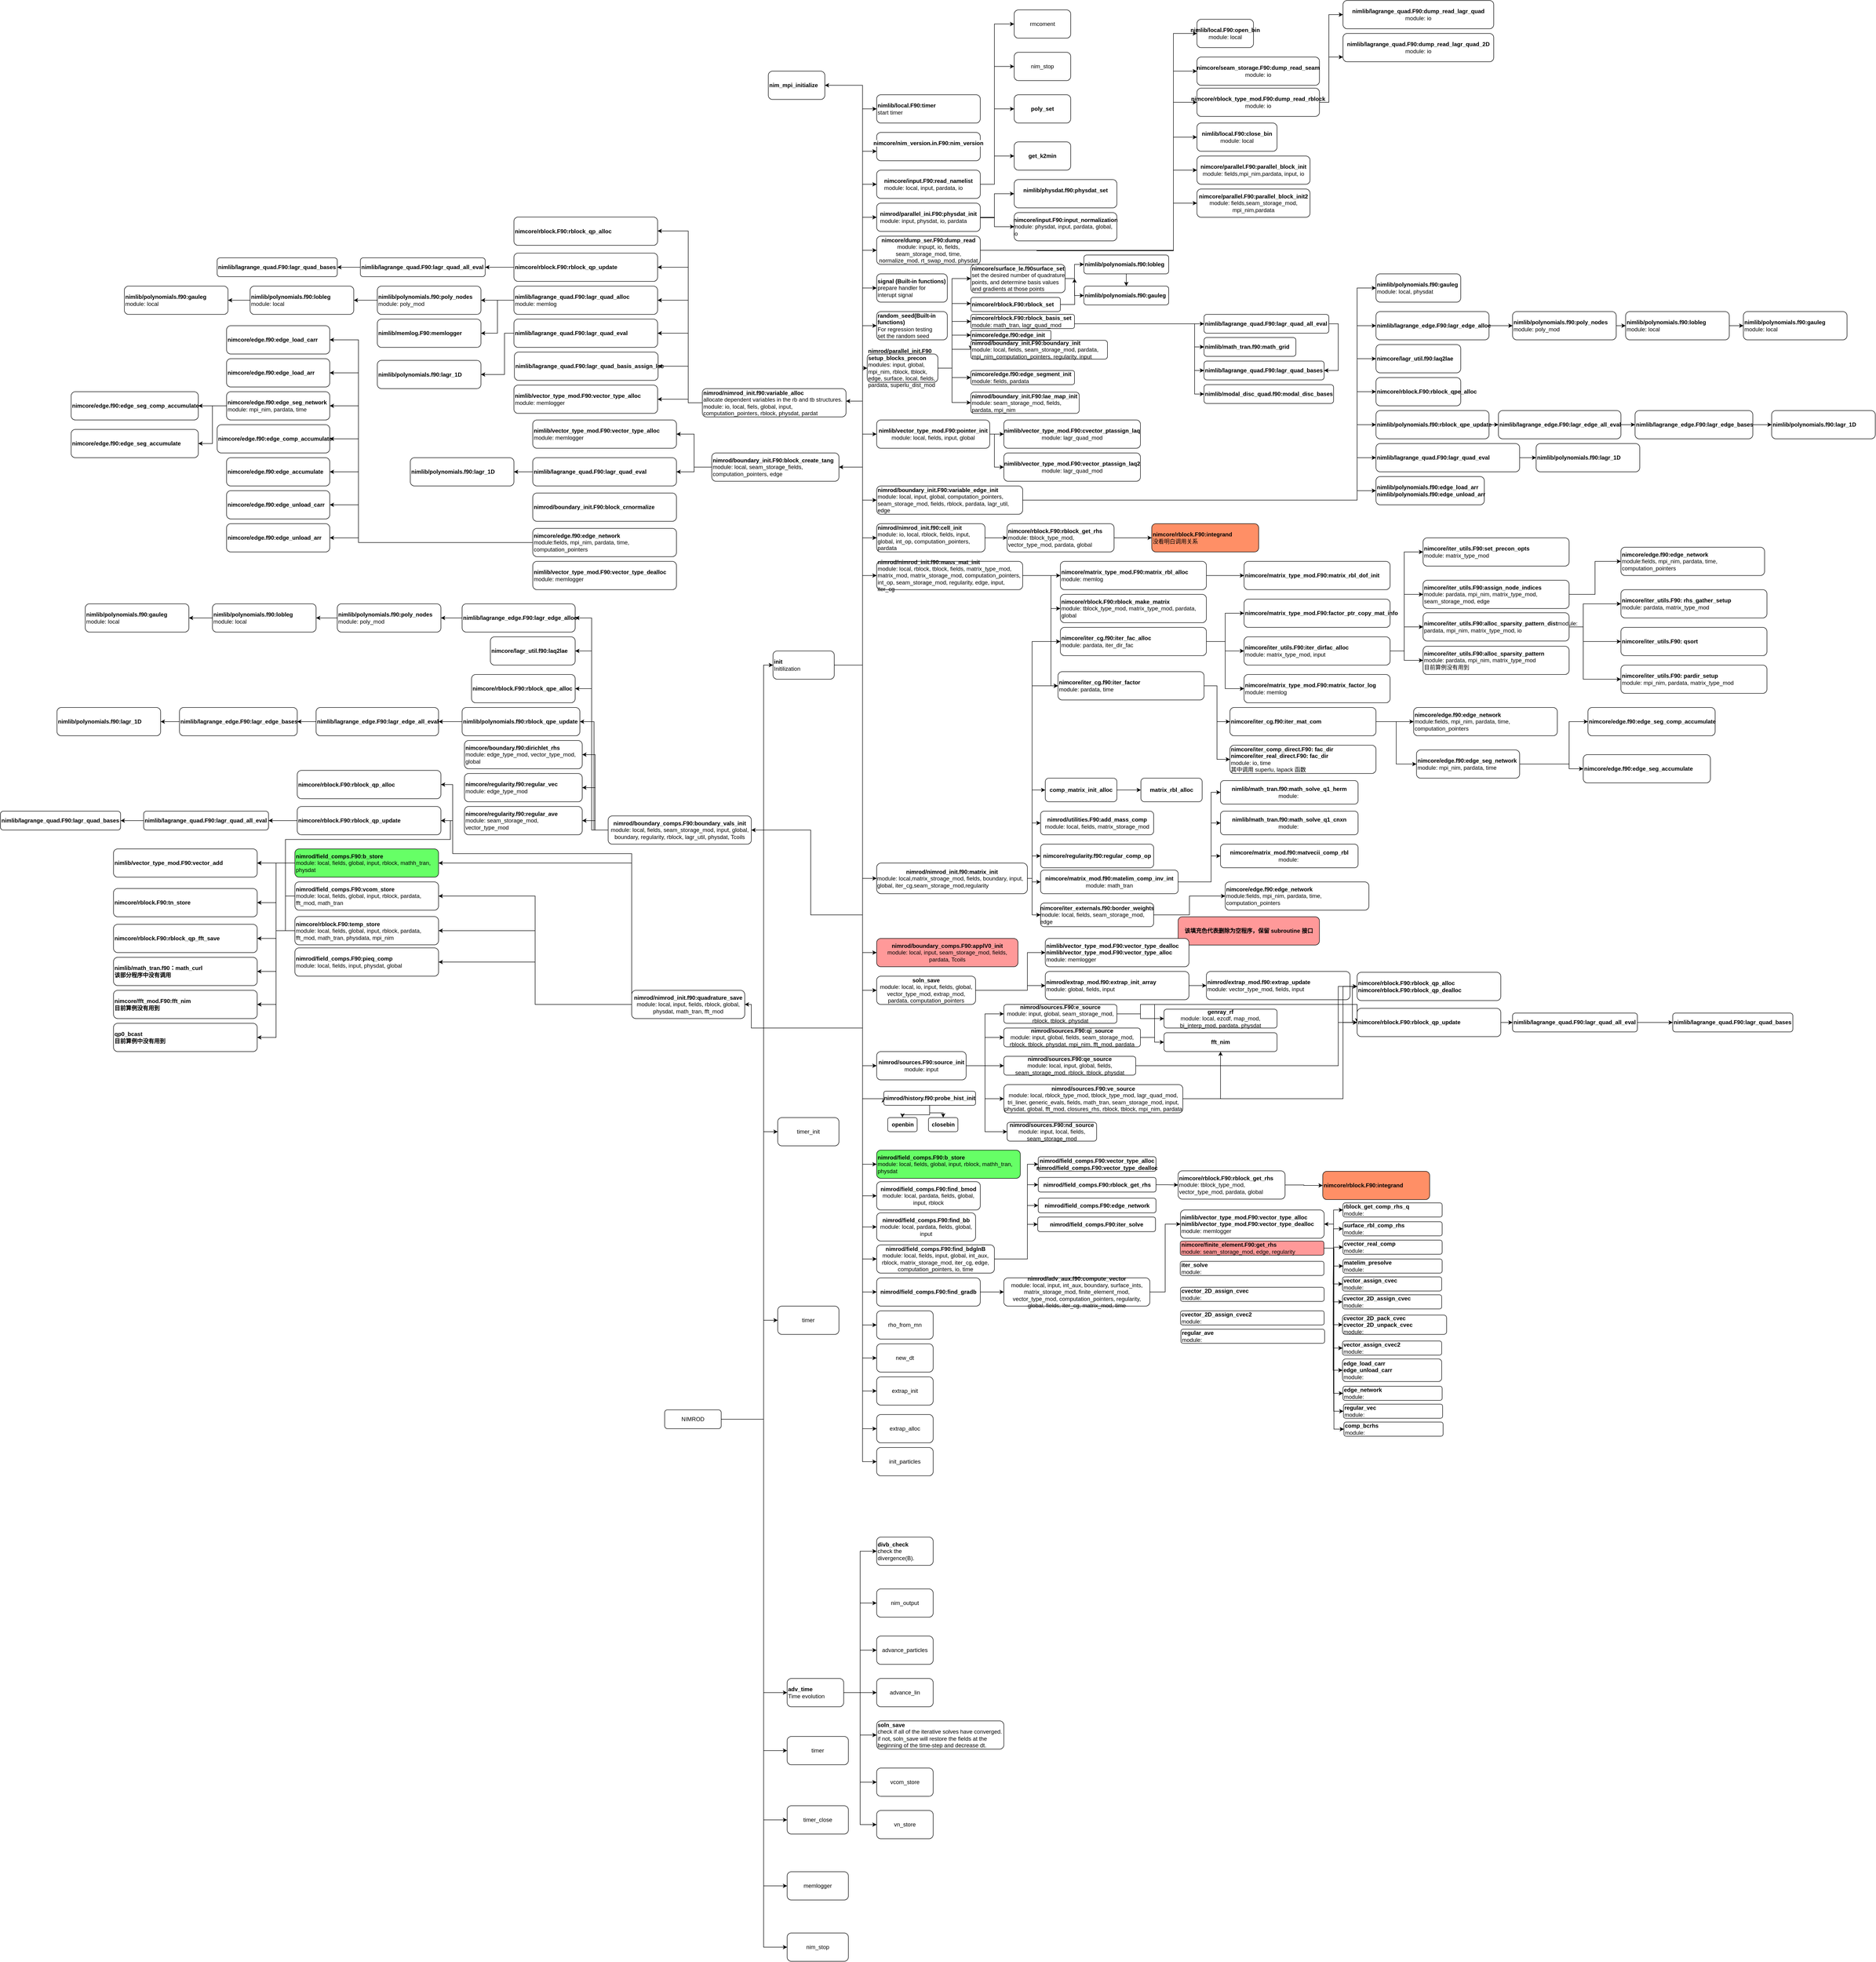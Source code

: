 <mxfile version="24.7.16" pages="3">
  <diagram id="C5RBs43oDa-KdzZeNtuy" name="Page-1">
    <mxGraphModel dx="2140" dy="1729" grid="1" gridSize="10" guides="1" tooltips="1" connect="1" arrows="1" fold="1" page="1" pageScale="1" pageWidth="827" pageHeight="1169" math="0" shadow="0">
      <root>
        <mxCell id="WIyWlLk6GJQsqaUBKTNV-0" />
        <mxCell id="WIyWlLk6GJQsqaUBKTNV-1" parent="WIyWlLk6GJQsqaUBKTNV-0" />
        <mxCell id="1B1cMPSORAF4av0CPrEg-40" value="&lt;b&gt;nimrod/boundary_comps.F90:applV0_init&lt;/b&gt;&lt;br&gt;module: local, input, seam_storage_mod, fields, pardata, Tcoils" style="whiteSpace=wrap;html=1;rounded=1;glass=0;strokeWidth=1;shadow=0;fillColor=#FF9999;" parent="WIyWlLk6GJQsqaUBKTNV-1" vertex="1">
          <mxGeometry x="550" y="1800" width="300" height="60" as="geometry" />
        </mxCell>
        <mxCell id="1B1cMPSORAF4av0CPrEg-1" value="" style="edgeStyle=orthogonalEdgeStyle;rounded=0;orthogonalLoop=1;jettySize=auto;html=1;entryX=0;entryY=0.5;entryDx=0;entryDy=0;exitX=1;exitY=0.5;exitDx=0;exitDy=0;" parent="WIyWlLk6GJQsqaUBKTNV-1" source="WIyWlLk6GJQsqaUBKTNV-3" target="1B1cMPSORAF4av0CPrEg-0" edge="1">
          <mxGeometry relative="1" as="geometry">
            <Array as="points">
              <mxPoint x="310" y="2820" />
              <mxPoint x="310" y="1220" />
            </Array>
            <mxPoint x="250" y="2820" as="sourcePoint" />
            <mxPoint x="330" y="1790" as="targetPoint" />
          </mxGeometry>
        </mxCell>
        <mxCell id="1B1cMPSORAF4av0CPrEg-3" value="" style="edgeStyle=orthogonalEdgeStyle;rounded=0;orthogonalLoop=1;jettySize=auto;html=1;exitX=1;exitY=0.5;exitDx=0;exitDy=0;" parent="WIyWlLk6GJQsqaUBKTNV-1" source="WIyWlLk6GJQsqaUBKTNV-3" target="1B1cMPSORAF4av0CPrEg-2" edge="1">
          <mxGeometry relative="1" as="geometry">
            <Array as="points">
              <mxPoint x="310" y="2820" />
              <mxPoint x="310" y="3400" />
            </Array>
            <mxPoint x="250" y="2820" as="sourcePoint" />
          </mxGeometry>
        </mxCell>
        <mxCell id="SXd2BRhRPIDq4cuI7gyY-1" style="edgeStyle=orthogonalEdgeStyle;rounded=0;orthogonalLoop=1;jettySize=auto;html=1;exitX=1;exitY=0.5;exitDx=0;exitDy=0;entryX=0;entryY=0.5;entryDx=0;entryDy=0;" parent="WIyWlLk6GJQsqaUBKTNV-1" source="WIyWlLk6GJQsqaUBKTNV-3" target="SXd2BRhRPIDq4cuI7gyY-0" edge="1">
          <mxGeometry relative="1" as="geometry">
            <Array as="points">
              <mxPoint x="310" y="2820" />
              <mxPoint x="310" y="2210" />
            </Array>
            <mxPoint x="250" y="2820" as="sourcePoint" />
          </mxGeometry>
        </mxCell>
        <mxCell id="SXd2BRhRPIDq4cuI7gyY-3" style="edgeStyle=orthogonalEdgeStyle;rounded=0;orthogonalLoop=1;jettySize=auto;html=1;entryX=0;entryY=0.5;entryDx=0;entryDy=0;" parent="WIyWlLk6GJQsqaUBKTNV-1" target="SXd2BRhRPIDq4cuI7gyY-2" edge="1">
          <mxGeometry relative="1" as="geometry">
            <Array as="points">
              <mxPoint x="310" y="2820" />
              <mxPoint x="310" y="2610" />
            </Array>
            <mxPoint x="220" y="2820" as="sourcePoint" />
          </mxGeometry>
        </mxCell>
        <mxCell id="SXd2BRhRPIDq4cuI7gyY-6" style="edgeStyle=orthogonalEdgeStyle;rounded=0;orthogonalLoop=1;jettySize=auto;html=1;entryX=0;entryY=0.5;entryDx=0;entryDy=0;" parent="WIyWlLk6GJQsqaUBKTNV-1" target="SXd2BRhRPIDq4cuI7gyY-4" edge="1">
          <mxGeometry relative="1" as="geometry">
            <Array as="points">
              <mxPoint x="310" y="2820" />
              <mxPoint x="310" y="3523" />
            </Array>
            <mxPoint x="220" y="2820" as="sourcePoint" />
          </mxGeometry>
        </mxCell>
        <mxCell id="SXd2BRhRPIDq4cuI7gyY-7" style="edgeStyle=orthogonalEdgeStyle;rounded=0;orthogonalLoop=1;jettySize=auto;html=1;exitX=1;exitY=0.5;exitDx=0;exitDy=0;entryX=0;entryY=0.5;entryDx=0;entryDy=0;" parent="WIyWlLk6GJQsqaUBKTNV-1" source="WIyWlLk6GJQsqaUBKTNV-3" target="SXd2BRhRPIDq4cuI7gyY-5" edge="1">
          <mxGeometry relative="1" as="geometry">
            <Array as="points">
              <mxPoint x="310" y="2820" />
              <mxPoint x="310" y="3670" />
            </Array>
            <mxPoint x="250" y="2820" as="sourcePoint" />
          </mxGeometry>
        </mxCell>
        <mxCell id="SXd2BRhRPIDq4cuI7gyY-9" style="edgeStyle=orthogonalEdgeStyle;rounded=0;orthogonalLoop=1;jettySize=auto;html=1;exitX=1;exitY=0.5;exitDx=0;exitDy=0;entryX=0;entryY=0.5;entryDx=0;entryDy=0;" parent="WIyWlLk6GJQsqaUBKTNV-1" source="WIyWlLk6GJQsqaUBKTNV-3" target="SXd2BRhRPIDq4cuI7gyY-8" edge="1">
          <mxGeometry relative="1" as="geometry">
            <Array as="points">
              <mxPoint x="310" y="2820" />
              <mxPoint x="310" y="3810" />
            </Array>
            <mxPoint x="250" y="2820" as="sourcePoint" />
          </mxGeometry>
        </mxCell>
        <mxCell id="SXd2BRhRPIDq4cuI7gyY-11" style="edgeStyle=orthogonalEdgeStyle;rounded=0;orthogonalLoop=1;jettySize=auto;html=1;exitX=1;exitY=0.5;exitDx=0;exitDy=0;entryX=0;entryY=0.5;entryDx=0;entryDy=0;" parent="WIyWlLk6GJQsqaUBKTNV-1" source="WIyWlLk6GJQsqaUBKTNV-3" target="SXd2BRhRPIDq4cuI7gyY-10" edge="1">
          <mxGeometry relative="1" as="geometry">
            <Array as="points">
              <mxPoint x="310" y="2820" />
              <mxPoint x="310" y="3940" />
            </Array>
            <mxPoint x="250" y="2820" as="sourcePoint" />
          </mxGeometry>
        </mxCell>
        <mxCell id="WIyWlLk6GJQsqaUBKTNV-3" value="NIMROD" style="rounded=1;whiteSpace=wrap;html=1;fontSize=12;glass=0;strokeWidth=1;shadow=0;" parent="WIyWlLk6GJQsqaUBKTNV-1" vertex="1">
          <mxGeometry x="100" y="2800" width="120" height="40" as="geometry" />
        </mxCell>
        <mxCell id="WIyWlLk6GJQsqaUBKTNV-4" value="Yes" style="rounded=0;html=1;jettySize=auto;orthogonalLoop=1;fontSize=11;endArrow=block;endFill=0;endSize=8;strokeWidth=1;shadow=0;labelBackgroundColor=none;edgeStyle=orthogonalEdgeStyle;" parent="WIyWlLk6GJQsqaUBKTNV-1" edge="1">
          <mxGeometry y="20" relative="1" as="geometry">
            <mxPoint as="offset" />
            <mxPoint x="220" y="250" as="sourcePoint" />
          </mxGeometry>
        </mxCell>
        <mxCell id="WIyWlLk6GJQsqaUBKTNV-5" value="No" style="edgeStyle=orthogonalEdgeStyle;rounded=0;html=1;jettySize=auto;orthogonalLoop=1;fontSize=11;endArrow=block;endFill=0;endSize=8;strokeWidth=1;shadow=0;labelBackgroundColor=none;" parent="WIyWlLk6GJQsqaUBKTNV-1" edge="1">
          <mxGeometry y="10" relative="1" as="geometry">
            <mxPoint as="offset" />
            <mxPoint x="270" y="210" as="sourcePoint" />
            <Array as="points">
              <mxPoint x="320" y="210" />
            </Array>
          </mxGeometry>
        </mxCell>
        <mxCell id="WIyWlLk6GJQsqaUBKTNV-8" value="No" style="rounded=0;html=1;jettySize=auto;orthogonalLoop=1;fontSize=11;endArrow=block;endFill=0;endSize=8;strokeWidth=1;shadow=0;labelBackgroundColor=none;edgeStyle=orthogonalEdgeStyle;" parent="WIyWlLk6GJQsqaUBKTNV-1" edge="1">
          <mxGeometry x="0.333" y="20" relative="1" as="geometry">
            <mxPoint as="offset" />
            <mxPoint x="220" y="370" as="sourcePoint" />
          </mxGeometry>
        </mxCell>
        <mxCell id="WIyWlLk6GJQsqaUBKTNV-9" value="Yes" style="edgeStyle=orthogonalEdgeStyle;rounded=0;html=1;jettySize=auto;orthogonalLoop=1;fontSize=11;endArrow=block;endFill=0;endSize=8;strokeWidth=1;shadow=0;labelBackgroundColor=none;" parent="WIyWlLk6GJQsqaUBKTNV-1" edge="1">
          <mxGeometry y="10" relative="1" as="geometry">
            <mxPoint as="offset" />
            <mxPoint x="270" y="330" as="sourcePoint" />
          </mxGeometry>
        </mxCell>
        <mxCell id="1B1cMPSORAF4av0CPrEg-71" style="edgeStyle=orthogonalEdgeStyle;rounded=0;orthogonalLoop=1;jettySize=auto;html=1;entryX=1;entryY=0.5;entryDx=0;entryDy=0;" parent="WIyWlLk6GJQsqaUBKTNV-1" target="1B1cMPSORAF4av0CPrEg-36" edge="1">
          <mxGeometry relative="1" as="geometry">
            <Array as="points">
              <mxPoint x="520" y="1220" />
              <mxPoint x="520" y="1750" />
              <mxPoint x="410" y="1750" />
              <mxPoint x="410" y="1570" />
            </Array>
            <mxPoint x="460" y="1220" as="sourcePoint" />
          </mxGeometry>
        </mxCell>
        <mxCell id="1B1cMPSORAF4av0CPrEg-72" style="edgeStyle=orthogonalEdgeStyle;rounded=0;orthogonalLoop=1;jettySize=auto;html=1;exitX=1;exitY=0.5;exitDx=0;exitDy=0;entryX=0;entryY=0.5;entryDx=0;entryDy=0;" parent="WIyWlLk6GJQsqaUBKTNV-1" source="1B1cMPSORAF4av0CPrEg-0" target="1B1cMPSORAF4av0CPrEg-40" edge="1">
          <mxGeometry relative="1" as="geometry">
            <Array as="points">
              <mxPoint x="520" y="1220" />
              <mxPoint x="520" y="1830" />
            </Array>
            <mxPoint x="460" y="1790" as="sourcePoint" />
          </mxGeometry>
        </mxCell>
        <mxCell id="1B1cMPSORAF4av0CPrEg-73" style="edgeStyle=orthogonalEdgeStyle;rounded=0;orthogonalLoop=1;jettySize=auto;html=1;exitX=1;exitY=0.5;exitDx=0;exitDy=0;entryX=0;entryY=0.5;entryDx=0;entryDy=0;" parent="WIyWlLk6GJQsqaUBKTNV-1" source="1B1cMPSORAF4av0CPrEg-0" target="1B1cMPSORAF4av0CPrEg-48" edge="1">
          <mxGeometry relative="1" as="geometry">
            <Array as="points">
              <mxPoint x="520" y="1220" />
              <mxPoint x="520" y="1910" />
            </Array>
            <mxPoint x="460" y="1790" as="sourcePoint" />
          </mxGeometry>
        </mxCell>
        <mxCell id="1B1cMPSORAF4av0CPrEg-74" style="edgeStyle=orthogonalEdgeStyle;rounded=0;orthogonalLoop=1;jettySize=auto;html=1;exitX=1;exitY=0.5;exitDx=0;exitDy=0;entryX=1;entryY=0.5;entryDx=0;entryDy=0;" parent="WIyWlLk6GJQsqaUBKTNV-1" source="1B1cMPSORAF4av0CPrEg-0" target="1B1cMPSORAF4av0CPrEg-50" edge="1">
          <mxGeometry relative="1" as="geometry">
            <Array as="points">
              <mxPoint x="520" y="1220" />
              <mxPoint x="520" y="1990" />
              <mxPoint x="284" y="1990" />
            </Array>
            <mxPoint x="460" y="1790" as="sourcePoint" />
          </mxGeometry>
        </mxCell>
        <mxCell id="1B1cMPSORAF4av0CPrEg-75" style="edgeStyle=orthogonalEdgeStyle;rounded=0;orthogonalLoop=1;jettySize=auto;html=1;exitX=1;exitY=0.5;exitDx=0;exitDy=0;entryX=0;entryY=0.5;entryDx=0;entryDy=0;" parent="WIyWlLk6GJQsqaUBKTNV-1" source="1B1cMPSORAF4av0CPrEg-0" target="1B1cMPSORAF4av0CPrEg-52" edge="1">
          <mxGeometry relative="1" as="geometry">
            <Array as="points">
              <mxPoint x="520" y="1220" />
              <mxPoint x="520" y="2070" />
            </Array>
            <mxPoint x="460" y="1790" as="sourcePoint" />
          </mxGeometry>
        </mxCell>
        <mxCell id="1B1cMPSORAF4av0CPrEg-76" style="edgeStyle=orthogonalEdgeStyle;rounded=0;orthogonalLoop=1;jettySize=auto;html=1;exitX=1;exitY=0.5;exitDx=0;exitDy=0;entryX=0;entryY=0.5;entryDx=0;entryDy=0;" parent="WIyWlLk6GJQsqaUBKTNV-1" source="1B1cMPSORAF4av0CPrEg-0" target="1B1cMPSORAF4av0CPrEg-54" edge="1">
          <mxGeometry relative="1" as="geometry">
            <Array as="points">
              <mxPoint x="520" y="1220" />
              <mxPoint x="520" y="2140" />
            </Array>
            <mxPoint x="460" y="1790" as="sourcePoint" />
          </mxGeometry>
        </mxCell>
        <mxCell id="1B1cMPSORAF4av0CPrEg-77" style="edgeStyle=orthogonalEdgeStyle;rounded=0;orthogonalLoop=1;jettySize=auto;html=1;exitX=1;exitY=0.5;exitDx=0;exitDy=0;entryX=0;entryY=0.5;entryDx=0;entryDy=0;" parent="WIyWlLk6GJQsqaUBKTNV-1" source="1B1cMPSORAF4av0CPrEg-0" target="1-9vB7Rlxfz4NvdgSJRr-6" edge="1">
          <mxGeometry relative="1" as="geometry">
            <Array as="points">
              <mxPoint x="520" y="1220" />
              <mxPoint x="520" y="2279" />
            </Array>
            <mxPoint x="460" y="1790" as="sourcePoint" />
            <mxPoint x="550" y="2279" as="targetPoint" />
          </mxGeometry>
        </mxCell>
        <mxCell id="1B1cMPSORAF4av0CPrEg-78" style="edgeStyle=orthogonalEdgeStyle;rounded=0;orthogonalLoop=1;jettySize=auto;html=1;exitX=1;exitY=0.5;exitDx=0;exitDy=0;entryX=0;entryY=0.5;entryDx=0;entryDy=0;" parent="WIyWlLk6GJQsqaUBKTNV-1" source="1B1cMPSORAF4av0CPrEg-0" target="1B1cMPSORAF4av0CPrEg-46" edge="1">
          <mxGeometry relative="1" as="geometry">
            <Array as="points">
              <mxPoint x="520" y="1220" />
              <mxPoint x="520" y="2346" />
            </Array>
            <mxPoint x="460" y="1790" as="sourcePoint" />
          </mxGeometry>
        </mxCell>
        <mxCell id="1B1cMPSORAF4av0CPrEg-80" style="edgeStyle=orthogonalEdgeStyle;rounded=0;orthogonalLoop=1;jettySize=auto;html=1;exitX=1;exitY=0.5;exitDx=0;exitDy=0;entryX=0;entryY=0.5;entryDx=0;entryDy=0;" parent="WIyWlLk6GJQsqaUBKTNV-1" source="1B1cMPSORAF4av0CPrEg-0" target="1B1cMPSORAF4av0CPrEg-42" edge="1">
          <mxGeometry relative="1" as="geometry">
            <Array as="points">
              <mxPoint x="520" y="1220" />
              <mxPoint x="520" y="2480" />
            </Array>
            <mxPoint x="460" y="1790" as="sourcePoint" />
          </mxGeometry>
        </mxCell>
        <mxCell id="1B1cMPSORAF4av0CPrEg-81" style="edgeStyle=orthogonalEdgeStyle;rounded=0;orthogonalLoop=1;jettySize=auto;html=1;entryX=0;entryY=0.5;entryDx=0;entryDy=0;" parent="WIyWlLk6GJQsqaUBKTNV-1" target="1B1cMPSORAF4av0CPrEg-60" edge="1">
          <mxGeometry relative="1" as="geometry">
            <Array as="points">
              <mxPoint x="460" y="1220" />
              <mxPoint x="520" y="1220" />
              <mxPoint x="520" y="2550" />
            </Array>
            <mxPoint x="460" y="1220" as="sourcePoint" />
          </mxGeometry>
        </mxCell>
        <mxCell id="1B1cMPSORAF4av0CPrEg-82" style="edgeStyle=orthogonalEdgeStyle;rounded=0;orthogonalLoop=1;jettySize=auto;html=1;exitX=1;exitY=0.5;exitDx=0;exitDy=0;entryX=0;entryY=0.5;entryDx=0;entryDy=0;" parent="WIyWlLk6GJQsqaUBKTNV-1" source="1B1cMPSORAF4av0CPrEg-0" target="1B1cMPSORAF4av0CPrEg-61" edge="1">
          <mxGeometry relative="1" as="geometry">
            <Array as="points">
              <mxPoint x="520" y="1220" />
              <mxPoint x="520" y="2620" />
            </Array>
            <mxPoint x="460" y="1790" as="sourcePoint" />
          </mxGeometry>
        </mxCell>
        <mxCell id="1B1cMPSORAF4av0CPrEg-83" style="edgeStyle=orthogonalEdgeStyle;rounded=0;orthogonalLoop=1;jettySize=auto;html=1;exitX=1;exitY=0.5;exitDx=0;exitDy=0;entryX=0;entryY=0.5;entryDx=0;entryDy=0;" parent="WIyWlLk6GJQsqaUBKTNV-1" source="1B1cMPSORAF4av0CPrEg-0" target="1B1cMPSORAF4av0CPrEg-62" edge="1">
          <mxGeometry relative="1" as="geometry">
            <Array as="points">
              <mxPoint x="520" y="1220" />
              <mxPoint x="520" y="2690" />
            </Array>
            <mxPoint x="460" y="1790" as="sourcePoint" />
          </mxGeometry>
        </mxCell>
        <mxCell id="1B1cMPSORAF4av0CPrEg-84" style="edgeStyle=orthogonalEdgeStyle;rounded=0;orthogonalLoop=1;jettySize=auto;html=1;exitX=1;exitY=0.5;exitDx=0;exitDy=0;entryX=0;entryY=0.5;entryDx=0;entryDy=0;" parent="WIyWlLk6GJQsqaUBKTNV-1" source="1B1cMPSORAF4av0CPrEg-0" target="1B1cMPSORAF4av0CPrEg-59" edge="1">
          <mxGeometry relative="1" as="geometry">
            <Array as="points">
              <mxPoint x="520" y="1220" />
              <mxPoint x="520" y="2760" />
            </Array>
            <mxPoint x="460" y="1790" as="sourcePoint" />
          </mxGeometry>
        </mxCell>
        <mxCell id="1B1cMPSORAF4av0CPrEg-85" style="edgeStyle=orthogonalEdgeStyle;rounded=0;orthogonalLoop=1;jettySize=auto;html=1;exitX=1;exitY=0.623;exitDx=0;exitDy=0;entryX=0;entryY=0.5;entryDx=0;entryDy=0;exitPerimeter=0;" parent="WIyWlLk6GJQsqaUBKTNV-1" source="1B1cMPSORAF4av0CPrEg-0" target="1B1cMPSORAF4av0CPrEg-65" edge="1">
          <mxGeometry relative="1" as="geometry">
            <Array as="points">
              <mxPoint x="460" y="1220" />
              <mxPoint x="520" y="1220" />
              <mxPoint x="520" y="2840" />
            </Array>
            <mxPoint x="460" y="1790" as="sourcePoint" />
          </mxGeometry>
        </mxCell>
        <mxCell id="1B1cMPSORAF4av0CPrEg-88" style="edgeStyle=orthogonalEdgeStyle;rounded=0;orthogonalLoop=1;jettySize=auto;html=1;exitX=1;exitY=0.5;exitDx=0;exitDy=0;entryX=0;entryY=0.5;entryDx=0;entryDy=0;" parent="WIyWlLk6GJQsqaUBKTNV-1" source="1B1cMPSORAF4av0CPrEg-0" target="1B1cMPSORAF4av0CPrEg-25" edge="1">
          <mxGeometry relative="1" as="geometry">
            <Array as="points">
              <mxPoint x="520" y="1220" />
              <mxPoint x="520" y="730" />
            </Array>
          </mxGeometry>
        </mxCell>
        <mxCell id="6PSck7Jdm3lRho_DC61k-1" style="edgeStyle=orthogonalEdgeStyle;rounded=0;orthogonalLoop=1;jettySize=auto;html=1;exitX=1;exitY=0.5;exitDx=0;exitDy=0;entryX=0;entryY=0.5;entryDx=0;entryDy=0;" parent="WIyWlLk6GJQsqaUBKTNV-1" source="1B1cMPSORAF4av0CPrEg-0" target="1B1cMPSORAF4av0CPrEg-29" edge="1">
          <mxGeometry relative="1" as="geometry">
            <Array as="points">
              <mxPoint x="520" y="1220" />
              <mxPoint x="520" y="590" />
            </Array>
          </mxGeometry>
        </mxCell>
        <mxCell id="6PSck7Jdm3lRho_DC61k-2" style="edgeStyle=orthogonalEdgeStyle;rounded=0;orthogonalLoop=1;jettySize=auto;html=1;exitX=1;exitY=0.5;exitDx=0;exitDy=0;entryX=0;entryY=0.5;entryDx=0;entryDy=0;" parent="WIyWlLk6GJQsqaUBKTNV-1" source="1B1cMPSORAF4av0CPrEg-0" target="1B1cMPSORAF4av0CPrEg-13" edge="1">
          <mxGeometry relative="1" as="geometry">
            <Array as="points">
              <mxPoint x="520" y="1220" />
              <mxPoint x="520" y="340" />
            </Array>
          </mxGeometry>
        </mxCell>
        <mxCell id="6PSck7Jdm3lRho_DC61k-3" style="edgeStyle=orthogonalEdgeStyle;rounded=0;orthogonalLoop=1;jettySize=auto;html=1;exitX=1;exitY=0.5;exitDx=0;exitDy=0;entryX=0;entryY=0.5;entryDx=0;entryDy=0;" parent="WIyWlLk6GJQsqaUBKTNV-1" source="1B1cMPSORAF4av0CPrEg-0" target="1B1cMPSORAF4av0CPrEg-4" edge="1">
          <mxGeometry relative="1" as="geometry">
            <Array as="points">
              <mxPoint x="520" y="1220" />
              <mxPoint x="520" y="40" />
            </Array>
          </mxGeometry>
        </mxCell>
        <mxCell id="6PSck7Jdm3lRho_DC61k-22" style="edgeStyle=orthogonalEdgeStyle;rounded=0;orthogonalLoop=1;jettySize=auto;html=1;exitX=1;exitY=0.5;exitDx=0;exitDy=0;entryX=0;entryY=0.5;entryDx=0;entryDy=0;" parent="WIyWlLk6GJQsqaUBKTNV-1" source="1B1cMPSORAF4av0CPrEg-0" target="1B1cMPSORAF4av0CPrEg-44" edge="1">
          <mxGeometry relative="1" as="geometry">
            <Array as="points">
              <mxPoint x="520" y="1220" />
              <mxPoint x="520" y="2412" />
            </Array>
            <mxPoint x="460" y="1790" as="sourcePoint" />
          </mxGeometry>
        </mxCell>
        <mxCell id="6PSck7Jdm3lRho_DC61k-25" style="edgeStyle=orthogonalEdgeStyle;rounded=0;orthogonalLoop=1;jettySize=auto;html=1;exitX=1;exitY=0.5;exitDx=0;exitDy=0;entryX=0;entryY=0.5;entryDx=0;entryDy=0;" parent="WIyWlLk6GJQsqaUBKTNV-1" source="1B1cMPSORAF4av0CPrEg-0" target="6PSck7Jdm3lRho_DC61k-23" edge="1">
          <mxGeometry relative="1" as="geometry">
            <Array as="points">
              <mxPoint x="520" y="1220" />
              <mxPoint x="520" y="2910" />
            </Array>
            <mxPoint x="460" y="1790" as="sourcePoint" />
          </mxGeometry>
        </mxCell>
        <mxCell id="SXd2BRhRPIDq4cuI7gyY-14" style="edgeStyle=orthogonalEdgeStyle;rounded=0;orthogonalLoop=1;jettySize=auto;html=1;exitX=1;exitY=0.5;exitDx=0;exitDy=0;entryX=1;entryY=0.5;entryDx=0;entryDy=0;" parent="WIyWlLk6GJQsqaUBKTNV-1" source="1B1cMPSORAF4av0CPrEg-0" target="SXd2BRhRPIDq4cuI7gyY-13" edge="1">
          <mxGeometry relative="1" as="geometry">
            <Array as="points">
              <mxPoint x="520" y="1220" />
              <mxPoint x="520" y="-10" />
            </Array>
          </mxGeometry>
        </mxCell>
        <mxCell id="semD5CUWBChLJrIqrr6A-37" style="edgeStyle=orthogonalEdgeStyle;rounded=0;orthogonalLoop=1;jettySize=auto;html=1;exitX=1;exitY=0.5;exitDx=0;exitDy=0;entryX=0;entryY=0.5;entryDx=0;entryDy=0;" parent="WIyWlLk6GJQsqaUBKTNV-1" source="1B1cMPSORAF4av0CPrEg-0" target="1B1cMPSORAF4av0CPrEg-38" edge="1">
          <mxGeometry relative="1" as="geometry">
            <Array as="points">
              <mxPoint x="520" y="1220" />
              <mxPoint x="520" y="1673" />
            </Array>
          </mxGeometry>
        </mxCell>
        <mxCell id="1B1cMPSORAF4av0CPrEg-0" value="&lt;b&gt;init&lt;/b&gt;&lt;br&gt;Initilization" style="whiteSpace=wrap;html=1;rounded=1;glass=0;strokeWidth=1;shadow=0;align=left;" parent="WIyWlLk6GJQsqaUBKTNV-1" vertex="1">
          <mxGeometry x="330" y="1190" width="130" height="60" as="geometry" />
        </mxCell>
        <mxCell id="6PSck7Jdm3lRho_DC61k-5" value="" style="edgeStyle=orthogonalEdgeStyle;rounded=0;orthogonalLoop=1;jettySize=auto;html=1;" parent="WIyWlLk6GJQsqaUBKTNV-1" source="1B1cMPSORAF4av0CPrEg-2" target="6PSck7Jdm3lRho_DC61k-4" edge="1">
          <mxGeometry relative="1" as="geometry" />
        </mxCell>
        <mxCell id="6PSck7Jdm3lRho_DC61k-13" style="edgeStyle=orthogonalEdgeStyle;rounded=0;orthogonalLoop=1;jettySize=auto;html=1;exitX=1;exitY=0.5;exitDx=0;exitDy=0;entryX=0;entryY=0.5;entryDx=0;entryDy=0;" parent="WIyWlLk6GJQsqaUBKTNV-1" source="1B1cMPSORAF4av0CPrEg-2" target="6PSck7Jdm3lRho_DC61k-9" edge="1">
          <mxGeometry relative="1" as="geometry" />
        </mxCell>
        <mxCell id="6PSck7Jdm3lRho_DC61k-14" style="edgeStyle=orthogonalEdgeStyle;rounded=0;orthogonalLoop=1;jettySize=auto;html=1;exitX=1;exitY=0.5;exitDx=0;exitDy=0;entryX=0;entryY=0.5;entryDx=0;entryDy=0;" parent="WIyWlLk6GJQsqaUBKTNV-1" source="1B1cMPSORAF4av0CPrEg-2" target="6PSck7Jdm3lRho_DC61k-10" edge="1">
          <mxGeometry relative="1" as="geometry" />
        </mxCell>
        <mxCell id="6PSck7Jdm3lRho_DC61k-15" style="edgeStyle=orthogonalEdgeStyle;rounded=0;orthogonalLoop=1;jettySize=auto;html=1;exitX=1;exitY=0.5;exitDx=0;exitDy=0;entryX=0;entryY=0.5;entryDx=0;entryDy=0;" parent="WIyWlLk6GJQsqaUBKTNV-1" source="1B1cMPSORAF4av0CPrEg-2" target="6PSck7Jdm3lRho_DC61k-11" edge="1">
          <mxGeometry relative="1" as="geometry" />
        </mxCell>
        <mxCell id="6PSck7Jdm3lRho_DC61k-16" style="edgeStyle=orthogonalEdgeStyle;rounded=0;orthogonalLoop=1;jettySize=auto;html=1;exitX=1;exitY=0.5;exitDx=0;exitDy=0;entryX=0;entryY=0.5;entryDx=0;entryDy=0;" parent="WIyWlLk6GJQsqaUBKTNV-1" source="1B1cMPSORAF4av0CPrEg-2" target="6PSck7Jdm3lRho_DC61k-6" edge="1">
          <mxGeometry relative="1" as="geometry" />
        </mxCell>
        <mxCell id="6PSck7Jdm3lRho_DC61k-17" style="edgeStyle=orthogonalEdgeStyle;rounded=0;orthogonalLoop=1;jettySize=auto;html=1;exitX=1;exitY=0.5;exitDx=0;exitDy=0;entryX=0;entryY=0.5;entryDx=0;entryDy=0;" parent="WIyWlLk6GJQsqaUBKTNV-1" source="1B1cMPSORAF4av0CPrEg-2" target="6PSck7Jdm3lRho_DC61k-7" edge="1">
          <mxGeometry relative="1" as="geometry" />
        </mxCell>
        <mxCell id="6PSck7Jdm3lRho_DC61k-18" style="edgeStyle=orthogonalEdgeStyle;rounded=0;orthogonalLoop=1;jettySize=auto;html=1;exitX=1;exitY=0.5;exitDx=0;exitDy=0;entryX=0;entryY=0.5;entryDx=0;entryDy=0;" parent="WIyWlLk6GJQsqaUBKTNV-1" source="1B1cMPSORAF4av0CPrEg-2" target="6PSck7Jdm3lRho_DC61k-8" edge="1">
          <mxGeometry relative="1" as="geometry" />
        </mxCell>
        <mxCell id="1B1cMPSORAF4av0CPrEg-2" value="&lt;b&gt;adv_time&lt;/b&gt;&lt;br&gt;Time evolution" style="whiteSpace=wrap;html=1;rounded=1;glass=0;strokeWidth=1;shadow=0;align=left;" parent="WIyWlLk6GJQsqaUBKTNV-1" vertex="1">
          <mxGeometry x="360" y="3370" width="120" height="60" as="geometry" />
        </mxCell>
        <mxCell id="1B1cMPSORAF4av0CPrEg-4" value="&lt;b&gt;nimlib/local.F90:timer&lt;/b&gt;&lt;br&gt;start timer" style="whiteSpace=wrap;html=1;rounded=1;glass=0;strokeWidth=1;shadow=0;align=left;" parent="WIyWlLk6GJQsqaUBKTNV-1" vertex="1">
          <mxGeometry x="550" y="10" width="220" height="60" as="geometry" />
        </mxCell>
        <mxCell id="1B1cMPSORAF4av0CPrEg-8" value="" style="edgeStyle=orthogonalEdgeStyle;rounded=0;orthogonalLoop=1;jettySize=auto;html=1;exitX=1;exitY=0.5;exitDx=0;exitDy=0;" parent="WIyWlLk6GJQsqaUBKTNV-1" source="1B1cMPSORAF4av0CPrEg-0" target="1B1cMPSORAF4av0CPrEg-9" edge="1">
          <mxGeometry relative="1" as="geometry">
            <mxPoint x="500" y="230" as="sourcePoint" />
            <Array as="points">
              <mxPoint x="520" y="1220" />
              <mxPoint x="520" y="130" />
            </Array>
          </mxGeometry>
        </mxCell>
        <mxCell id="1B1cMPSORAF4av0CPrEg-9" value="&#xa;&lt;b style=&quot;border-color: var(--border-color); color: rgb(0, 0, 0); font-family: Helvetica; font-size: 12px; font-style: normal; font-variant-ligatures: normal; font-variant-caps: normal; letter-spacing: normal; orphans: 2; text-align: center; text-indent: 0px; text-transform: none; widows: 2; word-spacing: 0px; -webkit-text-stroke-width: 0px; background-color: rgb(251, 251, 251); text-decoration-thickness: initial; text-decoration-style: initial; text-decoration-color: initial;&quot;&gt;nimcore/nim_version.in.F90:nim_version&lt;/b&gt;&#xa;&#xa;" style="whiteSpace=wrap;html=1;rounded=1;glass=0;strokeWidth=1;shadow=0;" parent="WIyWlLk6GJQsqaUBKTNV-1" vertex="1">
          <mxGeometry x="550" y="90" width="220" height="60" as="geometry" />
        </mxCell>
        <mxCell id="1B1cMPSORAF4av0CPrEg-10" value="" style="edgeStyle=orthogonalEdgeStyle;rounded=0;orthogonalLoop=1;jettySize=auto;html=1;exitX=1;exitY=0.5;exitDx=0;exitDy=0;" parent="WIyWlLk6GJQsqaUBKTNV-1" source="1B1cMPSORAF4av0CPrEg-0" target="1B1cMPSORAF4av0CPrEg-11" edge="1">
          <mxGeometry relative="1" as="geometry">
            <mxPoint x="510" y="230" as="sourcePoint" />
            <Array as="points">
              <mxPoint x="520" y="1220" />
              <mxPoint x="520" y="200" />
            </Array>
          </mxGeometry>
        </mxCell>
        <mxCell id="SXd2BRhRPIDq4cuI7gyY-16" value="" style="edgeStyle=orthogonalEdgeStyle;rounded=0;orthogonalLoop=1;jettySize=auto;html=1;" parent="WIyWlLk6GJQsqaUBKTNV-1" target="SXd2BRhRPIDq4cuI7gyY-15" edge="1">
          <mxGeometry relative="1" as="geometry">
            <Array as="points">
              <mxPoint x="800" y="200" />
              <mxPoint x="800" y="-140" />
            </Array>
            <mxPoint x="760" y="200" as="sourcePoint" />
          </mxGeometry>
        </mxCell>
        <mxCell id="SXd2BRhRPIDq4cuI7gyY-18" value="" style="edgeStyle=orthogonalEdgeStyle;rounded=0;orthogonalLoop=1;jettySize=auto;html=1;" parent="WIyWlLk6GJQsqaUBKTNV-1" target="SXd2BRhRPIDq4cuI7gyY-17" edge="1">
          <mxGeometry relative="1" as="geometry">
            <Array as="points">
              <mxPoint x="800" y="200" />
              <mxPoint x="800" y="-50" />
            </Array>
            <mxPoint x="760" y="200" as="sourcePoint" />
          </mxGeometry>
        </mxCell>
        <mxCell id="SXd2BRhRPIDq4cuI7gyY-25" value="" style="edgeStyle=orthogonalEdgeStyle;rounded=0;orthogonalLoop=1;jettySize=auto;html=1;" parent="WIyWlLk6GJQsqaUBKTNV-1" source="SXd2BRhRPIDq4cuI7gyY-19" target="SXd2BRhRPIDq4cuI7gyY-24" edge="1">
          <mxGeometry relative="1" as="geometry">
            <Array as="points">
              <mxPoint x="800" y="40" />
              <mxPoint x="800" y="140" />
            </Array>
          </mxGeometry>
        </mxCell>
        <mxCell id="1B1cMPSORAF4av0CPrEg-11" value="&lt;div style=&quot;text-align: left;&quot;&gt;&lt;span style=&quot;background-color: initial;&quot;&gt;&lt;b&gt;nimcore/input.F90:read_namelist&lt;/b&gt;&lt;/span&gt;&lt;/div&gt;&lt;div style=&quot;text-align: left;&quot;&gt;module: local, input, pardata, io&lt;/div&gt;" style="whiteSpace=wrap;html=1;rounded=1;glass=0;strokeWidth=1;shadow=0;" parent="WIyWlLk6GJQsqaUBKTNV-1" vertex="1">
          <mxGeometry x="550" y="170" width="220" height="60" as="geometry" />
        </mxCell>
        <mxCell id="SXd2BRhRPIDq4cuI7gyY-42" style="edgeStyle=orthogonalEdgeStyle;rounded=0;orthogonalLoop=1;jettySize=auto;html=1;exitX=1;exitY=0.5;exitDx=0;exitDy=0;entryX=0;entryY=0.5;entryDx=0;entryDy=0;" parent="WIyWlLk6GJQsqaUBKTNV-1" target="SXd2BRhRPIDq4cuI7gyY-36" edge="1">
          <mxGeometry relative="1" as="geometry">
            <mxPoint x="890" y="340" as="sourcePoint" />
            <Array as="points">
              <mxPoint x="1180" y="341" />
              <mxPoint x="1180" y="-120" />
            </Array>
          </mxGeometry>
        </mxCell>
        <mxCell id="SXd2BRhRPIDq4cuI7gyY-43" style="edgeStyle=orthogonalEdgeStyle;rounded=0;orthogonalLoop=1;jettySize=auto;html=1;exitX=1;exitY=0.5;exitDx=0;exitDy=0;entryX=0;entryY=0.5;entryDx=0;entryDy=0;" parent="WIyWlLk6GJQsqaUBKTNV-1" target="SXd2BRhRPIDq4cuI7gyY-38" edge="1">
          <mxGeometry relative="1" as="geometry">
            <Array as="points">
              <mxPoint x="1180" y="340" />
              <mxPoint x="1180" y="-40" />
            </Array>
            <mxPoint x="890" y="340" as="sourcePoint" />
          </mxGeometry>
        </mxCell>
        <mxCell id="SXd2BRhRPIDq4cuI7gyY-44" style="edgeStyle=orthogonalEdgeStyle;rounded=0;orthogonalLoop=1;jettySize=auto;html=1;exitX=1;exitY=0.5;exitDx=0;exitDy=0;entryX=0;entryY=0.5;entryDx=0;entryDy=0;" parent="WIyWlLk6GJQsqaUBKTNV-1" target="SXd2BRhRPIDq4cuI7gyY-37" edge="1">
          <mxGeometry relative="1" as="geometry">
            <Array as="points">
              <mxPoint x="1180" y="340" />
              <mxPoint x="1180" y="26" />
            </Array>
            <mxPoint x="890" y="340" as="sourcePoint" />
          </mxGeometry>
        </mxCell>
        <mxCell id="SXd2BRhRPIDq4cuI7gyY-45" style="edgeStyle=orthogonalEdgeStyle;rounded=0;orthogonalLoop=1;jettySize=auto;html=1;exitX=1;exitY=0.5;exitDx=0;exitDy=0;entryX=0;entryY=0.5;entryDx=0;entryDy=0;" parent="WIyWlLk6GJQsqaUBKTNV-1" source="1B1cMPSORAF4av0CPrEg-13" target="SXd2BRhRPIDq4cuI7gyY-39" edge="1">
          <mxGeometry relative="1" as="geometry">
            <Array as="points">
              <mxPoint x="1180" y="340" />
              <mxPoint x="1180" y="100" />
            </Array>
          </mxGeometry>
        </mxCell>
        <mxCell id="SXd2BRhRPIDq4cuI7gyY-46" style="edgeStyle=orthogonalEdgeStyle;rounded=0;orthogonalLoop=1;jettySize=auto;html=1;exitX=1;exitY=0.5;exitDx=0;exitDy=0;entryX=0;entryY=0.5;entryDx=0;entryDy=0;" parent="WIyWlLk6GJQsqaUBKTNV-1" source="1B1cMPSORAF4av0CPrEg-13" target="SXd2BRhRPIDq4cuI7gyY-40" edge="1">
          <mxGeometry relative="1" as="geometry">
            <Array as="points">
              <mxPoint x="1180" y="340" />
              <mxPoint x="1180" y="170" />
            </Array>
          </mxGeometry>
        </mxCell>
        <mxCell id="SXd2BRhRPIDq4cuI7gyY-47" style="edgeStyle=orthogonalEdgeStyle;rounded=0;orthogonalLoop=1;jettySize=auto;html=1;exitX=1;exitY=0.5;exitDx=0;exitDy=0;entryX=0;entryY=0.5;entryDx=0;entryDy=0;" parent="WIyWlLk6GJQsqaUBKTNV-1" target="SXd2BRhRPIDq4cuI7gyY-41" edge="1">
          <mxGeometry relative="1" as="geometry">
            <Array as="points">
              <mxPoint x="1180" y="340" />
              <mxPoint x="1180" y="240" />
            </Array>
            <mxPoint x="890" y="340" as="sourcePoint" />
          </mxGeometry>
        </mxCell>
        <mxCell id="1B1cMPSORAF4av0CPrEg-13" value="&lt;b&gt;nimcore/dump_ser.F90:dump_read&lt;/b&gt;&lt;br&gt;module: inpupt, io, fields, seam_storage_mod, time, normalize_mod, rt_swap_mod, physdat" style="whiteSpace=wrap;html=1;rounded=1;glass=0;strokeWidth=1;shadow=0;" parent="WIyWlLk6GJQsqaUBKTNV-1" vertex="1">
          <mxGeometry x="550" y="310" width="220" height="60" as="geometry" />
        </mxCell>
        <mxCell id="1B1cMPSORAF4av0CPrEg-14" value="" style="edgeStyle=orthogonalEdgeStyle;rounded=0;orthogonalLoop=1;jettySize=auto;html=1;exitX=1;exitY=0.5;exitDx=0;exitDy=0;" parent="WIyWlLk6GJQsqaUBKTNV-1" source="1B1cMPSORAF4av0CPrEg-0" target="1B1cMPSORAF4av0CPrEg-15" edge="1">
          <mxGeometry relative="1" as="geometry">
            <mxPoint x="530" y="250" as="sourcePoint" />
            <Array as="points">
              <mxPoint x="520" y="1220" />
              <mxPoint x="520" y="500" />
            </Array>
          </mxGeometry>
        </mxCell>
        <mxCell id="1B1cMPSORAF4av0CPrEg-15" value="&lt;b&gt;random_seed(&lt;/b&gt;&lt;b style=&quot;border-color: var(--border-color);&quot;&gt;Built-in functions&lt;/b&gt;&lt;b&gt;)&lt;/b&gt;&lt;br&gt;&lt;div&gt;For regression testing set&amp;nbsp;&lt;span style=&quot;background-color: initial;&quot;&gt;the random seed&lt;/span&gt;&lt;/div&gt;" style="whiteSpace=wrap;html=1;rounded=1;glass=0;strokeWidth=1;shadow=0;align=left;" parent="WIyWlLk6GJQsqaUBKTNV-1" vertex="1">
          <mxGeometry x="550" y="470" width="150" height="60" as="geometry" />
        </mxCell>
        <mxCell id="1B1cMPSORAF4av0CPrEg-16" value="" style="edgeStyle=orthogonalEdgeStyle;rounded=0;orthogonalLoop=1;jettySize=auto;html=1;exitX=1;exitY=0.5;exitDx=0;exitDy=0;" parent="WIyWlLk6GJQsqaUBKTNV-1" source="1B1cMPSORAF4av0CPrEg-0" target="1B1cMPSORAF4av0CPrEg-17" edge="1">
          <mxGeometry relative="1" as="geometry">
            <mxPoint x="540" y="260" as="sourcePoint" />
            <Array as="points">
              <mxPoint x="520" y="1220" />
              <mxPoint x="520" y="1030" />
            </Array>
          </mxGeometry>
        </mxCell>
        <mxCell id="J5r69V-JTaT8UZdXPUm6-93" value="" style="edgeStyle=orthogonalEdgeStyle;rounded=0;orthogonalLoop=1;jettySize=auto;html=1;" parent="WIyWlLk6GJQsqaUBKTNV-1" source="1B1cMPSORAF4av0CPrEg-17" target="J5r69V-JTaT8UZdXPUm6-92" edge="1">
          <mxGeometry relative="1" as="geometry" />
        </mxCell>
        <mxCell id="J5r69V-JTaT8UZdXPUm6-98" style="edgeStyle=orthogonalEdgeStyle;rounded=0;orthogonalLoop=1;jettySize=auto;html=1;exitX=1;exitY=0.5;exitDx=0;exitDy=0;entryX=0;entryY=0.5;entryDx=0;entryDy=0;" parent="WIyWlLk6GJQsqaUBKTNV-1" source="1B1cMPSORAF4av0CPrEg-17" target="J5r69V-JTaT8UZdXPUm6-95" edge="1">
          <mxGeometry relative="1" as="geometry">
            <Array as="points">
              <mxPoint x="920" y="1030" />
              <mxPoint x="920" y="1170" />
            </Array>
          </mxGeometry>
        </mxCell>
        <mxCell id="J5r69V-JTaT8UZdXPUm6-99" style="edgeStyle=orthogonalEdgeStyle;rounded=0;orthogonalLoop=1;jettySize=auto;html=1;exitX=1;exitY=0.5;exitDx=0;exitDy=0;entryX=0;entryY=0.5;entryDx=0;entryDy=0;" parent="WIyWlLk6GJQsqaUBKTNV-1" source="1B1cMPSORAF4av0CPrEg-17" target="J5r69V-JTaT8UZdXPUm6-96" edge="1">
          <mxGeometry relative="1" as="geometry">
            <Array as="points">
              <mxPoint x="920" y="1030" />
              <mxPoint x="920" y="1264" />
            </Array>
          </mxGeometry>
        </mxCell>
        <mxCell id="semD5CUWBChLJrIqrr6A-36" style="edgeStyle=orthogonalEdgeStyle;rounded=0;orthogonalLoop=1;jettySize=auto;html=1;exitX=1;exitY=0.5;exitDx=0;exitDy=0;entryX=0;entryY=0.5;entryDx=0;entryDy=0;" parent="WIyWlLk6GJQsqaUBKTNV-1" source="1B1cMPSORAF4av0CPrEg-17" target="J5r69V-JTaT8UZdXPUm6-94" edge="1">
          <mxGeometry relative="1" as="geometry">
            <Array as="points">
              <mxPoint x="920" y="1030" />
              <mxPoint x="920" y="1100" />
            </Array>
          </mxGeometry>
        </mxCell>
        <mxCell id="1B1cMPSORAF4av0CPrEg-17" value="&lt;b&gt;nimrod/nimrod_init.f90:mass_mat_init&lt;/b&gt;&lt;br&gt;&lt;div&gt;module: local, rblock, tblock, fields, matrix_type_mod, matrix_mod, matrix_storage_mod, computation_pointers, int_op, seam_storage_mod, regularity, edge, input, iter_cg&lt;/div&gt;" style="whiteSpace=wrap;html=1;rounded=1;glass=0;strokeWidth=1;shadow=0;align=left;" parent="WIyWlLk6GJQsqaUBKTNV-1" vertex="1">
          <mxGeometry x="550" y="1000" width="310" height="60" as="geometry" />
        </mxCell>
        <mxCell id="1B1cMPSORAF4av0CPrEg-18" value="" style="edgeStyle=orthogonalEdgeStyle;rounded=0;orthogonalLoop=1;jettySize=auto;html=1;exitX=1;exitY=0.5;exitDx=0;exitDy=0;" parent="WIyWlLk6GJQsqaUBKTNV-1" source="1B1cMPSORAF4av0CPrEg-0" target="1B1cMPSORAF4av0CPrEg-19" edge="1">
          <mxGeometry relative="1" as="geometry">
            <mxPoint x="550" y="270" as="sourcePoint" />
            <Array as="points">
              <mxPoint x="520" y="1220" />
              <mxPoint x="520" y="950" />
            </Array>
          </mxGeometry>
        </mxCell>
        <mxCell id="J5r69V-JTaT8UZdXPUm6-89" value="" style="edgeStyle=orthogonalEdgeStyle;rounded=0;orthogonalLoop=1;jettySize=auto;html=1;" parent="WIyWlLk6GJQsqaUBKTNV-1" source="1B1cMPSORAF4av0CPrEg-19" target="J5r69V-JTaT8UZdXPUm6-88" edge="1">
          <mxGeometry relative="1" as="geometry" />
        </mxCell>
        <mxCell id="1B1cMPSORAF4av0CPrEg-19" value="&lt;div align=&quot;left&quot;&gt;&lt;b&gt;nimrod/nimrod_init.f90:cell_init&lt;/b&gt;&lt;/div&gt;&lt;div align=&quot;left&quot;&gt;module: io, local, rblock, fields, input, global, int_op, computation_pointers, pardata&lt;b&gt;&lt;br&gt;&lt;/b&gt;&lt;/div&gt;" style="whiteSpace=wrap;html=1;rounded=1;glass=0;strokeWidth=1;shadow=0;align=left;" parent="WIyWlLk6GJQsqaUBKTNV-1" vertex="1">
          <mxGeometry x="550" y="920" width="230" height="60" as="geometry" />
        </mxCell>
        <mxCell id="1B1cMPSORAF4av0CPrEg-20" value="" style="edgeStyle=orthogonalEdgeStyle;rounded=0;orthogonalLoop=1;jettySize=auto;html=1;exitX=1;exitY=0.5;exitDx=0;exitDy=0;" parent="WIyWlLk6GJQsqaUBKTNV-1" source="1B1cMPSORAF4av0CPrEg-0" target="1B1cMPSORAF4av0CPrEg-21" edge="1">
          <mxGeometry relative="1" as="geometry">
            <mxPoint x="560" y="280" as="sourcePoint" />
            <Array as="points">
              <mxPoint x="520" y="1220" />
              <mxPoint x="520" y="870" />
            </Array>
          </mxGeometry>
        </mxCell>
        <mxCell id="J5r69V-JTaT8UZdXPUm6-46" style="edgeStyle=orthogonalEdgeStyle;rounded=0;orthogonalLoop=1;jettySize=auto;html=1;exitX=1;exitY=0.5;exitDx=0;exitDy=0;entryX=0;entryY=0.5;entryDx=0;entryDy=0;" parent="WIyWlLk6GJQsqaUBKTNV-1" source="1B1cMPSORAF4av0CPrEg-21" target="J5r69V-JTaT8UZdXPUm6-45" edge="1">
          <mxGeometry relative="1" as="geometry">
            <Array as="points">
              <mxPoint x="1570" y="870" />
              <mxPoint x="1570" y="420" />
            </Array>
          </mxGeometry>
        </mxCell>
        <mxCell id="J5r69V-JTaT8UZdXPUm6-53" style="edgeStyle=orthogonalEdgeStyle;rounded=0;orthogonalLoop=1;jettySize=auto;html=1;exitX=1;exitY=0.5;exitDx=0;exitDy=0;entryX=0;entryY=0.5;entryDx=0;entryDy=0;" parent="WIyWlLk6GJQsqaUBKTNV-1" source="1B1cMPSORAF4av0CPrEg-21" target="J5r69V-JTaT8UZdXPUm6-47" edge="1">
          <mxGeometry relative="1" as="geometry">
            <Array as="points">
              <mxPoint x="1570" y="870" />
              <mxPoint x="1570" y="500" />
            </Array>
          </mxGeometry>
        </mxCell>
        <mxCell id="J5r69V-JTaT8UZdXPUm6-54" style="edgeStyle=orthogonalEdgeStyle;rounded=0;orthogonalLoop=1;jettySize=auto;html=1;exitX=1;exitY=0.5;exitDx=0;exitDy=0;entryX=0;entryY=0.5;entryDx=0;entryDy=0;" parent="WIyWlLk6GJQsqaUBKTNV-1" source="1B1cMPSORAF4av0CPrEg-21" target="J5r69V-JTaT8UZdXPUm6-48" edge="1">
          <mxGeometry relative="1" as="geometry">
            <Array as="points">
              <mxPoint x="1570" y="870" />
              <mxPoint x="1570" y="570" />
            </Array>
          </mxGeometry>
        </mxCell>
        <mxCell id="J5r69V-JTaT8UZdXPUm6-55" style="edgeStyle=orthogonalEdgeStyle;rounded=0;orthogonalLoop=1;jettySize=auto;html=1;exitX=1;exitY=0.5;exitDx=0;exitDy=0;entryX=0;entryY=0.5;entryDx=0;entryDy=0;" parent="WIyWlLk6GJQsqaUBKTNV-1" source="1B1cMPSORAF4av0CPrEg-21" target="J5r69V-JTaT8UZdXPUm6-49" edge="1">
          <mxGeometry relative="1" as="geometry">
            <Array as="points">
              <mxPoint x="1570" y="870" />
              <mxPoint x="1570" y="640" />
            </Array>
          </mxGeometry>
        </mxCell>
        <mxCell id="J5r69V-JTaT8UZdXPUm6-56" style="edgeStyle=orthogonalEdgeStyle;rounded=0;orthogonalLoop=1;jettySize=auto;html=1;exitX=1;exitY=0.5;exitDx=0;exitDy=0;entryX=0;entryY=0.5;entryDx=0;entryDy=0;" parent="WIyWlLk6GJQsqaUBKTNV-1" source="1B1cMPSORAF4av0CPrEg-21" target="J5r69V-JTaT8UZdXPUm6-50" edge="1">
          <mxGeometry relative="1" as="geometry">
            <Array as="points">
              <mxPoint x="1570" y="870" />
              <mxPoint x="1570" y="710" />
            </Array>
          </mxGeometry>
        </mxCell>
        <mxCell id="J5r69V-JTaT8UZdXPUm6-59" style="edgeStyle=orthogonalEdgeStyle;rounded=0;orthogonalLoop=1;jettySize=auto;html=1;exitX=1;exitY=0.5;exitDx=0;exitDy=0;entryX=0;entryY=0.5;entryDx=0;entryDy=0;" parent="WIyWlLk6GJQsqaUBKTNV-1" source="1B1cMPSORAF4av0CPrEg-21" target="J5r69V-JTaT8UZdXPUm6-52" edge="1">
          <mxGeometry relative="1" as="geometry">
            <Array as="points">
              <mxPoint x="1570" y="870" />
              <mxPoint x="1570" y="850" />
            </Array>
          </mxGeometry>
        </mxCell>
        <mxCell id="J5r69V-JTaT8UZdXPUm6-87" style="edgeStyle=orthogonalEdgeStyle;rounded=0;orthogonalLoop=1;jettySize=auto;html=1;exitX=1;exitY=0.5;exitDx=0;exitDy=0;entryX=0;entryY=0.5;entryDx=0;entryDy=0;" parent="WIyWlLk6GJQsqaUBKTNV-1" source="1B1cMPSORAF4av0CPrEg-21" target="J5r69V-JTaT8UZdXPUm6-84" edge="1">
          <mxGeometry relative="1" as="geometry">
            <Array as="points">
              <mxPoint x="1570" y="870" />
              <mxPoint x="1570" y="780" />
            </Array>
          </mxGeometry>
        </mxCell>
        <mxCell id="1B1cMPSORAF4av0CPrEg-21" value="&lt;b&gt;nimrod/boundary_init.F90:variable_edge_init&lt;/b&gt;&lt;br&gt;&lt;div&gt;module: local, input, global, computation_pointers, seam_storage_mod, fields, rblock, pardata, lagr_util, edge&lt;/div&gt;" style="whiteSpace=wrap;html=1;rounded=1;glass=0;strokeWidth=1;shadow=0;align=left;" parent="WIyWlLk6GJQsqaUBKTNV-1" vertex="1">
          <mxGeometry x="550" y="840" width="310" height="60" as="geometry" />
        </mxCell>
        <mxCell id="1B1cMPSORAF4av0CPrEg-22" value="" style="edgeStyle=orthogonalEdgeStyle;rounded=0;orthogonalLoop=1;jettySize=auto;html=1;exitX=1;exitY=0.5;exitDx=0;exitDy=0;" parent="WIyWlLk6GJQsqaUBKTNV-1" source="1B1cMPSORAF4av0CPrEg-0" target="1B1cMPSORAF4av0CPrEg-23" edge="1">
          <mxGeometry relative="1" as="geometry">
            <mxPoint x="570" y="290" as="sourcePoint" />
            <Array as="points">
              <mxPoint x="520" y="1220" />
              <mxPoint x="520" y="800" />
            </Array>
          </mxGeometry>
        </mxCell>
        <mxCell id="J5r69V-JTaT8UZdXPUm6-13" style="edgeStyle=orthogonalEdgeStyle;rounded=0;orthogonalLoop=1;jettySize=auto;html=1;exitX=0;exitY=0.5;exitDx=0;exitDy=0;entryX=1;entryY=0.5;entryDx=0;entryDy=0;" parent="WIyWlLk6GJQsqaUBKTNV-1" source="1B1cMPSORAF4av0CPrEg-23" target="J5r69V-JTaT8UZdXPUm6-12" edge="1">
          <mxGeometry relative="1" as="geometry" />
        </mxCell>
        <mxCell id="J5r69V-JTaT8UZdXPUm6-17" style="edgeStyle=orthogonalEdgeStyle;rounded=0;orthogonalLoop=1;jettySize=auto;html=1;exitX=0;exitY=0.5;exitDx=0;exitDy=0;entryX=1;entryY=0.5;entryDx=0;entryDy=0;" parent="WIyWlLk6GJQsqaUBKTNV-1" source="1B1cMPSORAF4av0CPrEg-23" target="J5r69V-JTaT8UZdXPUm6-15" edge="1">
          <mxGeometry relative="1" as="geometry" />
        </mxCell>
        <mxCell id="1B1cMPSORAF4av0CPrEg-23" value="&lt;b&gt;nimrod/boundary_init.F90:block_create_tang&lt;/b&gt;&lt;br&gt;&lt;div&gt;module: local, seam_storage_fields, computation_pointers, edge&lt;/div&gt;" style="whiteSpace=wrap;html=1;rounded=1;glass=0;strokeWidth=1;shadow=0;align=left;" parent="WIyWlLk6GJQsqaUBKTNV-1" vertex="1">
          <mxGeometry x="200" y="770" width="270" height="60" as="geometry" />
        </mxCell>
        <mxCell id="J5r69V-JTaT8UZdXPUm6-7" value="" style="edgeStyle=orthogonalEdgeStyle;rounded=0;orthogonalLoop=1;jettySize=auto;html=1;" parent="WIyWlLk6GJQsqaUBKTNV-1" source="1B1cMPSORAF4av0CPrEg-25" target="J5r69V-JTaT8UZdXPUm6-6" edge="1">
          <mxGeometry relative="1" as="geometry" />
        </mxCell>
        <mxCell id="J5r69V-JTaT8UZdXPUm6-9" style="edgeStyle=orthogonalEdgeStyle;rounded=0;orthogonalLoop=1;jettySize=auto;html=1;exitX=1;exitY=0.5;exitDx=0;exitDy=0;entryX=0;entryY=0.5;entryDx=0;entryDy=0;" parent="WIyWlLk6GJQsqaUBKTNV-1" source="1B1cMPSORAF4av0CPrEg-25" target="J5r69V-JTaT8UZdXPUm6-8" edge="1">
          <mxGeometry relative="1" as="geometry">
            <Array as="points">
              <mxPoint x="800" y="730" />
              <mxPoint x="800" y="800" />
            </Array>
          </mxGeometry>
        </mxCell>
        <mxCell id="1B1cMPSORAF4av0CPrEg-25" value="&lt;div&gt;&lt;b&gt;nimlib/vector_type_mod.F90:pointer_init&lt;/b&gt;&lt;/div&gt;&lt;div&gt;module: local, fields, input, global&lt;b&gt;&lt;br&gt;&lt;/b&gt;&lt;/div&gt;" style="whiteSpace=wrap;html=1;rounded=1;glass=0;strokeWidth=1;shadow=0;" parent="WIyWlLk6GJQsqaUBKTNV-1" vertex="1">
          <mxGeometry x="550" y="700" width="240" height="60" as="geometry" />
        </mxCell>
        <mxCell id="1B1cMPSORAF4av0CPrEg-26" value="" style="edgeStyle=orthogonalEdgeStyle;rounded=0;orthogonalLoop=1;jettySize=auto;html=1;exitX=1;exitY=0.5;exitDx=0;exitDy=0;" parent="WIyWlLk6GJQsqaUBKTNV-1" source="1B1cMPSORAF4av0CPrEg-0" target="1B1cMPSORAF4av0CPrEg-27" edge="1">
          <mxGeometry relative="1" as="geometry">
            <mxPoint x="590" y="310" as="sourcePoint" />
            <Array as="points">
              <mxPoint x="520" y="1220" />
              <mxPoint x="520" y="660" />
            </Array>
          </mxGeometry>
        </mxCell>
        <mxCell id="RLY1yqrqXE7ZBBlZP0H9-35" value="" style="edgeStyle=orthogonalEdgeStyle;rounded=0;orthogonalLoop=1;jettySize=auto;html=1;" parent="WIyWlLk6GJQsqaUBKTNV-1" source="1B1cMPSORAF4av0CPrEg-27" target="RLY1yqrqXE7ZBBlZP0H9-34" edge="1">
          <mxGeometry relative="1" as="geometry">
            <Array as="points">
              <mxPoint x="150" y="663" />
              <mxPoint x="150" y="299" />
            </Array>
          </mxGeometry>
        </mxCell>
        <mxCell id="RLY1yqrqXE7ZBBlZP0H9-41" style="edgeStyle=orthogonalEdgeStyle;rounded=0;orthogonalLoop=1;jettySize=auto;html=1;exitX=0;exitY=0.5;exitDx=0;exitDy=0;entryX=1;entryY=0.5;entryDx=0;entryDy=0;" parent="WIyWlLk6GJQsqaUBKTNV-1" source="1B1cMPSORAF4av0CPrEg-27" target="RLY1yqrqXE7ZBBlZP0H9-40" edge="1">
          <mxGeometry relative="1" as="geometry">
            <Array as="points">
              <mxPoint x="150" y="663" />
              <mxPoint x="150" y="656" />
            </Array>
          </mxGeometry>
        </mxCell>
        <mxCell id="RLY1yqrqXE7ZBBlZP0H9-42" style="edgeStyle=orthogonalEdgeStyle;rounded=0;orthogonalLoop=1;jettySize=auto;html=1;exitX=0;exitY=0.5;exitDx=0;exitDy=0;entryX=1;entryY=0.5;entryDx=0;entryDy=0;" parent="WIyWlLk6GJQsqaUBKTNV-1" source="1B1cMPSORAF4av0CPrEg-27" target="RLY1yqrqXE7ZBBlZP0H9-39" edge="1">
          <mxGeometry relative="1" as="geometry">
            <Array as="points">
              <mxPoint x="150" y="663" />
              <mxPoint x="150" y="586" />
            </Array>
          </mxGeometry>
        </mxCell>
        <mxCell id="RLY1yqrqXE7ZBBlZP0H9-43" style="edgeStyle=orthogonalEdgeStyle;rounded=0;orthogonalLoop=1;jettySize=auto;html=1;exitX=0;exitY=0.5;exitDx=0;exitDy=0;entryX=1;entryY=0.5;entryDx=0;entryDy=0;" parent="WIyWlLk6GJQsqaUBKTNV-1" source="1B1cMPSORAF4av0CPrEg-27" target="RLY1yqrqXE7ZBBlZP0H9-38" edge="1">
          <mxGeometry relative="1" as="geometry">
            <Array as="points">
              <mxPoint x="150" y="663" />
              <mxPoint x="150" y="516" />
            </Array>
          </mxGeometry>
        </mxCell>
        <mxCell id="RLY1yqrqXE7ZBBlZP0H9-44" style="edgeStyle=orthogonalEdgeStyle;rounded=0;orthogonalLoop=1;jettySize=auto;html=1;exitX=0;exitY=0.5;exitDx=0;exitDy=0;entryX=1;entryY=0.5;entryDx=0;entryDy=0;" parent="WIyWlLk6GJQsqaUBKTNV-1" source="1B1cMPSORAF4av0CPrEg-27" target="RLY1yqrqXE7ZBBlZP0H9-37" edge="1">
          <mxGeometry relative="1" as="geometry">
            <Array as="points">
              <mxPoint x="150" y="663" />
              <mxPoint x="150" y="446" />
            </Array>
          </mxGeometry>
        </mxCell>
        <mxCell id="RLY1yqrqXE7ZBBlZP0H9-45" style="edgeStyle=orthogonalEdgeStyle;rounded=0;orthogonalLoop=1;jettySize=auto;html=1;exitX=0;exitY=0.5;exitDx=0;exitDy=0;entryX=1;entryY=0.5;entryDx=0;entryDy=0;" parent="WIyWlLk6GJQsqaUBKTNV-1" source="1B1cMPSORAF4av0CPrEg-27" target="RLY1yqrqXE7ZBBlZP0H9-36" edge="1">
          <mxGeometry relative="1" as="geometry">
            <Array as="points">
              <mxPoint x="150" y="663" />
              <mxPoint x="150" y="376" />
            </Array>
          </mxGeometry>
        </mxCell>
        <mxCell id="1B1cMPSORAF4av0CPrEg-27" value="&lt;b&gt;nimrod/nimrod_init.f90:variable_alloc&lt;/b&gt;&lt;br&gt;&lt;div style=&quot;&quot;&gt;allocate dependent variables&amp;nbsp;&lt;span style=&quot;background-color: initial;&quot;&gt;in the rb and tb&amp;nbsp;&lt;/span&gt;&lt;span style=&quot;background-color: initial;&quot;&gt;structures.&lt;/span&gt;&lt;/div&gt;&lt;div style=&quot;&quot;&gt;&lt;span style=&quot;background-color: initial;&quot;&gt;module: io, local, fiels, global, input, computation_pointers, rblock, physdat, pardat&lt;/span&gt;&lt;/div&gt;" style="whiteSpace=wrap;html=1;rounded=1;glass=0;strokeWidth=1;shadow=0;align=left;" parent="WIyWlLk6GJQsqaUBKTNV-1" vertex="1">
          <mxGeometry x="180" y="633.5" width="305" height="60" as="geometry" />
        </mxCell>
        <mxCell id="Dau_Bh_cS4Phi9B8vHtt-1" value="" style="edgeStyle=orthogonalEdgeStyle;rounded=0;orthogonalLoop=1;jettySize=auto;html=1;" parent="WIyWlLk6GJQsqaUBKTNV-1" source="1B1cMPSORAF4av0CPrEg-29" target="Dau_Bh_cS4Phi9B8vHtt-0" edge="1">
          <mxGeometry relative="1" as="geometry">
            <Array as="points">
              <mxPoint x="710" y="590" />
              <mxPoint x="710" y="400" />
            </Array>
          </mxGeometry>
        </mxCell>
        <mxCell id="Dau_Bh_cS4Phi9B8vHtt-3" value="" style="edgeStyle=orthogonalEdgeStyle;rounded=0;orthogonalLoop=1;jettySize=auto;html=1;" parent="WIyWlLk6GJQsqaUBKTNV-1" source="1B1cMPSORAF4av0CPrEg-29" target="Dau_Bh_cS4Phi9B8vHtt-2" edge="1">
          <mxGeometry relative="1" as="geometry">
            <Array as="points">
              <mxPoint x="710" y="590" />
              <mxPoint x="710" y="453" />
            </Array>
          </mxGeometry>
        </mxCell>
        <mxCell id="Dau_Bh_cS4Phi9B8vHtt-11" style="edgeStyle=orthogonalEdgeStyle;rounded=0;orthogonalLoop=1;jettySize=auto;html=1;exitX=1;exitY=0.5;exitDx=0;exitDy=0;entryX=0;entryY=0.5;entryDx=0;entryDy=0;" parent="WIyWlLk6GJQsqaUBKTNV-1" source="1B1cMPSORAF4av0CPrEg-29" target="Dau_Bh_cS4Phi9B8vHtt-8" edge="1">
          <mxGeometry relative="1" as="geometry">
            <Array as="points">
              <mxPoint x="710" y="590" />
              <mxPoint x="710" y="550" />
            </Array>
          </mxGeometry>
        </mxCell>
        <mxCell id="Dau_Bh_cS4Phi9B8vHtt-12" style="edgeStyle=orthogonalEdgeStyle;rounded=0;orthogonalLoop=1;jettySize=auto;html=1;exitX=1;exitY=0.5;exitDx=0;exitDy=0;entryX=0;entryY=0.5;entryDx=0;entryDy=0;" parent="WIyWlLk6GJQsqaUBKTNV-1" source="1B1cMPSORAF4av0CPrEg-29" target="Dau_Bh_cS4Phi9B8vHtt-9" edge="1">
          <mxGeometry relative="1" as="geometry">
            <Array as="points">
              <mxPoint x="710" y="590" />
              <mxPoint x="710" y="610" />
            </Array>
          </mxGeometry>
        </mxCell>
        <mxCell id="Dau_Bh_cS4Phi9B8vHtt-13" style="edgeStyle=orthogonalEdgeStyle;rounded=0;orthogonalLoop=1;jettySize=auto;html=1;exitX=1;exitY=0.5;exitDx=0;exitDy=0;entryX=0;entryY=0.5;entryDx=0;entryDy=0;" parent="WIyWlLk6GJQsqaUBKTNV-1" source="1B1cMPSORAF4av0CPrEg-29" target="Dau_Bh_cS4Phi9B8vHtt-10" edge="1">
          <mxGeometry relative="1" as="geometry">
            <Array as="points">
              <mxPoint x="710" y="590" />
              <mxPoint x="710" y="663" />
              <mxPoint x="740" y="663" />
            </Array>
          </mxGeometry>
        </mxCell>
        <mxCell id="RLY1yqrqXE7ZBBlZP0H9-16" style="edgeStyle=orthogonalEdgeStyle;rounded=0;orthogonalLoop=1;jettySize=auto;html=1;exitX=1;exitY=0.5;exitDx=0;exitDy=0;entryX=0;entryY=0.5;entryDx=0;entryDy=0;" parent="WIyWlLk6GJQsqaUBKTNV-1" source="1B1cMPSORAF4av0CPrEg-29" target="Dau_Bh_cS4Phi9B8vHtt-6" edge="1">
          <mxGeometry relative="1" as="geometry">
            <Array as="points">
              <mxPoint x="710" y="590" />
              <mxPoint x="710" y="520" />
            </Array>
          </mxGeometry>
        </mxCell>
        <mxCell id="RLY1yqrqXE7ZBBlZP0H9-17" style="edgeStyle=orthogonalEdgeStyle;rounded=0;orthogonalLoop=1;jettySize=auto;html=1;exitX=1;exitY=0.5;exitDx=0;exitDy=0;entryX=0;entryY=0.5;entryDx=0;entryDy=0;" parent="WIyWlLk6GJQsqaUBKTNV-1" source="1B1cMPSORAF4av0CPrEg-29" target="Dau_Bh_cS4Phi9B8vHtt-4" edge="1">
          <mxGeometry relative="1" as="geometry">
            <Array as="points">
              <mxPoint x="710" y="590" />
              <mxPoint x="710" y="491" />
            </Array>
          </mxGeometry>
        </mxCell>
        <mxCell id="1B1cMPSORAF4av0CPrEg-29" value="&lt;b&gt;nimrod/parallel_init.F90&lt;br&gt;setup_blocks_precon&lt;/b&gt;&lt;br&gt;&lt;div&gt;&lt;span style=&quot;background-color: initial;&quot;&gt;modules: input, global, mpi_nim, rblock, tblock, edge, surface, local, fields, pardata, superlu_dist_mod&lt;/span&gt;&lt;br&gt;&lt;/div&gt;" style="whiteSpace=wrap;html=1;rounded=1;glass=0;strokeWidth=1;shadow=0;align=left;" parent="WIyWlLk6GJQsqaUBKTNV-1" vertex="1">
          <mxGeometry x="530" y="560" width="150" height="60" as="geometry" />
        </mxCell>
        <mxCell id="1B1cMPSORAF4av0CPrEg-30" value="" style="edgeStyle=orthogonalEdgeStyle;rounded=0;orthogonalLoop=1;jettySize=auto;html=1;exitX=1;exitY=0.5;exitDx=0;exitDy=0;" parent="WIyWlLk6GJQsqaUBKTNV-1" source="1B1cMPSORAF4av0CPrEg-0" target="1B1cMPSORAF4av0CPrEg-31" edge="1">
          <mxGeometry relative="1" as="geometry">
            <mxPoint x="610" y="330" as="sourcePoint" />
            <Array as="points">
              <mxPoint x="520" y="1220" />
              <mxPoint x="520" y="420" />
            </Array>
          </mxGeometry>
        </mxCell>
        <mxCell id="1B1cMPSORAF4av0CPrEg-31" value="&lt;b&gt;signal (Built-in functions&lt;/b&gt;&lt;b&gt;)&lt;/b&gt;&lt;br&gt;&lt;div&gt;prepare handler for&lt;/div&gt;&lt;div&gt;interupt signal&lt;/div&gt;" style="whiteSpace=wrap;html=1;rounded=1;glass=0;strokeWidth=1;shadow=0;align=left;" parent="WIyWlLk6GJQsqaUBKTNV-1" vertex="1">
          <mxGeometry x="550" y="390" width="150" height="60" as="geometry" />
        </mxCell>
        <mxCell id="1B1cMPSORAF4av0CPrEg-32" value="" style="edgeStyle=orthogonalEdgeStyle;rounded=0;orthogonalLoop=1;jettySize=auto;html=1;exitX=1;exitY=0.5;exitDx=0;exitDy=0;" parent="WIyWlLk6GJQsqaUBKTNV-1" source="1B1cMPSORAF4av0CPrEg-0" target="1B1cMPSORAF4av0CPrEg-33" edge="1">
          <mxGeometry relative="1" as="geometry">
            <mxPoint x="490" y="560" as="sourcePoint" />
            <Array as="points">
              <mxPoint x="520" y="1220" />
              <mxPoint x="520" y="270" />
            </Array>
          </mxGeometry>
        </mxCell>
        <mxCell id="SXd2BRhRPIDq4cuI7gyY-28" value="" style="edgeStyle=orthogonalEdgeStyle;rounded=0;orthogonalLoop=1;jettySize=auto;html=1;" parent="WIyWlLk6GJQsqaUBKTNV-1" target="SXd2BRhRPIDq4cuI7gyY-27" edge="1">
          <mxGeometry relative="1" as="geometry">
            <mxPoint x="760" y="270" as="sourcePoint" />
            <Array as="points">
              <mxPoint x="760" y="271" />
              <mxPoint x="800" y="271" />
              <mxPoint x="800" y="220" />
            </Array>
          </mxGeometry>
        </mxCell>
        <mxCell id="SXd2BRhRPIDq4cuI7gyY-33" style="edgeStyle=orthogonalEdgeStyle;rounded=0;orthogonalLoop=1;jettySize=auto;html=1;exitX=1;exitY=0.5;exitDx=0;exitDy=0;entryX=0;entryY=0.5;entryDx=0;entryDy=0;" parent="WIyWlLk6GJQsqaUBKTNV-1" source="1B1cMPSORAF4av0CPrEg-33" target="SXd2BRhRPIDq4cuI7gyY-32" edge="1">
          <mxGeometry relative="1" as="geometry">
            <mxPoint x="760" y="270" as="sourcePoint" />
            <Array as="points">
              <mxPoint x="800" y="270" />
              <mxPoint x="800" y="290" />
            </Array>
          </mxGeometry>
        </mxCell>
        <mxCell id="1B1cMPSORAF4av0CPrEg-33" value="&lt;b&gt;nimrod/parallel_ini.F90:physdat_init&lt;/b&gt;&lt;br&gt;&lt;div style=&quot;text-align: left;&quot;&gt;&lt;span style=&quot;background-color: initial;&quot;&gt;module: input, physdat, io, pardata&lt;/span&gt;&lt;/div&gt;" style="whiteSpace=wrap;html=1;rounded=1;glass=0;strokeWidth=1;shadow=0;" parent="WIyWlLk6GJQsqaUBKTNV-1" vertex="1">
          <mxGeometry x="550" y="240" width="220" height="60" as="geometry" />
        </mxCell>
        <mxCell id="semD5CUWBChLJrIqrr6A-62" style="edgeStyle=orthogonalEdgeStyle;rounded=0;orthogonalLoop=1;jettySize=auto;html=1;exitX=0;exitY=0.5;exitDx=0;exitDy=0;entryX=1;entryY=0.5;entryDx=0;entryDy=0;" parent="WIyWlLk6GJQsqaUBKTNV-1" source="1B1cMPSORAF4av0CPrEg-36" target="semD5CUWBChLJrIqrr6A-56" edge="1">
          <mxGeometry relative="1" as="geometry">
            <mxPoint x="-20" y="1120" as="sourcePoint" />
          </mxGeometry>
        </mxCell>
        <mxCell id="semD5CUWBChLJrIqrr6A-66" style="edgeStyle=orthogonalEdgeStyle;rounded=0;orthogonalLoop=1;jettySize=auto;html=1;exitX=0;exitY=0.5;exitDx=0;exitDy=0;entryX=1;entryY=0.5;entryDx=0;entryDy=0;" parent="WIyWlLk6GJQsqaUBKTNV-1" source="1B1cMPSORAF4av0CPrEg-36" target="semD5CUWBChLJrIqrr6A-65" edge="1">
          <mxGeometry relative="1" as="geometry">
            <mxPoint x="-20" y="1120" as="sourcePoint" />
          </mxGeometry>
        </mxCell>
        <mxCell id="semD5CUWBChLJrIqrr6A-75" style="edgeStyle=orthogonalEdgeStyle;rounded=0;orthogonalLoop=1;jettySize=auto;html=1;exitX=0;exitY=0.5;exitDx=0;exitDy=0;entryX=1;entryY=0.5;entryDx=0;entryDy=0;" parent="WIyWlLk6GJQsqaUBKTNV-1" source="1B1cMPSORAF4av0CPrEg-36" target="semD5CUWBChLJrIqrr6A-67" edge="1">
          <mxGeometry relative="1" as="geometry">
            <mxPoint x="-20" y="1120" as="sourcePoint" />
          </mxGeometry>
        </mxCell>
        <mxCell id="semD5CUWBChLJrIqrr6A-76" style="edgeStyle=orthogonalEdgeStyle;rounded=0;orthogonalLoop=1;jettySize=auto;html=1;exitX=0;exitY=0.5;exitDx=0;exitDy=0;entryX=1;entryY=0.5;entryDx=0;entryDy=0;" parent="WIyWlLk6GJQsqaUBKTNV-1" source="1B1cMPSORAF4av0CPrEg-36" target="semD5CUWBChLJrIqrr6A-69" edge="1">
          <mxGeometry relative="1" as="geometry">
            <mxPoint x="-20" y="1120" as="sourcePoint" />
          </mxGeometry>
        </mxCell>
        <mxCell id="semD5CUWBChLJrIqrr6A-80" style="edgeStyle=orthogonalEdgeStyle;rounded=0;orthogonalLoop=1;jettySize=auto;html=1;entryX=1;entryY=0.5;entryDx=0;entryDy=0;exitX=0;exitY=0.5;exitDx=0;exitDy=0;" parent="WIyWlLk6GJQsqaUBKTNV-1" source="1B1cMPSORAF4av0CPrEg-36" target="semD5CUWBChLJrIqrr6A-77" edge="1">
          <mxGeometry relative="1" as="geometry">
            <mxPoint x="-20" y="1120" as="sourcePoint" />
          </mxGeometry>
        </mxCell>
        <mxCell id="semD5CUWBChLJrIqrr6A-81" style="edgeStyle=orthogonalEdgeStyle;rounded=0;orthogonalLoop=1;jettySize=auto;html=1;exitX=0;exitY=0.5;exitDx=0;exitDy=0;entryX=1;entryY=0.5;entryDx=0;entryDy=0;" parent="WIyWlLk6GJQsqaUBKTNV-1" source="1B1cMPSORAF4av0CPrEg-36" target="semD5CUWBChLJrIqrr6A-78" edge="1">
          <mxGeometry relative="1" as="geometry">
            <mxPoint x="-20" y="1120" as="sourcePoint" />
          </mxGeometry>
        </mxCell>
        <mxCell id="semD5CUWBChLJrIqrr6A-82" style="edgeStyle=orthogonalEdgeStyle;rounded=0;orthogonalLoop=1;jettySize=auto;html=1;exitX=0;exitY=0.5;exitDx=0;exitDy=0;entryX=1;entryY=0.5;entryDx=0;entryDy=0;" parent="WIyWlLk6GJQsqaUBKTNV-1" source="1B1cMPSORAF4av0CPrEg-36" target="semD5CUWBChLJrIqrr6A-79" edge="1">
          <mxGeometry relative="1" as="geometry">
            <mxPoint x="-20" y="1120" as="sourcePoint" />
          </mxGeometry>
        </mxCell>
        <mxCell id="1B1cMPSORAF4av0CPrEg-36" value="&lt;b&gt;nimrod/boundary_comps.F90:boundary_vals_init&lt;/b&gt;&lt;br&gt;module: local, fields, seam_storage_mod, input, global, boundary, regularity, rblock, lagr_util, physdat, Tcoils" style="whiteSpace=wrap;html=1;rounded=1;glass=0;strokeWidth=1;shadow=0;" parent="WIyWlLk6GJQsqaUBKTNV-1" vertex="1">
          <mxGeometry x="-20" y="1540" width="304" height="60" as="geometry" />
        </mxCell>
        <mxCell id="semD5CUWBChLJrIqrr6A-38" style="edgeStyle=orthogonalEdgeStyle;rounded=0;orthogonalLoop=1;jettySize=auto;html=1;exitX=1;exitY=0.5;exitDx=0;exitDy=0;entryX=0;entryY=0.5;entryDx=0;entryDy=0;" parent="WIyWlLk6GJQsqaUBKTNV-1" source="1B1cMPSORAF4av0CPrEg-38" target="semD5CUWBChLJrIqrr6A-3" edge="1">
          <mxGeometry relative="1" as="geometry">
            <Array as="points">
              <mxPoint x="880" y="1673" />
              <mxPoint x="880" y="1485" />
            </Array>
          </mxGeometry>
        </mxCell>
        <mxCell id="semD5CUWBChLJrIqrr6A-40" style="edgeStyle=orthogonalEdgeStyle;rounded=0;orthogonalLoop=1;jettySize=auto;html=1;exitX=1;exitY=0.5;exitDx=0;exitDy=0;entryX=0;entryY=0.5;entryDx=0;entryDy=0;" parent="WIyWlLk6GJQsqaUBKTNV-1" source="1B1cMPSORAF4av0CPrEg-38" target="J5r69V-JTaT8UZdXPUm6-95" edge="1">
          <mxGeometry relative="1" as="geometry">
            <Array as="points">
              <mxPoint x="880" y="1673" />
              <mxPoint x="880" y="1170" />
            </Array>
          </mxGeometry>
        </mxCell>
        <mxCell id="semD5CUWBChLJrIqrr6A-41" style="edgeStyle=orthogonalEdgeStyle;rounded=0;orthogonalLoop=1;jettySize=auto;html=1;exitX=1;exitY=0.5;exitDx=0;exitDy=0;entryX=0;entryY=0.5;entryDx=0;entryDy=0;" parent="WIyWlLk6GJQsqaUBKTNV-1" source="1B1cMPSORAF4av0CPrEg-38" target="J5r69V-JTaT8UZdXPUm6-96" edge="1">
          <mxGeometry relative="1" as="geometry">
            <Array as="points">
              <mxPoint x="880" y="1673" />
              <mxPoint x="880" y="1264" />
            </Array>
          </mxGeometry>
        </mxCell>
        <mxCell id="semD5CUWBChLJrIqrr6A-42" style="edgeStyle=orthogonalEdgeStyle;rounded=0;orthogonalLoop=1;jettySize=auto;html=1;exitX=1;exitY=0.5;exitDx=0;exitDy=0;entryX=0;entryY=0.5;entryDx=0;entryDy=0;" parent="WIyWlLk6GJQsqaUBKTNV-1" source="1B1cMPSORAF4av0CPrEg-38" target="semD5CUWBChLJrIqrr6A-4" edge="1">
          <mxGeometry relative="1" as="geometry">
            <Array as="points">
              <mxPoint x="880" y="1673" />
              <mxPoint x="880" y="1555" />
            </Array>
          </mxGeometry>
        </mxCell>
        <mxCell id="semD5CUWBChLJrIqrr6A-43" style="edgeStyle=orthogonalEdgeStyle;rounded=0;orthogonalLoop=1;jettySize=auto;html=1;exitX=1;exitY=0.5;exitDx=0;exitDy=0;entryX=0;entryY=0.5;entryDx=0;entryDy=0;" parent="WIyWlLk6GJQsqaUBKTNV-1" source="1B1cMPSORAF4av0CPrEg-38" target="semD5CUWBChLJrIqrr6A-6" edge="1">
          <mxGeometry relative="1" as="geometry">
            <Array as="points">
              <mxPoint x="880" y="1673" />
              <mxPoint x="880" y="1625" />
            </Array>
          </mxGeometry>
        </mxCell>
        <mxCell id="semD5CUWBChLJrIqrr6A-44" style="edgeStyle=orthogonalEdgeStyle;rounded=0;orthogonalLoop=1;jettySize=auto;html=1;exitX=1;exitY=0.5;exitDx=0;exitDy=0;entryX=0;entryY=0.5;entryDx=0;entryDy=0;" parent="WIyWlLk6GJQsqaUBKTNV-1" source="1B1cMPSORAF4av0CPrEg-38" target="semD5CUWBChLJrIqrr6A-7" edge="1">
          <mxGeometry relative="1" as="geometry">
            <Array as="points">
              <mxPoint x="880" y="1673" />
              <mxPoint x="880" y="1680" />
            </Array>
          </mxGeometry>
        </mxCell>
        <mxCell id="semD5CUWBChLJrIqrr6A-51" style="edgeStyle=orthogonalEdgeStyle;rounded=0;orthogonalLoop=1;jettySize=auto;html=1;exitX=1;exitY=0.5;exitDx=0;exitDy=0;entryX=0;entryY=0.5;entryDx=0;entryDy=0;" parent="WIyWlLk6GJQsqaUBKTNV-1" source="1B1cMPSORAF4av0CPrEg-38" target="semD5CUWBChLJrIqrr6A-9" edge="1">
          <mxGeometry relative="1" as="geometry">
            <Array as="points">
              <mxPoint x="880" y="1673" />
              <mxPoint x="880" y="1750" />
            </Array>
          </mxGeometry>
        </mxCell>
        <mxCell id="1B1cMPSORAF4av0CPrEg-38" value="&lt;b&gt;nimrod/nimrod_init.f90:matrix_init&lt;/b&gt;&lt;br&gt;&lt;div style=&quot;text-align: left;&quot;&gt;&lt;span style=&quot;background-color: initial;&quot;&gt;module: local,matrix_stroage_mod, fields, boundary, input, global, iter_cg,seam_storage_mod,regularity&lt;/span&gt;&lt;/div&gt;" style="whiteSpace=wrap;html=1;rounded=1;glass=0;strokeWidth=1;shadow=0;" parent="WIyWlLk6GJQsqaUBKTNV-1" vertex="1">
          <mxGeometry x="550" y="1640" width="320" height="65" as="geometry" />
        </mxCell>
        <mxCell id="1-9vB7Rlxfz4NvdgSJRr-8" value="" style="edgeStyle=orthogonalEdgeStyle;rounded=0;orthogonalLoop=1;jettySize=auto;html=1;" edge="1" parent="WIyWlLk6GJQsqaUBKTNV-1" source="1B1cMPSORAF4av0CPrEg-42" target="1-9vB7Rlxfz4NvdgSJRr-7">
          <mxGeometry relative="1" as="geometry">
            <Array as="points">
              <mxPoint x="870" y="2480" />
              <mxPoint x="870" y="2279" />
            </Array>
          </mxGeometry>
        </mxCell>
        <mxCell id="1-9vB7Rlxfz4NvdgSJRr-12" style="edgeStyle=orthogonalEdgeStyle;rounded=0;orthogonalLoop=1;jettySize=auto;html=1;exitX=1;exitY=0.5;exitDx=0;exitDy=0;entryX=0;entryY=0.5;entryDx=0;entryDy=0;" edge="1" parent="WIyWlLk6GJQsqaUBKTNV-1" source="1B1cMPSORAF4av0CPrEg-42" target="1-9vB7Rlxfz4NvdgSJRr-9">
          <mxGeometry relative="1" as="geometry">
            <Array as="points">
              <mxPoint x="870" y="2480" />
              <mxPoint x="870" y="2323" />
            </Array>
          </mxGeometry>
        </mxCell>
        <mxCell id="1-9vB7Rlxfz4NvdgSJRr-13" style="edgeStyle=orthogonalEdgeStyle;rounded=0;orthogonalLoop=1;jettySize=auto;html=1;exitX=1;exitY=0.5;exitDx=0;exitDy=0;entryX=0;entryY=0.5;entryDx=0;entryDy=0;" edge="1" parent="WIyWlLk6GJQsqaUBKTNV-1" source="1B1cMPSORAF4av0CPrEg-42" target="1-9vB7Rlxfz4NvdgSJRr-10">
          <mxGeometry relative="1" as="geometry">
            <Array as="points">
              <mxPoint x="870" y="2480" />
              <mxPoint x="870" y="2367" />
            </Array>
          </mxGeometry>
        </mxCell>
        <mxCell id="1-9vB7Rlxfz4NvdgSJRr-14" style="edgeStyle=orthogonalEdgeStyle;rounded=0;orthogonalLoop=1;jettySize=auto;html=1;exitX=1;exitY=0.5;exitDx=0;exitDy=0;entryX=0;entryY=0.5;entryDx=0;entryDy=0;" edge="1" parent="WIyWlLk6GJQsqaUBKTNV-1" source="1B1cMPSORAF4av0CPrEg-42" target="1-9vB7Rlxfz4NvdgSJRr-11">
          <mxGeometry relative="1" as="geometry">
            <Array as="points">
              <mxPoint x="870" y="2480" />
              <mxPoint x="870" y="2407" />
            </Array>
          </mxGeometry>
        </mxCell>
        <mxCell id="1B1cMPSORAF4av0CPrEg-42" value="&lt;div&gt;&lt;b&gt;nimrod/field_comps.F90:find_bdglnB&lt;/b&gt;&lt;/div&gt;&lt;div&gt;module: local, fields, input, global, int_aux, rblock, matrix_storage_mod, iter_cg, edge, computation_pointers, io, time&lt;b&gt;&lt;br&gt;&lt;/b&gt;&lt;/div&gt;" style="whiteSpace=wrap;html=1;rounded=1;glass=0;strokeWidth=1;shadow=0;" parent="WIyWlLk6GJQsqaUBKTNV-1" vertex="1">
          <mxGeometry x="550" y="2450" width="250" height="60" as="geometry" />
        </mxCell>
        <mxCell id="1B1cMPSORAF4av0CPrEg-44" value="&lt;div&gt;&lt;b&gt;nimrod/field_comps.F90:find_bb&lt;/b&gt;&lt;/div&gt;&lt;div&gt;module: local, pardata, fields, global, input&lt;b&gt;&lt;br&gt;&lt;/b&gt;&lt;/div&gt;" style="whiteSpace=wrap;html=1;rounded=1;glass=0;strokeWidth=1;shadow=0;" parent="WIyWlLk6GJQsqaUBKTNV-1" vertex="1">
          <mxGeometry x="550" y="2382" width="210" height="60" as="geometry" />
        </mxCell>
        <mxCell id="1B1cMPSORAF4av0CPrEg-46" value="&lt;div&gt;&lt;b&gt;nimrod/field_comps.F90:find_bmod&lt;/b&gt;&lt;/div&gt;module: local, pardata, fields, global, input, rblock" style="whiteSpace=wrap;html=1;rounded=1;glass=0;strokeWidth=1;shadow=0;" parent="WIyWlLk6GJQsqaUBKTNV-1" vertex="1">
          <mxGeometry x="550" y="2316" width="220" height="60" as="geometry" />
        </mxCell>
        <mxCell id="semD5CUWBChLJrIqrr6A-124" value="" style="edgeStyle=orthogonalEdgeStyle;rounded=0;orthogonalLoop=1;jettySize=auto;html=1;" parent="WIyWlLk6GJQsqaUBKTNV-1" source="1B1cMPSORAF4av0CPrEg-52" target="semD5CUWBChLJrIqrr6A-123" edge="1">
          <mxGeometry relative="1" as="geometry" />
        </mxCell>
        <mxCell id="semD5CUWBChLJrIqrr6A-144" style="edgeStyle=orthogonalEdgeStyle;rounded=0;orthogonalLoop=1;jettySize=auto;html=1;exitX=1;exitY=0.5;exitDx=0;exitDy=0;entryX=0;entryY=0.5;entryDx=0;entryDy=0;" parent="WIyWlLk6GJQsqaUBKTNV-1" source="1B1cMPSORAF4av0CPrEg-52" target="semD5CUWBChLJrIqrr6A-128" edge="1">
          <mxGeometry relative="1" as="geometry" />
        </mxCell>
        <mxCell id="semD5CUWBChLJrIqrr6A-145" style="edgeStyle=orthogonalEdgeStyle;rounded=0;orthogonalLoop=1;jettySize=auto;html=1;exitX=1;exitY=0.5;exitDx=0;exitDy=0;entryX=0;entryY=0.5;entryDx=0;entryDy=0;" parent="WIyWlLk6GJQsqaUBKTNV-1" source="1B1cMPSORAF4av0CPrEg-52" target="semD5CUWBChLJrIqrr6A-129" edge="1">
          <mxGeometry relative="1" as="geometry" />
        </mxCell>
        <mxCell id="semD5CUWBChLJrIqrr6A-146" style="edgeStyle=orthogonalEdgeStyle;rounded=0;orthogonalLoop=1;jettySize=auto;html=1;exitX=1;exitY=0.5;exitDx=0;exitDy=0;entryX=0;entryY=0.5;entryDx=0;entryDy=0;" parent="WIyWlLk6GJQsqaUBKTNV-1" source="1B1cMPSORAF4av0CPrEg-52" target="semD5CUWBChLJrIqrr6A-131" edge="1">
          <mxGeometry relative="1" as="geometry" />
        </mxCell>
        <mxCell id="semD5CUWBChLJrIqrr6A-147" style="edgeStyle=orthogonalEdgeStyle;rounded=0;orthogonalLoop=1;jettySize=auto;html=1;exitX=1;exitY=0.5;exitDx=0;exitDy=0;entryX=0;entryY=0.5;entryDx=0;entryDy=0;" parent="WIyWlLk6GJQsqaUBKTNV-1" source="1B1cMPSORAF4av0CPrEg-52" target="semD5CUWBChLJrIqrr6A-130" edge="1">
          <mxGeometry relative="1" as="geometry">
            <Array as="points">
              <mxPoint x="780" y="2070" />
              <mxPoint x="780" y="2210" />
            </Array>
          </mxGeometry>
        </mxCell>
        <mxCell id="1B1cMPSORAF4av0CPrEg-52" value="&lt;b&gt;nimrod/sources.F90:source_init&lt;/b&gt;&lt;br&gt;module: input" style="whiteSpace=wrap;html=1;rounded=1;glass=0;strokeWidth=1;shadow=0;" parent="WIyWlLk6GJQsqaUBKTNV-1" vertex="1">
          <mxGeometry x="550" y="2040" width="190" height="60" as="geometry" />
        </mxCell>
        <mxCell id="1-9vB7Rlxfz4NvdgSJRr-3" style="edgeStyle=orthogonalEdgeStyle;rounded=0;orthogonalLoop=1;jettySize=auto;html=1;exitX=0.5;exitY=1;exitDx=0;exitDy=0;entryX=0.5;entryY=0;entryDx=0;entryDy=0;" edge="1" parent="WIyWlLk6GJQsqaUBKTNV-1" source="1B1cMPSORAF4av0CPrEg-54" target="1-9vB7Rlxfz4NvdgSJRr-2">
          <mxGeometry relative="1" as="geometry">
            <Array as="points">
              <mxPoint x="663" y="2170" />
              <mxPoint x="691" y="2170" />
            </Array>
          </mxGeometry>
        </mxCell>
        <mxCell id="1-9vB7Rlxfz4NvdgSJRr-4" style="edgeStyle=orthogonalEdgeStyle;rounded=0;orthogonalLoop=1;jettySize=auto;html=1;exitX=0.5;exitY=1;exitDx=0;exitDy=0;entryX=0.5;entryY=0;entryDx=0;entryDy=0;" edge="1" parent="WIyWlLk6GJQsqaUBKTNV-1" source="1B1cMPSORAF4av0CPrEg-54" target="1-9vB7Rlxfz4NvdgSJRr-1">
          <mxGeometry relative="1" as="geometry" />
        </mxCell>
        <mxCell id="1B1cMPSORAF4av0CPrEg-54" value="&lt;b&gt;nimrod/history.f90:probe_hist_init&lt;/b&gt;" style="whiteSpace=wrap;html=1;rounded=1;glass=0;strokeWidth=1;shadow=0;" parent="WIyWlLk6GJQsqaUBKTNV-1" vertex="1">
          <mxGeometry x="565" y="2124" width="195" height="30" as="geometry" />
        </mxCell>
        <mxCell id="semD5CUWBChLJrIqrr6A-97" style="edgeStyle=orthogonalEdgeStyle;rounded=0;orthogonalLoop=1;jettySize=auto;html=1;exitX=0;exitY=0.5;exitDx=0;exitDy=0;entryX=1;entryY=0.5;entryDx=0;entryDy=0;" parent="WIyWlLk6GJQsqaUBKTNV-1" source="1B1cMPSORAF4av0CPrEg-50" target="semD5CUWBChLJrIqrr6A-91" edge="1">
          <mxGeometry relative="1" as="geometry">
            <Array as="points">
              <mxPoint x="30" y="1620" />
              <mxPoint x="-350" y="1620" />
              <mxPoint x="-350" y="1474" />
            </Array>
          </mxGeometry>
        </mxCell>
        <mxCell id="semD5CUWBChLJrIqrr6A-98" style="edgeStyle=orthogonalEdgeStyle;rounded=0;orthogonalLoop=1;jettySize=auto;html=1;exitX=0;exitY=0.5;exitDx=0;exitDy=0;entryX=1;entryY=0.5;entryDx=0;entryDy=0;" parent="WIyWlLk6GJQsqaUBKTNV-1" source="1B1cMPSORAF4av0CPrEg-50" target="semD5CUWBChLJrIqrr6A-93" edge="1">
          <mxGeometry relative="1" as="geometry">
            <Array as="points">
              <mxPoint x="30" y="1620" />
              <mxPoint x="-350" y="1620" />
              <mxPoint x="-350" y="1550" />
            </Array>
          </mxGeometry>
        </mxCell>
        <mxCell id="semD5CUWBChLJrIqrr6A-106" style="edgeStyle=orthogonalEdgeStyle;rounded=0;orthogonalLoop=1;jettySize=auto;html=1;exitX=0;exitY=0.5;exitDx=0;exitDy=0;entryX=1;entryY=0.5;entryDx=0;entryDy=0;" parent="WIyWlLk6GJQsqaUBKTNV-1" source="1B1cMPSORAF4av0CPrEg-50" target="semD5CUWBChLJrIqrr6A-99" edge="1">
          <mxGeometry relative="1" as="geometry">
            <Array as="points">
              <mxPoint x="30" y="1640" />
            </Array>
          </mxGeometry>
        </mxCell>
        <mxCell id="semD5CUWBChLJrIqrr6A-107" style="edgeStyle=orthogonalEdgeStyle;rounded=0;orthogonalLoop=1;jettySize=auto;html=1;exitX=0;exitY=0.5;exitDx=0;exitDy=0;entryX=1;entryY=0.5;entryDx=0;entryDy=0;" parent="WIyWlLk6GJQsqaUBKTNV-1" source="1B1cMPSORAF4av0CPrEg-50" target="semD5CUWBChLJrIqrr6A-100" edge="1">
          <mxGeometry relative="1" as="geometry" />
        </mxCell>
        <mxCell id="semD5CUWBChLJrIqrr6A-108" style="edgeStyle=orthogonalEdgeStyle;rounded=0;orthogonalLoop=1;jettySize=auto;html=1;exitX=0;exitY=0.5;exitDx=0;exitDy=0;entryX=1;entryY=0.5;entryDx=0;entryDy=0;" parent="WIyWlLk6GJQsqaUBKTNV-1" source="1B1cMPSORAF4av0CPrEg-50" target="semD5CUWBChLJrIqrr6A-101" edge="1">
          <mxGeometry relative="1" as="geometry" />
        </mxCell>
        <mxCell id="semD5CUWBChLJrIqrr6A-109" style="edgeStyle=orthogonalEdgeStyle;rounded=0;orthogonalLoop=1;jettySize=auto;html=1;exitX=0;exitY=0.5;exitDx=0;exitDy=0;entryX=1;entryY=0.5;entryDx=0;entryDy=0;" parent="WIyWlLk6GJQsqaUBKTNV-1" source="1B1cMPSORAF4av0CPrEg-50" target="semD5CUWBChLJrIqrr6A-102" edge="1">
          <mxGeometry relative="1" as="geometry" />
        </mxCell>
        <mxCell id="1B1cMPSORAF4av0CPrEg-50" value="&lt;b&gt;nimrod/nimrod_init.f90:quadrature_save&lt;/b&gt;&lt;br&gt;module: local, input, fields, rblock, global, physdat, math_tran, fft_mod" style="whiteSpace=wrap;html=1;rounded=1;glass=0;strokeWidth=1;shadow=0;" parent="WIyWlLk6GJQsqaUBKTNV-1" vertex="1">
          <mxGeometry x="30" y="1910" width="240" height="60" as="geometry" />
        </mxCell>
        <mxCell id="semD5CUWBChLJrIqrr6A-86" style="edgeStyle=orthogonalEdgeStyle;rounded=0;orthogonalLoop=1;jettySize=auto;html=1;exitX=1;exitY=0.5;exitDx=0;exitDy=0;entryX=0;entryY=0.5;entryDx=0;entryDy=0;" parent="WIyWlLk6GJQsqaUBKTNV-1" source="1B1cMPSORAF4av0CPrEg-48" target="semD5CUWBChLJrIqrr6A-85" edge="1">
          <mxGeometry relative="1" as="geometry">
            <Array as="points">
              <mxPoint x="870" y="1910" />
              <mxPoint x="870" y="1830" />
            </Array>
          </mxGeometry>
        </mxCell>
        <mxCell id="semD5CUWBChLJrIqrr6A-90" style="edgeStyle=orthogonalEdgeStyle;rounded=0;orthogonalLoop=1;jettySize=auto;html=1;exitX=1;exitY=0.5;exitDx=0;exitDy=0;entryX=0;entryY=0.5;entryDx=0;entryDy=0;" parent="WIyWlLk6GJQsqaUBKTNV-1" source="1B1cMPSORAF4av0CPrEg-48" target="semD5CUWBChLJrIqrr6A-87" edge="1">
          <mxGeometry relative="1" as="geometry">
            <Array as="points">
              <mxPoint x="870" y="1910" />
              <mxPoint x="870" y="1900" />
            </Array>
          </mxGeometry>
        </mxCell>
        <mxCell id="1B1cMPSORAF4av0CPrEg-48" value="&lt;b&gt;soln_save&lt;/b&gt;&lt;br&gt;module: local, io, input, fields, global, vector_type_mod, extrap_mod, pardata, computation_pointers" style="whiteSpace=wrap;html=1;rounded=1;glass=0;strokeWidth=1;shadow=0;" parent="WIyWlLk6GJQsqaUBKTNV-1" vertex="1">
          <mxGeometry x="550" y="1880" width="210" height="60" as="geometry" />
        </mxCell>
        <mxCell id="1B1cMPSORAF4av0CPrEg-59" value="extrap_init" style="whiteSpace=wrap;html=1;rounded=1;glass=0;strokeWidth=1;shadow=0;" parent="WIyWlLk6GJQsqaUBKTNV-1" vertex="1">
          <mxGeometry x="550" y="2730" width="120" height="60" as="geometry" />
        </mxCell>
        <mxCell id="1vYez3WZ9lezwDm6tNJB-1" value="" style="edgeStyle=orthogonalEdgeStyle;rounded=0;orthogonalLoop=1;jettySize=auto;html=1;" edge="1" parent="WIyWlLk6GJQsqaUBKTNV-1" source="1B1cMPSORAF4av0CPrEg-60" target="1vYez3WZ9lezwDm6tNJB-0">
          <mxGeometry relative="1" as="geometry" />
        </mxCell>
        <mxCell id="1B1cMPSORAF4av0CPrEg-60" value="&lt;b&gt;nimrod/field_comps.F90:find_gradb&lt;/b&gt;" style="whiteSpace=wrap;html=1;rounded=1;glass=0;strokeWidth=1;shadow=0;" parent="WIyWlLk6GJQsqaUBKTNV-1" vertex="1">
          <mxGeometry x="550" y="2520" width="220" height="60" as="geometry" />
        </mxCell>
        <mxCell id="1B1cMPSORAF4av0CPrEg-61" value="rho_from_mn" style="whiteSpace=wrap;html=1;rounded=1;glass=0;strokeWidth=1;shadow=0;" parent="WIyWlLk6GJQsqaUBKTNV-1" vertex="1">
          <mxGeometry x="550" y="2590" width="120" height="60" as="geometry" />
        </mxCell>
        <mxCell id="1B1cMPSORAF4av0CPrEg-62" value="new_dt" style="whiteSpace=wrap;html=1;rounded=1;glass=0;strokeWidth=1;shadow=0;" parent="WIyWlLk6GJQsqaUBKTNV-1" vertex="1">
          <mxGeometry x="550" y="2660" width="120" height="60" as="geometry" />
        </mxCell>
        <mxCell id="1B1cMPSORAF4av0CPrEg-65" value="extrap_alloc" style="whiteSpace=wrap;html=1;rounded=1;glass=0;strokeWidth=1;shadow=0;" parent="WIyWlLk6GJQsqaUBKTNV-1" vertex="1">
          <mxGeometry x="550" y="2810" width="120" height="60" as="geometry" />
        </mxCell>
        <mxCell id="6PSck7Jdm3lRho_DC61k-4" value="advance_lin" style="whiteSpace=wrap;html=1;rounded=1;glass=0;strokeWidth=1;shadow=0;" parent="WIyWlLk6GJQsqaUBKTNV-1" vertex="1">
          <mxGeometry x="550" y="3370" width="120" height="60" as="geometry" />
        </mxCell>
        <mxCell id="6PSck7Jdm3lRho_DC61k-6" value="&lt;b&gt;soln_save&lt;/b&gt;&lt;br&gt;&lt;div&gt;check if all of the iterative solves have converged. if not,&amp;nbsp;&lt;span style=&quot;background-color: initial;&quot;&gt;soln_save will restore the fields at the beginning of the&amp;nbsp;&lt;/span&gt;&lt;span style=&quot;background-color: initial;&quot;&gt;time-step and decrease dt.&lt;/span&gt;&lt;/div&gt;" style="whiteSpace=wrap;html=1;rounded=1;glass=0;strokeWidth=1;shadow=0;align=left;" parent="WIyWlLk6GJQsqaUBKTNV-1" vertex="1">
          <mxGeometry x="550" y="3460" width="270" height="60" as="geometry" />
        </mxCell>
        <mxCell id="6PSck7Jdm3lRho_DC61k-7" value="vcom_store" style="whiteSpace=wrap;html=1;rounded=1;glass=0;strokeWidth=1;shadow=0;" parent="WIyWlLk6GJQsqaUBKTNV-1" vertex="1">
          <mxGeometry x="550" y="3560" width="120" height="60" as="geometry" />
        </mxCell>
        <mxCell id="6PSck7Jdm3lRho_DC61k-8" value="vn_store" style="whiteSpace=wrap;html=1;rounded=1;glass=0;strokeWidth=1;shadow=0;" parent="WIyWlLk6GJQsqaUBKTNV-1" vertex="1">
          <mxGeometry x="550" y="3650" width="120" height="60" as="geometry" />
        </mxCell>
        <mxCell id="6PSck7Jdm3lRho_DC61k-9" value="advance_particles" style="whiteSpace=wrap;html=1;rounded=1;glass=0;strokeWidth=1;shadow=0;" parent="WIyWlLk6GJQsqaUBKTNV-1" vertex="1">
          <mxGeometry x="550" y="3280" width="120" height="60" as="geometry" />
        </mxCell>
        <mxCell id="6PSck7Jdm3lRho_DC61k-10" value="nim_output" style="whiteSpace=wrap;html=1;rounded=1;glass=0;strokeWidth=1;shadow=0;" parent="WIyWlLk6GJQsqaUBKTNV-1" vertex="1">
          <mxGeometry x="550" y="3180" width="120" height="60" as="geometry" />
        </mxCell>
        <mxCell id="6PSck7Jdm3lRho_DC61k-11" value="&lt;b&gt;divb_check&lt;/b&gt;&lt;br&gt;check the divergence(B)." style="whiteSpace=wrap;html=1;rounded=1;glass=0;strokeWidth=1;shadow=0;align=left;" parent="WIyWlLk6GJQsqaUBKTNV-1" vertex="1">
          <mxGeometry x="550" y="3070" width="120" height="60" as="geometry" />
        </mxCell>
        <mxCell id="6PSck7Jdm3lRho_DC61k-23" value="init_particles" style="whiteSpace=wrap;html=1;rounded=1;glass=0;strokeWidth=1;shadow=0;" parent="WIyWlLk6GJQsqaUBKTNV-1" vertex="1">
          <mxGeometry x="550" y="2880" width="120" height="60" as="geometry" />
        </mxCell>
        <mxCell id="SXd2BRhRPIDq4cuI7gyY-0" value="timer_init" style="whiteSpace=wrap;html=1;rounded=1;glass=0;strokeWidth=1;shadow=0;" parent="WIyWlLk6GJQsqaUBKTNV-1" vertex="1">
          <mxGeometry x="340" y="2180" width="130" height="60" as="geometry" />
        </mxCell>
        <mxCell id="SXd2BRhRPIDq4cuI7gyY-2" value="timer" style="whiteSpace=wrap;html=1;rounded=1;glass=0;strokeWidth=1;shadow=0;" parent="WIyWlLk6GJQsqaUBKTNV-1" vertex="1">
          <mxGeometry x="340" y="2580" width="130" height="60" as="geometry" />
        </mxCell>
        <mxCell id="SXd2BRhRPIDq4cuI7gyY-4" value="timer" style="whiteSpace=wrap;html=1;rounded=1;glass=0;strokeWidth=1;shadow=0;" parent="WIyWlLk6GJQsqaUBKTNV-1" vertex="1">
          <mxGeometry x="360" y="3493" width="130" height="60" as="geometry" />
        </mxCell>
        <mxCell id="SXd2BRhRPIDq4cuI7gyY-5" value="timer_close" style="whiteSpace=wrap;html=1;rounded=1;glass=0;strokeWidth=1;shadow=0;" parent="WIyWlLk6GJQsqaUBKTNV-1" vertex="1">
          <mxGeometry x="360" y="3640" width="130" height="60" as="geometry" />
        </mxCell>
        <mxCell id="SXd2BRhRPIDq4cuI7gyY-8" value="memlogger" style="whiteSpace=wrap;html=1;rounded=1;glass=0;strokeWidth=1;shadow=0;" parent="WIyWlLk6GJQsqaUBKTNV-1" vertex="1">
          <mxGeometry x="360" y="3780" width="130" height="60" as="geometry" />
        </mxCell>
        <mxCell id="SXd2BRhRPIDq4cuI7gyY-10" value="nim_stop" style="whiteSpace=wrap;html=1;rounded=1;glass=0;strokeWidth=1;shadow=0;" parent="WIyWlLk6GJQsqaUBKTNV-1" vertex="1">
          <mxGeometry x="360" y="3910" width="130" height="60" as="geometry" />
        </mxCell>
        <mxCell id="SXd2BRhRPIDq4cuI7gyY-13" value="&lt;b&gt;nim_mpi_initialize&lt;/b&gt;" style="whiteSpace=wrap;html=1;rounded=1;glass=0;strokeWidth=1;shadow=0;align=left;" parent="WIyWlLk6GJQsqaUBKTNV-1" vertex="1">
          <mxGeometry x="320" y="-40" width="120" height="60" as="geometry" />
        </mxCell>
        <mxCell id="SXd2BRhRPIDq4cuI7gyY-15" value="rmcoment" style="whiteSpace=wrap;html=1;rounded=1;glass=0;strokeWidth=1;shadow=0;" parent="WIyWlLk6GJQsqaUBKTNV-1" vertex="1">
          <mxGeometry x="842" y="-170" width="120" height="60" as="geometry" />
        </mxCell>
        <mxCell id="SXd2BRhRPIDq4cuI7gyY-17" value="nim_stop" style="whiteSpace=wrap;html=1;rounded=1;glass=0;strokeWidth=1;shadow=0;" parent="WIyWlLk6GJQsqaUBKTNV-1" vertex="1">
          <mxGeometry x="842" y="-80" width="120" height="60" as="geometry" />
        </mxCell>
        <mxCell id="SXd2BRhRPIDq4cuI7gyY-24" value="&lt;div style=&quot;text-align: left;&quot;&gt;&lt;b&gt;get_k2min&lt;/b&gt;&lt;/div&gt;" style="whiteSpace=wrap;html=1;rounded=1;glass=0;strokeWidth=1;shadow=0;" parent="WIyWlLk6GJQsqaUBKTNV-1" vertex="1">
          <mxGeometry x="842" y="110" width="120" height="60" as="geometry" />
        </mxCell>
        <mxCell id="SXd2BRhRPIDq4cuI7gyY-26" value="" style="edgeStyle=orthogonalEdgeStyle;rounded=0;orthogonalLoop=1;jettySize=auto;html=1;exitX=1;exitY=0.5;exitDx=0;exitDy=0;" parent="WIyWlLk6GJQsqaUBKTNV-1" source="1B1cMPSORAF4av0CPrEg-11" target="SXd2BRhRPIDq4cuI7gyY-19" edge="1">
          <mxGeometry relative="1" as="geometry">
            <mxPoint x="760" y="200" as="sourcePoint" />
            <mxPoint x="900" y="270" as="targetPoint" />
            <Array as="points">
              <mxPoint x="800" y="200" />
              <mxPoint x="800" y="40" />
            </Array>
          </mxGeometry>
        </mxCell>
        <mxCell id="SXd2BRhRPIDq4cuI7gyY-19" value="&lt;div style=&quot;text-align: left;&quot;&gt;&lt;b style=&quot;background-color: initial;&quot;&gt;poly_set&lt;/b&gt;&lt;/div&gt;" style="whiteSpace=wrap;html=1;rounded=1;glass=0;strokeWidth=1;shadow=0;" parent="WIyWlLk6GJQsqaUBKTNV-1" vertex="1">
          <mxGeometry x="842" y="10" width="120" height="60" as="geometry" />
        </mxCell>
        <mxCell id="SXd2BRhRPIDq4cuI7gyY-27" value="&lt;b&gt;nimlib/physdat.f90:physdat_set&lt;br&gt;&lt;br&gt;&lt;/b&gt;" style="whiteSpace=wrap;html=1;rounded=1;glass=0;strokeWidth=1;shadow=0;" parent="WIyWlLk6GJQsqaUBKTNV-1" vertex="1">
          <mxGeometry x="842" y="190" width="218" height="60" as="geometry" />
        </mxCell>
        <mxCell id="SXd2BRhRPIDq4cuI7gyY-32" value="&lt;b&gt;nimcore/input.F90:input_normalization&lt;/b&gt;&lt;br&gt;&lt;div style=&quot;text-align: left;&quot;&gt;&lt;span style=&quot;background-color: initial;&quot;&gt;module: physdat, input, pardata, global, io&lt;/span&gt;&lt;/div&gt;" style="whiteSpace=wrap;html=1;rounded=1;glass=0;strokeWidth=1;shadow=0;" parent="WIyWlLk6GJQsqaUBKTNV-1" vertex="1">
          <mxGeometry x="842" y="260" width="218" height="60" as="geometry" />
        </mxCell>
        <mxCell id="SXd2BRhRPIDq4cuI7gyY-36" value="&lt;b&gt;nimlib/local.F90:open_bin&lt;/b&gt;&lt;br&gt;module: local" style="whiteSpace=wrap;html=1;rounded=1;glass=0;strokeWidth=1;shadow=0;" parent="WIyWlLk6GJQsqaUBKTNV-1" vertex="1">
          <mxGeometry x="1230" y="-150" width="120" height="60" as="geometry" />
        </mxCell>
        <mxCell id="RLY1yqrqXE7ZBBlZP0H9-3" value="" style="edgeStyle=orthogonalEdgeStyle;rounded=0;orthogonalLoop=1;jettySize=auto;html=1;" parent="WIyWlLk6GJQsqaUBKTNV-1" source="SXd2BRhRPIDq4cuI7gyY-37" target="RLY1yqrqXE7ZBBlZP0H9-2" edge="1">
          <mxGeometry relative="1" as="geometry">
            <Array as="points">
              <mxPoint x="1510" y="26" />
              <mxPoint x="1510" y="-70" />
            </Array>
          </mxGeometry>
        </mxCell>
        <mxCell id="RLY1yqrqXE7ZBBlZP0H9-9" style="edgeStyle=orthogonalEdgeStyle;rounded=0;orthogonalLoop=1;jettySize=auto;html=1;exitX=1;exitY=0.5;exitDx=0;exitDy=0;entryX=0;entryY=0.5;entryDx=0;entryDy=0;" parent="WIyWlLk6GJQsqaUBKTNV-1" source="SXd2BRhRPIDq4cuI7gyY-37" target="RLY1yqrqXE7ZBBlZP0H9-0" edge="1">
          <mxGeometry relative="1" as="geometry">
            <Array as="points">
              <mxPoint x="1510" y="26" />
              <mxPoint x="1510" y="-160" />
            </Array>
          </mxGeometry>
        </mxCell>
        <mxCell id="SXd2BRhRPIDq4cuI7gyY-37" value="&lt;b&gt;nimcore/rblock_type_mod.F90:dump_read_rblock&lt;/b&gt;&lt;br&gt;module: io" style="whiteSpace=wrap;html=1;rounded=1;glass=0;strokeWidth=1;shadow=0;" parent="WIyWlLk6GJQsqaUBKTNV-1" vertex="1">
          <mxGeometry x="1230" y="-4" width="260" height="60" as="geometry" />
        </mxCell>
        <mxCell id="SXd2BRhRPIDq4cuI7gyY-38" value="&lt;b&gt;nimcore/seam_storage.F90:dump_read_seam&lt;/b&gt;&lt;br&gt;module: io" style="whiteSpace=wrap;html=1;rounded=1;glass=0;strokeWidth=1;shadow=0;" parent="WIyWlLk6GJQsqaUBKTNV-1" vertex="1">
          <mxGeometry x="1230" y="-70" width="260" height="60" as="geometry" />
        </mxCell>
        <mxCell id="SXd2BRhRPIDq4cuI7gyY-39" value="&lt;b&gt;nimlib/local.F90:close_bin&lt;/b&gt;&lt;br&gt;module: local" style="whiteSpace=wrap;html=1;rounded=1;glass=0;strokeWidth=1;shadow=0;" parent="WIyWlLk6GJQsqaUBKTNV-1" vertex="1">
          <mxGeometry x="1230" y="70" width="170" height="60" as="geometry" />
        </mxCell>
        <mxCell id="SXd2BRhRPIDq4cuI7gyY-40" value="&lt;b&gt;nimcore/parallel.F90:parallel_block_init&lt;/b&gt;&lt;br&gt;module: fields,mpi_nim,pardata, input, io" style="whiteSpace=wrap;html=1;rounded=1;glass=0;strokeWidth=1;shadow=0;" parent="WIyWlLk6GJQsqaUBKTNV-1" vertex="1">
          <mxGeometry x="1230" y="140" width="240" height="60" as="geometry" />
        </mxCell>
        <mxCell id="SXd2BRhRPIDq4cuI7gyY-41" value="&lt;b&gt;nimcore/parallel.F90:parallel_block_init2&lt;br&gt;&lt;/b&gt;module: fields,seam_storage_mod, mpi_nim,pardata&lt;b&gt;&lt;br&gt;&lt;/b&gt;" style="whiteSpace=wrap;html=1;rounded=1;glass=0;strokeWidth=1;shadow=0;" parent="WIyWlLk6GJQsqaUBKTNV-1" vertex="1">
          <mxGeometry x="1230" y="210" width="240" height="60" as="geometry" />
        </mxCell>
        <mxCell id="RLY1yqrqXE7ZBBlZP0H9-11" value="" style="edgeStyle=orthogonalEdgeStyle;rounded=0;orthogonalLoop=1;jettySize=auto;html=1;" parent="WIyWlLk6GJQsqaUBKTNV-1" source="Dau_Bh_cS4Phi9B8vHtt-0" target="RLY1yqrqXE7ZBBlZP0H9-10" edge="1">
          <mxGeometry relative="1" as="geometry">
            <Array as="points">
              <mxPoint x="970" y="400" />
              <mxPoint x="970" y="370" />
            </Array>
          </mxGeometry>
        </mxCell>
        <mxCell id="RLY1yqrqXE7ZBBlZP0H9-13" style="edgeStyle=orthogonalEdgeStyle;rounded=0;orthogonalLoop=1;jettySize=auto;html=1;exitX=1;exitY=0.5;exitDx=0;exitDy=0;entryX=0;entryY=0.5;entryDx=0;entryDy=0;" parent="WIyWlLk6GJQsqaUBKTNV-1" source="Dau_Bh_cS4Phi9B8vHtt-0" target="RLY1yqrqXE7ZBBlZP0H9-12" edge="1">
          <mxGeometry relative="1" as="geometry">
            <Array as="points">
              <mxPoint x="970" y="400" />
              <mxPoint x="970" y="436" />
            </Array>
          </mxGeometry>
        </mxCell>
        <mxCell id="Dau_Bh_cS4Phi9B8vHtt-0" value="&lt;b&gt;nimcore/surface_le.f90surface_set&lt;/b&gt;&lt;br&gt;&lt;div&gt;set the desired number of quadrature points, and determine basis values and gradients at those points&lt;/div&gt;" style="whiteSpace=wrap;html=1;rounded=1;glass=0;strokeWidth=1;shadow=0;align=left;" parent="WIyWlLk6GJQsqaUBKTNV-1" vertex="1">
          <mxGeometry x="750" y="370" width="200" height="60" as="geometry" />
        </mxCell>
        <mxCell id="RLY1yqrqXE7ZBBlZP0H9-19" style="edgeStyle=orthogonalEdgeStyle;rounded=0;orthogonalLoop=1;jettySize=auto;html=1;exitX=1;exitY=0.5;exitDx=0;exitDy=0;" parent="WIyWlLk6GJQsqaUBKTNV-1" source="Dau_Bh_cS4Phi9B8vHtt-2" edge="1">
          <mxGeometry relative="1" as="geometry">
            <mxPoint x="970" y="400" as="targetPoint" />
          </mxGeometry>
        </mxCell>
        <mxCell id="Dau_Bh_cS4Phi9B8vHtt-2" value="&lt;b&gt;nimcore/rblock.F90:rblock_set&lt;br&gt;&lt;/b&gt;" style="whiteSpace=wrap;html=1;rounded=1;glass=0;strokeWidth=1;shadow=0;align=left;" parent="WIyWlLk6GJQsqaUBKTNV-1" vertex="1">
          <mxGeometry x="750" y="440" width="190" height="30" as="geometry" />
        </mxCell>
        <mxCell id="RLY1yqrqXE7ZBBlZP0H9-27" style="edgeStyle=orthogonalEdgeStyle;rounded=0;orthogonalLoop=1;jettySize=auto;html=1;exitX=1;exitY=0.5;exitDx=0;exitDy=0;entryX=0;entryY=0.5;entryDx=0;entryDy=0;" parent="WIyWlLk6GJQsqaUBKTNV-1" target="RLY1yqrqXE7ZBBlZP0H9-21" edge="1">
          <mxGeometry relative="1" as="geometry">
            <mxPoint x="1220" y="496" as="sourcePoint" />
          </mxGeometry>
        </mxCell>
        <mxCell id="RLY1yqrqXE7ZBBlZP0H9-28" style="edgeStyle=orthogonalEdgeStyle;rounded=0;orthogonalLoop=1;jettySize=auto;html=1;exitX=1;exitY=0.5;exitDx=0;exitDy=0;entryX=0;entryY=0.5;entryDx=0;entryDy=0;" parent="WIyWlLk6GJQsqaUBKTNV-1" target="RLY1yqrqXE7ZBBlZP0H9-22" edge="1">
          <mxGeometry relative="1" as="geometry">
            <mxPoint x="1220" y="496" as="sourcePoint" />
            <Array as="points">
              <mxPoint x="1225" y="496" />
              <mxPoint x="1225" y="545" />
            </Array>
          </mxGeometry>
        </mxCell>
        <mxCell id="RLY1yqrqXE7ZBBlZP0H9-29" style="edgeStyle=orthogonalEdgeStyle;rounded=0;orthogonalLoop=1;jettySize=auto;html=1;exitX=1;exitY=0.5;exitDx=0;exitDy=0;entryX=0;entryY=0.5;entryDx=0;entryDy=0;" parent="WIyWlLk6GJQsqaUBKTNV-1" target="RLY1yqrqXE7ZBBlZP0H9-23" edge="1">
          <mxGeometry relative="1" as="geometry">
            <mxPoint x="1220" y="496" as="sourcePoint" />
            <Array as="points">
              <mxPoint x="1225" y="496" />
              <mxPoint x="1225" y="595" />
            </Array>
          </mxGeometry>
        </mxCell>
        <mxCell id="RLY1yqrqXE7ZBBlZP0H9-30" style="edgeStyle=orthogonalEdgeStyle;rounded=0;orthogonalLoop=1;jettySize=auto;html=1;exitX=1;exitY=0.5;exitDx=0;exitDy=0;entryX=0;entryY=0.5;entryDx=0;entryDy=0;" parent="WIyWlLk6GJQsqaUBKTNV-1" source="Dau_Bh_cS4Phi9B8vHtt-4" target="RLY1yqrqXE7ZBBlZP0H9-24" edge="1">
          <mxGeometry relative="1" as="geometry">
            <mxPoint x="1220" y="496" as="sourcePoint" />
            <Array as="points">
              <mxPoint x="970" y="496" />
              <mxPoint x="1225" y="496" />
              <mxPoint x="1225" y="645" />
            </Array>
          </mxGeometry>
        </mxCell>
        <mxCell id="Dau_Bh_cS4Phi9B8vHtt-4" value="&lt;b style=&quot;border-color: var(--border-color);&quot;&gt;nimcore/rblock.F90:&lt;/b&gt;&lt;b&gt;rblock_basis_set&lt;br&gt;&lt;/b&gt;module: math_tran, lagr_quad_mod" style="whiteSpace=wrap;html=1;rounded=1;glass=0;strokeWidth=1;shadow=0;align=left;" parent="WIyWlLk6GJQsqaUBKTNV-1" vertex="1">
          <mxGeometry x="750" y="476" width="220" height="30" as="geometry" />
        </mxCell>
        <mxCell id="Dau_Bh_cS4Phi9B8vHtt-6" value="&lt;b&gt;nimcore/edge.f90:edge_init&lt;br&gt;&lt;/b&gt;" style="whiteSpace=wrap;html=1;rounded=1;glass=0;strokeWidth=1;shadow=0;align=left;" parent="WIyWlLk6GJQsqaUBKTNV-1" vertex="1">
          <mxGeometry x="750" y="510" width="170" height="20" as="geometry" />
        </mxCell>
        <mxCell id="Dau_Bh_cS4Phi9B8vHtt-8" value="&lt;b style=&quot;border-color: var(--border-color);&quot;&gt;nimrod/boundary_init.F90:&lt;/b&gt;&lt;b&gt;boundary_init&lt;/b&gt;&lt;br&gt;module: local, fields, seam_storage_mod, pardata, mpi_nim_computation_pointers, regularity, input" style="whiteSpace=wrap;html=1;rounded=1;glass=0;strokeWidth=1;shadow=0;align=left;" parent="WIyWlLk6GJQsqaUBKTNV-1" vertex="1">
          <mxGeometry x="750" y="531" width="290" height="40" as="geometry" />
        </mxCell>
        <mxCell id="Dau_Bh_cS4Phi9B8vHtt-9" value="&lt;b style=&quot;border-color: var(--border-color);&quot;&gt;nimcore/edge.f90:&lt;/b&gt;&lt;b&gt;edge_segment_init&lt;/b&gt;&lt;br&gt;module: fields, pardata" style="whiteSpace=wrap;html=1;rounded=1;glass=0;strokeWidth=1;shadow=0;align=left;" parent="WIyWlLk6GJQsqaUBKTNV-1" vertex="1">
          <mxGeometry x="750" y="595" width="220" height="30" as="geometry" />
        </mxCell>
        <mxCell id="Dau_Bh_cS4Phi9B8vHtt-10" value="&lt;b&gt;nimrod/boundary_init.F90:lae_map_init&lt;/b&gt;&lt;br&gt;module: seam_storage_mod, fields, pardata, mpi_nim" style="whiteSpace=wrap;html=1;rounded=1;glass=0;strokeWidth=1;shadow=0;align=left;" parent="WIyWlLk6GJQsqaUBKTNV-1" vertex="1">
          <mxGeometry x="750" y="641" width="230" height="45" as="geometry" />
        </mxCell>
        <mxCell id="RLY1yqrqXE7ZBBlZP0H9-0" value="&lt;b&gt;nimlib/lagrange_quad.F90:dump_read_lagr_quad&lt;/b&gt;&lt;br&gt;module: io" style="whiteSpace=wrap;html=1;rounded=1;glass=0;strokeWidth=1;shadow=0;" parent="WIyWlLk6GJQsqaUBKTNV-1" vertex="1">
          <mxGeometry x="1540" y="-190" width="320" height="60" as="geometry" />
        </mxCell>
        <mxCell id="RLY1yqrqXE7ZBBlZP0H9-2" value="&lt;b style=&quot;border-color: var(--border-color);&quot;&gt;nimlib/lagrange_quad.F90:dump_read_lagr_quad_2D&lt;/b&gt;&lt;br&gt;module: io" style="whiteSpace=wrap;html=1;rounded=1;glass=0;strokeWidth=1;shadow=0;" parent="WIyWlLk6GJQsqaUBKTNV-1" vertex="1">
          <mxGeometry x="1540" y="-120" width="320" height="60" as="geometry" />
        </mxCell>
        <mxCell id="RLY1yqrqXE7ZBBlZP0H9-14" style="edgeStyle=orthogonalEdgeStyle;rounded=0;orthogonalLoop=1;jettySize=auto;html=1;exitX=0.5;exitY=1;exitDx=0;exitDy=0;entryX=0.5;entryY=0;entryDx=0;entryDy=0;" parent="WIyWlLk6GJQsqaUBKTNV-1" source="RLY1yqrqXE7ZBBlZP0H9-10" target="RLY1yqrqXE7ZBBlZP0H9-12" edge="1">
          <mxGeometry relative="1" as="geometry" />
        </mxCell>
        <mxCell id="RLY1yqrqXE7ZBBlZP0H9-10" value="&lt;b&gt;nimlib/polynomials.f90:lobleg&lt;br&gt;&lt;/b&gt;" style="whiteSpace=wrap;html=1;rounded=1;glass=0;strokeWidth=1;shadow=0;align=left;" parent="WIyWlLk6GJQsqaUBKTNV-1" vertex="1">
          <mxGeometry x="990" y="350" width="180" height="40" as="geometry" />
        </mxCell>
        <mxCell id="RLY1yqrqXE7ZBBlZP0H9-12" value="&lt;b&gt;nimlib/polynomials.f90:gauleg&lt;br&gt;&lt;/b&gt;" style="whiteSpace=wrap;html=1;rounded=1;glass=0;strokeWidth=1;shadow=0;align=left;" parent="WIyWlLk6GJQsqaUBKTNV-1" vertex="1">
          <mxGeometry x="990" y="416" width="180" height="40" as="geometry" />
        </mxCell>
        <mxCell id="RLY1yqrqXE7ZBBlZP0H9-31" style="edgeStyle=orthogonalEdgeStyle;rounded=0;orthogonalLoop=1;jettySize=auto;html=1;exitX=1;exitY=0.5;exitDx=0;exitDy=0;entryX=1;entryY=0.5;entryDx=0;entryDy=0;" parent="WIyWlLk6GJQsqaUBKTNV-1" source="RLY1yqrqXE7ZBBlZP0H9-21" target="RLY1yqrqXE7ZBBlZP0H9-23" edge="1">
          <mxGeometry relative="1" as="geometry" />
        </mxCell>
        <mxCell id="RLY1yqrqXE7ZBBlZP0H9-21" value="&lt;b&gt;nimlib/lagrange_quad.F90:lagr_quad_all_eval&lt;/b&gt;" style="whiteSpace=wrap;html=1;rounded=1;glass=0;strokeWidth=1;shadow=0;align=left;" parent="WIyWlLk6GJQsqaUBKTNV-1" vertex="1">
          <mxGeometry x="1245" y="476" width="265" height="40" as="geometry" />
        </mxCell>
        <mxCell id="RLY1yqrqXE7ZBBlZP0H9-22" value="&lt;b&gt;nimlib/math_tran.f90:math_grid&lt;/b&gt;" style="whiteSpace=wrap;html=1;rounded=1;glass=0;strokeWidth=1;shadow=0;align=left;" parent="WIyWlLk6GJQsqaUBKTNV-1" vertex="1">
          <mxGeometry x="1245" y="525" width="195" height="40" as="geometry" />
        </mxCell>
        <mxCell id="RLY1yqrqXE7ZBBlZP0H9-23" value="&lt;b&gt;nimlib/lagrange_quad.F90:lagr_quad_bases&lt;/b&gt;" style="whiteSpace=wrap;html=1;rounded=1;glass=0;strokeWidth=1;shadow=0;align=left;" parent="WIyWlLk6GJQsqaUBKTNV-1" vertex="1">
          <mxGeometry x="1245" y="575" width="255" height="40" as="geometry" />
        </mxCell>
        <mxCell id="RLY1yqrqXE7ZBBlZP0H9-24" value="&lt;b&gt;nimlib/modal_disc_quad.f90:modal_disc_bases&lt;/b&gt;" style="whiteSpace=wrap;html=1;rounded=1;glass=0;strokeWidth=1;shadow=0;align=left;" parent="WIyWlLk6GJQsqaUBKTNV-1" vertex="1">
          <mxGeometry x="1245" y="625" width="275" height="40" as="geometry" />
        </mxCell>
        <mxCell id="RLY1yqrqXE7ZBBlZP0H9-34" value="&lt;b&gt;nimcore/rblock.F90:rblock_qp_alloc&lt;br&gt;&lt;/b&gt;" style="whiteSpace=wrap;html=1;rounded=1;glass=0;strokeWidth=1;shadow=0;align=left;" parent="WIyWlLk6GJQsqaUBKTNV-1" vertex="1">
          <mxGeometry x="-220" y="269.5" width="305" height="60" as="geometry" />
        </mxCell>
        <mxCell id="RLY1yqrqXE7ZBBlZP0H9-50" style="edgeStyle=orthogonalEdgeStyle;rounded=0;orthogonalLoop=1;jettySize=auto;html=1;exitX=0;exitY=0.5;exitDx=0;exitDy=0;entryX=1;entryY=0.5;entryDx=0;entryDy=0;" parent="WIyWlLk6GJQsqaUBKTNV-1" source="RLY1yqrqXE7ZBBlZP0H9-36" target="RLY1yqrqXE7ZBBlZP0H9-47" edge="1">
          <mxGeometry relative="1" as="geometry" />
        </mxCell>
        <mxCell id="RLY1yqrqXE7ZBBlZP0H9-36" value="&lt;b&gt;nimcore/rblock.F90:rblock_qp_update&lt;br&gt;&lt;/b&gt;" style="whiteSpace=wrap;html=1;rounded=1;glass=0;strokeWidth=1;shadow=0;align=left;" parent="WIyWlLk6GJQsqaUBKTNV-1" vertex="1">
          <mxGeometry x="-220" y="346" width="305" height="60" as="geometry" />
        </mxCell>
        <mxCell id="RLY1yqrqXE7ZBBlZP0H9-53" value="" style="edgeStyle=orthogonalEdgeStyle;rounded=0;orthogonalLoop=1;jettySize=auto;html=1;" parent="WIyWlLk6GJQsqaUBKTNV-1" source="RLY1yqrqXE7ZBBlZP0H9-37" target="RLY1yqrqXE7ZBBlZP0H9-52" edge="1">
          <mxGeometry relative="1" as="geometry" />
        </mxCell>
        <mxCell id="J5r69V-JTaT8UZdXPUm6-1" style="edgeStyle=orthogonalEdgeStyle;rounded=0;orthogonalLoop=1;jettySize=auto;html=1;exitX=0;exitY=0.5;exitDx=0;exitDy=0;entryX=1;entryY=0.5;entryDx=0;entryDy=0;" parent="WIyWlLk6GJQsqaUBKTNV-1" source="RLY1yqrqXE7ZBBlZP0H9-37" target="RLY1yqrqXE7ZBBlZP0H9-54" edge="1">
          <mxGeometry relative="1" as="geometry" />
        </mxCell>
        <mxCell id="RLY1yqrqXE7ZBBlZP0H9-37" value="&lt;b&gt;nimlib/lagrange_quad.F90:lagr_quad_alloc&lt;/b&gt;&lt;br&gt;&lt;div style=&quot;&quot;&gt;&lt;span style=&quot;background-color: initial;&quot;&gt;module: memlog&lt;/span&gt;&lt;br&gt;&lt;/div&gt;" style="whiteSpace=wrap;html=1;rounded=1;glass=0;strokeWidth=1;shadow=0;align=left;" parent="WIyWlLk6GJQsqaUBKTNV-1" vertex="1">
          <mxGeometry x="-220" y="416" width="305" height="60" as="geometry" />
        </mxCell>
        <mxCell id="J5r69V-JTaT8UZdXPUm6-5" style="edgeStyle=orthogonalEdgeStyle;rounded=0;orthogonalLoop=1;jettySize=auto;html=1;exitX=0;exitY=0.5;exitDx=0;exitDy=0;entryX=1;entryY=0.5;entryDx=0;entryDy=0;" parent="WIyWlLk6GJQsqaUBKTNV-1" source="RLY1yqrqXE7ZBBlZP0H9-38" target="J5r69V-JTaT8UZdXPUm6-3" edge="1">
          <mxGeometry relative="1" as="geometry">
            <Array as="points">
              <mxPoint x="-240" y="516" />
              <mxPoint x="-240" y="604" />
            </Array>
          </mxGeometry>
        </mxCell>
        <mxCell id="RLY1yqrqXE7ZBBlZP0H9-38" value="&lt;b&gt;nimlib/lagrange_quad.F90:lagr_quad_eval&lt;/b&gt;" style="whiteSpace=wrap;html=1;rounded=1;glass=0;strokeWidth=1;shadow=0;align=left;" parent="WIyWlLk6GJQsqaUBKTNV-1" vertex="1">
          <mxGeometry x="-220" y="486" width="305" height="60" as="geometry" />
        </mxCell>
        <mxCell id="RLY1yqrqXE7ZBBlZP0H9-39" value="&lt;b&gt;nimlib/lagrange_quad.F90:lagr_quad_basis_assign_loc&lt;/b&gt;" style="whiteSpace=wrap;html=1;rounded=1;glass=0;strokeWidth=1;shadow=0;align=left;" parent="WIyWlLk6GJQsqaUBKTNV-1" vertex="1">
          <mxGeometry x="-219" y="556" width="305" height="60" as="geometry" />
        </mxCell>
        <mxCell id="RLY1yqrqXE7ZBBlZP0H9-40" value="&lt;b&gt;nimlib/vector_type_mod.F90:vector_type_alloc&lt;br&gt;&lt;/b&gt;&lt;span style=&quot;background-color: initial;&quot;&gt;module: memlogger&lt;/span&gt;&lt;b&gt;&lt;br&gt;&lt;/b&gt;" style="whiteSpace=wrap;html=1;rounded=1;glass=0;strokeWidth=1;shadow=0;align=left;" parent="WIyWlLk6GJQsqaUBKTNV-1" vertex="1">
          <mxGeometry x="-220" y="626" width="305" height="60" as="geometry" />
        </mxCell>
        <mxCell id="RLY1yqrqXE7ZBBlZP0H9-51" style="edgeStyle=orthogonalEdgeStyle;rounded=0;orthogonalLoop=1;jettySize=auto;html=1;exitX=0;exitY=0.5;exitDx=0;exitDy=0;entryX=1;entryY=0.5;entryDx=0;entryDy=0;" parent="WIyWlLk6GJQsqaUBKTNV-1" source="RLY1yqrqXE7ZBBlZP0H9-47" target="RLY1yqrqXE7ZBBlZP0H9-48" edge="1">
          <mxGeometry relative="1" as="geometry" />
        </mxCell>
        <mxCell id="RLY1yqrqXE7ZBBlZP0H9-47" value="&lt;b&gt;nimlib/lagrange_quad.F90:lagr_quad_all_eval&lt;/b&gt;" style="whiteSpace=wrap;html=1;rounded=1;glass=0;strokeWidth=1;shadow=0;align=left;" parent="WIyWlLk6GJQsqaUBKTNV-1" vertex="1">
          <mxGeometry x="-546" y="356" width="265" height="40" as="geometry" />
        </mxCell>
        <mxCell id="RLY1yqrqXE7ZBBlZP0H9-48" value="&lt;b&gt;nimlib/lagrange_quad.F90:lagr_quad_bases&lt;/b&gt;" style="whiteSpace=wrap;html=1;rounded=1;glass=0;strokeWidth=1;shadow=0;align=left;" parent="WIyWlLk6GJQsqaUBKTNV-1" vertex="1">
          <mxGeometry x="-850" y="356" width="255" height="40" as="geometry" />
        </mxCell>
        <mxCell id="RLY1yqrqXE7ZBBlZP0H9-56" value="" style="edgeStyle=orthogonalEdgeStyle;rounded=0;orthogonalLoop=1;jettySize=auto;html=1;" parent="WIyWlLk6GJQsqaUBKTNV-1" source="RLY1yqrqXE7ZBBlZP0H9-52" target="RLY1yqrqXE7ZBBlZP0H9-55" edge="1">
          <mxGeometry relative="1" as="geometry" />
        </mxCell>
        <mxCell id="RLY1yqrqXE7ZBBlZP0H9-52" value="&lt;b&gt;nimlib/polynomials.f90:poly_nodes&lt;/b&gt;&lt;br&gt;module: poly_mod" style="whiteSpace=wrap;html=1;rounded=1;glass=0;strokeWidth=1;shadow=0;align=left;" parent="WIyWlLk6GJQsqaUBKTNV-1" vertex="1">
          <mxGeometry x="-510" y="416" width="220" height="60" as="geometry" />
        </mxCell>
        <mxCell id="RLY1yqrqXE7ZBBlZP0H9-54" value="&lt;b&gt;nimlib/memlog.F90:memlogger&lt;/b&gt;" style="whiteSpace=wrap;html=1;rounded=1;glass=0;strokeWidth=1;shadow=0;align=left;" parent="WIyWlLk6GJQsqaUBKTNV-1" vertex="1">
          <mxGeometry x="-510" y="486" width="220" height="60" as="geometry" />
        </mxCell>
        <mxCell id="RLY1yqrqXE7ZBBlZP0H9-58" value="" style="edgeStyle=orthogonalEdgeStyle;rounded=0;orthogonalLoop=1;jettySize=auto;html=1;" parent="WIyWlLk6GJQsqaUBKTNV-1" source="RLY1yqrqXE7ZBBlZP0H9-55" target="RLY1yqrqXE7ZBBlZP0H9-57" edge="1">
          <mxGeometry relative="1" as="geometry" />
        </mxCell>
        <mxCell id="RLY1yqrqXE7ZBBlZP0H9-55" value="&lt;b&gt;nimlib/polynomials.f90:lobleg&lt;/b&gt;&lt;br&gt;module: local" style="whiteSpace=wrap;html=1;rounded=1;glass=0;strokeWidth=1;shadow=0;align=left;" parent="WIyWlLk6GJQsqaUBKTNV-1" vertex="1">
          <mxGeometry x="-780" y="416" width="220" height="60" as="geometry" />
        </mxCell>
        <mxCell id="RLY1yqrqXE7ZBBlZP0H9-57" value="&lt;b&gt;nimlib/polynomials.f90:gauleg&lt;/b&gt;&lt;br&gt;module: local" style="whiteSpace=wrap;html=1;rounded=1;glass=0;strokeWidth=1;shadow=0;align=left;" parent="WIyWlLk6GJQsqaUBKTNV-1" vertex="1">
          <mxGeometry x="-1047" y="416" width="220" height="60" as="geometry" />
        </mxCell>
        <mxCell id="J5r69V-JTaT8UZdXPUm6-3" value="&lt;b&gt;nimlib/polynomials.f90:lagr_1D&lt;/b&gt;" style="whiteSpace=wrap;html=1;rounded=1;glass=0;strokeWidth=1;shadow=0;align=left;" parent="WIyWlLk6GJQsqaUBKTNV-1" vertex="1">
          <mxGeometry x="-510" y="573.5" width="220" height="60" as="geometry" />
        </mxCell>
        <mxCell id="J5r69V-JTaT8UZdXPUm6-6" value="&lt;div&gt;&lt;b&gt;nimlib/vector_type_mod.F90:cvector_ptassign_laq&lt;/b&gt;&lt;/div&gt;&lt;div&gt;module: lagr_quad_mod&lt;/div&gt;" style="whiteSpace=wrap;html=1;rounded=1;glass=0;strokeWidth=1;shadow=0;" parent="WIyWlLk6GJQsqaUBKTNV-1" vertex="1">
          <mxGeometry x="820" y="700" width="290" height="60" as="geometry" />
        </mxCell>
        <mxCell id="J5r69V-JTaT8UZdXPUm6-8" value="&lt;div&gt;&lt;b&gt;nimlib/vector_type_mod.F90:&lt;/b&gt;&lt;b&gt;vector_ptassign_laq2&lt;/b&gt;&lt;/div&gt;&lt;div&gt;module: lagr_quad_mod&lt;b&gt;&lt;br&gt;&lt;/b&gt;&lt;/div&gt;" style="whiteSpace=wrap;html=1;rounded=1;glass=0;strokeWidth=1;shadow=0;" parent="WIyWlLk6GJQsqaUBKTNV-1" vertex="1">
          <mxGeometry x="820" y="770" width="290" height="60" as="geometry" />
        </mxCell>
        <mxCell id="J5r69V-JTaT8UZdXPUm6-12" value="&lt;b&gt;nimlib/vector_type_mod.F90:vector_type_alloc&lt;br&gt;&lt;/b&gt;&lt;span style=&quot;background-color: initial;&quot;&gt;module: memlogger&lt;/span&gt;&lt;b&gt;&lt;br&gt;&lt;/b&gt;" style="whiteSpace=wrap;html=1;rounded=1;glass=0;strokeWidth=1;shadow=0;align=left;" parent="WIyWlLk6GJQsqaUBKTNV-1" vertex="1">
          <mxGeometry x="-180" y="700" width="305" height="60" as="geometry" />
        </mxCell>
        <mxCell id="J5r69V-JTaT8UZdXPUm6-18" style="edgeStyle=orthogonalEdgeStyle;rounded=0;orthogonalLoop=1;jettySize=auto;html=1;exitX=0;exitY=0.5;exitDx=0;exitDy=0;entryX=1;entryY=0.5;entryDx=0;entryDy=0;" parent="WIyWlLk6GJQsqaUBKTNV-1" source="J5r69V-JTaT8UZdXPUm6-15" target="J5r69V-JTaT8UZdXPUm6-16" edge="1">
          <mxGeometry relative="1" as="geometry" />
        </mxCell>
        <mxCell id="J5r69V-JTaT8UZdXPUm6-15" value="&lt;b&gt;nimlib/lagrange_quad.F90:lagr_quad_eval&lt;/b&gt;" style="whiteSpace=wrap;html=1;rounded=1;glass=0;strokeWidth=1;shadow=0;align=left;" parent="WIyWlLk6GJQsqaUBKTNV-1" vertex="1">
          <mxGeometry x="-180" y="780" width="305" height="60" as="geometry" />
        </mxCell>
        <mxCell id="J5r69V-JTaT8UZdXPUm6-16" value="&lt;b&gt;nimlib/polynomials.f90:lagr_1D&lt;/b&gt;" style="whiteSpace=wrap;html=1;rounded=1;glass=0;strokeWidth=1;shadow=0;align=left;" parent="WIyWlLk6GJQsqaUBKTNV-1" vertex="1">
          <mxGeometry x="-440" y="780" width="220" height="60" as="geometry" />
        </mxCell>
        <mxCell id="J5r69V-JTaT8UZdXPUm6-19" value="&lt;b&gt;nimrod/boundary_init.F90:&lt;/b&gt;&lt;b&gt;block_crnormalize&lt;/b&gt;" style="whiteSpace=wrap;html=1;rounded=1;glass=0;strokeWidth=1;shadow=0;align=left;" parent="WIyWlLk6GJQsqaUBKTNV-1" vertex="1">
          <mxGeometry x="-180" y="855" width="305" height="60" as="geometry" />
        </mxCell>
        <mxCell id="J5r69V-JTaT8UZdXPUm6-35" style="edgeStyle=orthogonalEdgeStyle;rounded=0;orthogonalLoop=1;jettySize=auto;html=1;exitX=0;exitY=0.5;exitDx=0;exitDy=0;entryX=1;entryY=0.5;entryDx=0;entryDy=0;" parent="WIyWlLk6GJQsqaUBKTNV-1" source="J5r69V-JTaT8UZdXPUm6-20" target="J5r69V-JTaT8UZdXPUm6-22" edge="1">
          <mxGeometry relative="1" as="geometry">
            <Array as="points">
              <mxPoint x="-550" y="960" />
              <mxPoint x="-550" y="530" />
            </Array>
          </mxGeometry>
        </mxCell>
        <mxCell id="J5r69V-JTaT8UZdXPUm6-36" style="edgeStyle=orthogonalEdgeStyle;rounded=0;orthogonalLoop=1;jettySize=auto;html=1;exitX=0;exitY=0.5;exitDx=0;exitDy=0;entryX=1;entryY=0.5;entryDx=0;entryDy=0;" parent="WIyWlLk6GJQsqaUBKTNV-1" source="J5r69V-JTaT8UZdXPUm6-20" target="J5r69V-JTaT8UZdXPUm6-24" edge="1">
          <mxGeometry relative="1" as="geometry">
            <Array as="points">
              <mxPoint x="-550" y="960" />
              <mxPoint x="-550" y="600" />
            </Array>
          </mxGeometry>
        </mxCell>
        <mxCell id="J5r69V-JTaT8UZdXPUm6-37" style="edgeStyle=orthogonalEdgeStyle;rounded=0;orthogonalLoop=1;jettySize=auto;html=1;exitX=0;exitY=0.5;exitDx=0;exitDy=0;entryX=1;entryY=0.5;entryDx=0;entryDy=0;" parent="WIyWlLk6GJQsqaUBKTNV-1" source="J5r69V-JTaT8UZdXPUm6-20" target="J5r69V-JTaT8UZdXPUm6-26" edge="1">
          <mxGeometry relative="1" as="geometry">
            <Array as="points">
              <mxPoint x="-550" y="960" />
              <mxPoint x="-550" y="670" />
            </Array>
          </mxGeometry>
        </mxCell>
        <mxCell id="J5r69V-JTaT8UZdXPUm6-38" style="edgeStyle=orthogonalEdgeStyle;rounded=0;orthogonalLoop=1;jettySize=auto;html=1;exitX=0;exitY=0.5;exitDx=0;exitDy=0;entryX=1;entryY=0.5;entryDx=0;entryDy=0;" parent="WIyWlLk6GJQsqaUBKTNV-1" source="J5r69V-JTaT8UZdXPUm6-20" target="J5r69V-JTaT8UZdXPUm6-27" edge="1">
          <mxGeometry relative="1" as="geometry">
            <Array as="points">
              <mxPoint x="-550" y="960" />
              <mxPoint x="-550" y="740" />
            </Array>
          </mxGeometry>
        </mxCell>
        <mxCell id="J5r69V-JTaT8UZdXPUm6-39" style="edgeStyle=orthogonalEdgeStyle;rounded=0;orthogonalLoop=1;jettySize=auto;html=1;exitX=0;exitY=0.5;exitDx=0;exitDy=0;entryX=1;entryY=0.5;entryDx=0;entryDy=0;" parent="WIyWlLk6GJQsqaUBKTNV-1" source="J5r69V-JTaT8UZdXPUm6-20" target="J5r69V-JTaT8UZdXPUm6-28" edge="1">
          <mxGeometry relative="1" as="geometry">
            <Array as="points">
              <mxPoint x="-550" y="960" />
              <mxPoint x="-550" y="810" />
            </Array>
          </mxGeometry>
        </mxCell>
        <mxCell id="J5r69V-JTaT8UZdXPUm6-40" style="edgeStyle=orthogonalEdgeStyle;rounded=0;orthogonalLoop=1;jettySize=auto;html=1;exitX=0;exitY=0.5;exitDx=0;exitDy=0;entryX=1;entryY=0.5;entryDx=0;entryDy=0;" parent="WIyWlLk6GJQsqaUBKTNV-1" source="J5r69V-JTaT8UZdXPUm6-20" target="J5r69V-JTaT8UZdXPUm6-29" edge="1">
          <mxGeometry relative="1" as="geometry">
            <Array as="points">
              <mxPoint x="-550" y="960" />
              <mxPoint x="-550" y="880" />
            </Array>
          </mxGeometry>
        </mxCell>
        <mxCell id="J5r69V-JTaT8UZdXPUm6-41" style="edgeStyle=orthogonalEdgeStyle;rounded=0;orthogonalLoop=1;jettySize=auto;html=1;exitX=0;exitY=0.5;exitDx=0;exitDy=0;entryX=1;entryY=0.5;entryDx=0;entryDy=0;" parent="WIyWlLk6GJQsqaUBKTNV-1" source="J5r69V-JTaT8UZdXPUm6-20" target="J5r69V-JTaT8UZdXPUm6-30" edge="1">
          <mxGeometry relative="1" as="geometry">
            <Array as="points">
              <mxPoint x="-550" y="960" />
              <mxPoint x="-550" y="950" />
            </Array>
          </mxGeometry>
        </mxCell>
        <mxCell id="J5r69V-JTaT8UZdXPUm6-20" value="&lt;div&gt;&lt;b&gt;nimcore/edge.f90:edge_network&lt;/b&gt;&lt;/div&gt;&lt;div&gt;module:fields, mpi_nim, pardata, time, computation_pointers&lt;b&gt;&lt;br&gt;&lt;/b&gt;&lt;/div&gt;" style="whiteSpace=wrap;html=1;rounded=1;glass=0;strokeWidth=1;shadow=0;align=left;" parent="WIyWlLk6GJQsqaUBKTNV-1" vertex="1">
          <mxGeometry x="-180" y="930" width="305" height="60" as="geometry" />
        </mxCell>
        <mxCell id="J5r69V-JTaT8UZdXPUm6-21" value="&lt;b&gt;nimlib/vector_type_mod.F90:vector_type_dealloc&lt;br&gt;&lt;/b&gt;&lt;span style=&quot;background-color: initial;&quot;&gt;module: memlogger&lt;/span&gt;&lt;b&gt;&lt;br&gt;&lt;/b&gt;" style="whiteSpace=wrap;html=1;rounded=1;glass=0;strokeWidth=1;shadow=0;align=left;" parent="WIyWlLk6GJQsqaUBKTNV-1" vertex="1">
          <mxGeometry x="-180" y="1000" width="305" height="60" as="geometry" />
        </mxCell>
        <mxCell id="J5r69V-JTaT8UZdXPUm6-22" value="&lt;b&gt;nimcore/edge.f90:edge_load_carr&lt;/b&gt;" style="whiteSpace=wrap;html=1;rounded=1;glass=0;strokeWidth=1;shadow=0;align=left;" parent="WIyWlLk6GJQsqaUBKTNV-1" vertex="1">
          <mxGeometry x="-830" y="500" width="219" height="60" as="geometry" />
        </mxCell>
        <mxCell id="J5r69V-JTaT8UZdXPUm6-24" value="&lt;b&gt;nimcore/edge.f90:edge_load_arr&lt;/b&gt;" style="whiteSpace=wrap;html=1;rounded=1;glass=0;strokeWidth=1;shadow=0;align=left;" parent="WIyWlLk6GJQsqaUBKTNV-1" vertex="1">
          <mxGeometry x="-830" y="570" width="219" height="60" as="geometry" />
        </mxCell>
        <mxCell id="J5r69V-JTaT8UZdXPUm6-32" style="edgeStyle=orthogonalEdgeStyle;rounded=0;orthogonalLoop=1;jettySize=auto;html=1;exitX=0;exitY=0.5;exitDx=0;exitDy=0;entryX=1;entryY=0.5;entryDx=0;entryDy=0;" parent="WIyWlLk6GJQsqaUBKTNV-1" source="J5r69V-JTaT8UZdXPUm6-26" target="J5r69V-JTaT8UZdXPUm6-31" edge="1">
          <mxGeometry relative="1" as="geometry" />
        </mxCell>
        <mxCell id="J5r69V-JTaT8UZdXPUm6-34" style="edgeStyle=orthogonalEdgeStyle;rounded=0;orthogonalLoop=1;jettySize=auto;html=1;exitX=0;exitY=0.5;exitDx=0;exitDy=0;entryX=1;entryY=0.5;entryDx=0;entryDy=0;" parent="WIyWlLk6GJQsqaUBKTNV-1" source="J5r69V-JTaT8UZdXPUm6-26" target="J5r69V-JTaT8UZdXPUm6-33" edge="1">
          <mxGeometry relative="1" as="geometry" />
        </mxCell>
        <mxCell id="J5r69V-JTaT8UZdXPUm6-26" value="&lt;div&gt;&lt;b&gt;nimcore/edge.f90:edge_seg_network&lt;/b&gt;&lt;/div&gt;&lt;div&gt;module: mpi_nim, pardata, time&lt;b&gt;&lt;br&gt;&lt;/b&gt;&lt;/div&gt;" style="whiteSpace=wrap;html=1;rounded=1;glass=0;strokeWidth=1;shadow=0;align=left;" parent="WIyWlLk6GJQsqaUBKTNV-1" vertex="1">
          <mxGeometry x="-830" y="640" width="219" height="60" as="geometry" />
        </mxCell>
        <mxCell id="J5r69V-JTaT8UZdXPUm6-27" value="&lt;b&gt;nimcore/edge.f90:edge_comp_accumulate&lt;/b&gt;" style="whiteSpace=wrap;html=1;rounded=1;glass=0;strokeWidth=1;shadow=0;align=left;" parent="WIyWlLk6GJQsqaUBKTNV-1" vertex="1">
          <mxGeometry x="-850" y="710" width="239" height="60" as="geometry" />
        </mxCell>
        <mxCell id="J5r69V-JTaT8UZdXPUm6-28" value="&lt;b&gt;nimcore/edge.f90:edge_accumulate&lt;/b&gt;" style="whiteSpace=wrap;html=1;rounded=1;glass=0;strokeWidth=1;shadow=0;align=left;" parent="WIyWlLk6GJQsqaUBKTNV-1" vertex="1">
          <mxGeometry x="-830" y="780" width="219" height="60" as="geometry" />
        </mxCell>
        <mxCell id="J5r69V-JTaT8UZdXPUm6-29" value="&lt;b&gt;nimcore/edge.f90:edge_unload_carr&lt;/b&gt;" style="whiteSpace=wrap;html=1;rounded=1;glass=0;strokeWidth=1;shadow=0;align=left;" parent="WIyWlLk6GJQsqaUBKTNV-1" vertex="1">
          <mxGeometry x="-830" y="850" width="219" height="60" as="geometry" />
        </mxCell>
        <mxCell id="J5r69V-JTaT8UZdXPUm6-30" value="&lt;b&gt;nimcore/edge.f90:edge_unload_arr&lt;/b&gt;" style="whiteSpace=wrap;html=1;rounded=1;glass=0;strokeWidth=1;shadow=0;align=left;" parent="WIyWlLk6GJQsqaUBKTNV-1" vertex="1">
          <mxGeometry x="-830" y="920" width="219" height="60" as="geometry" />
        </mxCell>
        <mxCell id="J5r69V-JTaT8UZdXPUm6-31" value="&lt;b&gt;nimcore/edge.f90:edge_seg_comp_accumulate&lt;/b&gt;" style="whiteSpace=wrap;html=1;rounded=1;glass=0;strokeWidth=1;shadow=0;align=left;" parent="WIyWlLk6GJQsqaUBKTNV-1" vertex="1">
          <mxGeometry x="-1160" y="640" width="270" height="60" as="geometry" />
        </mxCell>
        <mxCell id="J5r69V-JTaT8UZdXPUm6-33" value="&lt;b&gt;nimcore/edge.f90:edge_seg_accumulate&lt;/b&gt;" style="whiteSpace=wrap;html=1;rounded=1;glass=0;strokeWidth=1;shadow=0;align=left;" parent="WIyWlLk6GJQsqaUBKTNV-1" vertex="1">
          <mxGeometry x="-1160" y="720" width="270" height="60" as="geometry" />
        </mxCell>
        <mxCell id="J5r69V-JTaT8UZdXPUm6-45" value="&lt;b&gt;nimlib/polynomials.f90:gauleg&lt;/b&gt;&lt;br&gt;module: local, physdat" style="whiteSpace=wrap;html=1;rounded=1;glass=0;strokeWidth=1;shadow=0;align=left;" parent="WIyWlLk6GJQsqaUBKTNV-1" vertex="1">
          <mxGeometry x="1610" y="390" width="180" height="60" as="geometry" />
        </mxCell>
        <mxCell id="J5r69V-JTaT8UZdXPUm6-72" style="edgeStyle=orthogonalEdgeStyle;rounded=0;orthogonalLoop=1;jettySize=auto;html=1;exitX=1;exitY=0.5;exitDx=0;exitDy=0;entryX=0;entryY=0.5;entryDx=0;entryDy=0;" parent="WIyWlLk6GJQsqaUBKTNV-1" source="J5r69V-JTaT8UZdXPUm6-47" target="J5r69V-JTaT8UZdXPUm6-68" edge="1">
          <mxGeometry relative="1" as="geometry" />
        </mxCell>
        <mxCell id="J5r69V-JTaT8UZdXPUm6-47" value="&lt;b&gt;nimlib/lagrange_edge.F90:lagr_edge_alloc&lt;/b&gt;" style="whiteSpace=wrap;html=1;rounded=1;glass=0;strokeWidth=1;shadow=0;align=left;" parent="WIyWlLk6GJQsqaUBKTNV-1" vertex="1">
          <mxGeometry x="1610" y="470" width="240" height="60" as="geometry" />
        </mxCell>
        <mxCell id="J5r69V-JTaT8UZdXPUm6-48" value="&lt;b&gt;nimcore/lagr_util.f90:laq2lae&lt;/b&gt;" style="whiteSpace=wrap;html=1;rounded=1;glass=0;strokeWidth=1;shadow=0;align=left;" parent="WIyWlLk6GJQsqaUBKTNV-1" vertex="1">
          <mxGeometry x="1610" y="540" width="180" height="60" as="geometry" />
        </mxCell>
        <mxCell id="J5r69V-JTaT8UZdXPUm6-49" value="&lt;b&gt;nimcore/rblock.F90:rblock_qpe_alloc&lt;/b&gt;" style="whiteSpace=wrap;html=1;rounded=1;glass=0;strokeWidth=1;shadow=0;align=left;" parent="WIyWlLk6GJQsqaUBKTNV-1" vertex="1">
          <mxGeometry x="1610" y="610" width="180" height="60" as="geometry" />
        </mxCell>
        <mxCell id="J5r69V-JTaT8UZdXPUm6-74" value="" style="edgeStyle=orthogonalEdgeStyle;rounded=0;orthogonalLoop=1;jettySize=auto;html=1;" parent="WIyWlLk6GJQsqaUBKTNV-1" source="J5r69V-JTaT8UZdXPUm6-50" target="J5r69V-JTaT8UZdXPUm6-73" edge="1">
          <mxGeometry relative="1" as="geometry" />
        </mxCell>
        <mxCell id="J5r69V-JTaT8UZdXPUm6-50" value="&lt;b&gt;nimlib/polynomials.f90:rblock_qpe_update&lt;/b&gt;" style="whiteSpace=wrap;html=1;rounded=1;glass=0;strokeWidth=1;shadow=0;align=left;" parent="WIyWlLk6GJQsqaUBKTNV-1" vertex="1">
          <mxGeometry x="1610" y="680" width="240" height="60" as="geometry" />
        </mxCell>
        <mxCell id="J5r69V-JTaT8UZdXPUm6-52" value="&lt;div&gt;&lt;b&gt;nimlib/polynomials.f90:edge_load_arr&lt;/b&gt;&lt;/div&gt;&lt;div&gt;&lt;b&gt;nimlib/polynomials.f90:edge_unload_arr&lt;/b&gt;&lt;/div&gt;" style="whiteSpace=wrap;html=1;rounded=1;glass=0;strokeWidth=1;shadow=0;align=left;" parent="WIyWlLk6GJQsqaUBKTNV-1" vertex="1">
          <mxGeometry x="1610" y="820" width="230" height="60" as="geometry" />
        </mxCell>
        <mxCell id="J5r69V-JTaT8UZdXPUm6-67" value="" style="edgeStyle=orthogonalEdgeStyle;rounded=0;orthogonalLoop=1;jettySize=auto;html=1;" parent="WIyWlLk6GJQsqaUBKTNV-1" source="J5r69V-JTaT8UZdXPUm6-68" target="J5r69V-JTaT8UZdXPUm6-70" edge="1">
          <mxGeometry relative="1" as="geometry" />
        </mxCell>
        <mxCell id="J5r69V-JTaT8UZdXPUm6-68" value="&lt;b&gt;nimlib/polynomials.f90:poly_nodes&lt;/b&gt;&lt;br&gt;module: poly_mod" style="whiteSpace=wrap;html=1;rounded=1;glass=0;strokeWidth=1;shadow=0;align=left;" parent="WIyWlLk6GJQsqaUBKTNV-1" vertex="1">
          <mxGeometry x="1900" y="470" width="220" height="60" as="geometry" />
        </mxCell>
        <mxCell id="J5r69V-JTaT8UZdXPUm6-69" value="" style="edgeStyle=orthogonalEdgeStyle;rounded=0;orthogonalLoop=1;jettySize=auto;html=1;" parent="WIyWlLk6GJQsqaUBKTNV-1" source="J5r69V-JTaT8UZdXPUm6-70" target="J5r69V-JTaT8UZdXPUm6-71" edge="1">
          <mxGeometry relative="1" as="geometry" />
        </mxCell>
        <mxCell id="J5r69V-JTaT8UZdXPUm6-70" value="&lt;b&gt;nimlib/polynomials.f90:lobleg&lt;/b&gt;&lt;br&gt;module: local" style="whiteSpace=wrap;html=1;rounded=1;glass=0;strokeWidth=1;shadow=0;align=left;" parent="WIyWlLk6GJQsqaUBKTNV-1" vertex="1">
          <mxGeometry x="2140" y="470" width="220" height="60" as="geometry" />
        </mxCell>
        <mxCell id="J5r69V-JTaT8UZdXPUm6-71" value="&lt;b&gt;nimlib/polynomials.f90:gauleg&lt;/b&gt;&lt;br&gt;module: local" style="whiteSpace=wrap;html=1;rounded=1;glass=0;strokeWidth=1;shadow=0;align=left;" parent="WIyWlLk6GJQsqaUBKTNV-1" vertex="1">
          <mxGeometry x="2390" y="470" width="220" height="60" as="geometry" />
        </mxCell>
        <mxCell id="J5r69V-JTaT8UZdXPUm6-76" value="" style="edgeStyle=orthogonalEdgeStyle;rounded=0;orthogonalLoop=1;jettySize=auto;html=1;" parent="WIyWlLk6GJQsqaUBKTNV-1" source="J5r69V-JTaT8UZdXPUm6-73" target="J5r69V-JTaT8UZdXPUm6-75" edge="1">
          <mxGeometry relative="1" as="geometry" />
        </mxCell>
        <mxCell id="J5r69V-JTaT8UZdXPUm6-73" value="&lt;b&gt;nimlib/lagrange_edge.F90:lagr_edge_all_eval&lt;/b&gt;" style="whiteSpace=wrap;html=1;rounded=1;glass=0;strokeWidth=1;shadow=0;align=left;" parent="WIyWlLk6GJQsqaUBKTNV-1" vertex="1">
          <mxGeometry x="1870" y="680" width="260" height="60" as="geometry" />
        </mxCell>
        <mxCell id="J5r69V-JTaT8UZdXPUm6-79" style="edgeStyle=orthogonalEdgeStyle;rounded=0;orthogonalLoop=1;jettySize=auto;html=1;exitX=1;exitY=0.5;exitDx=0;exitDy=0;entryX=0;entryY=0.5;entryDx=0;entryDy=0;" parent="WIyWlLk6GJQsqaUBKTNV-1" source="J5r69V-JTaT8UZdXPUm6-75" target="J5r69V-JTaT8UZdXPUm6-78" edge="1">
          <mxGeometry relative="1" as="geometry" />
        </mxCell>
        <mxCell id="J5r69V-JTaT8UZdXPUm6-75" value="&lt;b&gt;nimlib/lagrange_edge.F90:lagr_edge_bases&lt;/b&gt;" style="whiteSpace=wrap;html=1;rounded=1;glass=0;strokeWidth=1;shadow=0;align=left;" parent="WIyWlLk6GJQsqaUBKTNV-1" vertex="1">
          <mxGeometry x="2160" y="680" width="250" height="60" as="geometry" />
        </mxCell>
        <mxCell id="J5r69V-JTaT8UZdXPUm6-78" value="&lt;b&gt;nimlib/polynomials.f90:lagr_1D&lt;/b&gt;" style="whiteSpace=wrap;html=1;rounded=1;glass=0;strokeWidth=1;shadow=0;align=left;" parent="WIyWlLk6GJQsqaUBKTNV-1" vertex="1">
          <mxGeometry x="2450" y="680" width="220" height="60" as="geometry" />
        </mxCell>
        <mxCell id="J5r69V-JTaT8UZdXPUm6-86" style="edgeStyle=orthogonalEdgeStyle;rounded=0;orthogonalLoop=1;jettySize=auto;html=1;exitX=1;exitY=0.5;exitDx=0;exitDy=0;entryX=0;entryY=0.5;entryDx=0;entryDy=0;" parent="WIyWlLk6GJQsqaUBKTNV-1" source="J5r69V-JTaT8UZdXPUm6-84" target="J5r69V-JTaT8UZdXPUm6-85" edge="1">
          <mxGeometry relative="1" as="geometry" />
        </mxCell>
        <mxCell id="J5r69V-JTaT8UZdXPUm6-84" value="&lt;b&gt;nimlib/lagrange_quad.F90:lagr_quad_eval&lt;/b&gt;" style="whiteSpace=wrap;html=1;rounded=1;glass=0;strokeWidth=1;shadow=0;align=left;" parent="WIyWlLk6GJQsqaUBKTNV-1" vertex="1">
          <mxGeometry x="1610" y="750" width="305" height="60" as="geometry" />
        </mxCell>
        <mxCell id="J5r69V-JTaT8UZdXPUm6-85" value="&lt;b&gt;nimlib/polynomials.f90:lagr_1D&lt;/b&gt;" style="whiteSpace=wrap;html=1;rounded=1;glass=0;strokeWidth=1;shadow=0;align=left;" parent="WIyWlLk6GJQsqaUBKTNV-1" vertex="1">
          <mxGeometry x="1950" y="750" width="220" height="60" as="geometry" />
        </mxCell>
        <mxCell id="J5r69V-JTaT8UZdXPUm6-91" value="" style="edgeStyle=orthogonalEdgeStyle;rounded=0;orthogonalLoop=1;jettySize=auto;html=1;" parent="WIyWlLk6GJQsqaUBKTNV-1" source="J5r69V-JTaT8UZdXPUm6-88" target="J5r69V-JTaT8UZdXPUm6-90" edge="1">
          <mxGeometry relative="1" as="geometry" />
        </mxCell>
        <mxCell id="J5r69V-JTaT8UZdXPUm6-88" value="&lt;div align=&quot;left&quot;&gt;&lt;b&gt;nimcore/rblock.F90:rblock_get_rhs&lt;/b&gt;&lt;/div&gt;&lt;div align=&quot;left&quot;&gt;module: tblock_type_mod, vector_type_mod, pardata, global&lt;b&gt;&lt;br&gt;&lt;/b&gt;&lt;/div&gt;" style="whiteSpace=wrap;html=1;rounded=1;glass=0;strokeWidth=1;shadow=0;align=left;" parent="WIyWlLk6GJQsqaUBKTNV-1" vertex="1">
          <mxGeometry x="827" y="920" width="227" height="60" as="geometry" />
        </mxCell>
        <mxCell id="J5r69V-JTaT8UZdXPUm6-90" value="&lt;div align=&quot;left&quot;&gt;&lt;b&gt;nimcore/rblock.F90:integrand&lt;/b&gt;&lt;/div&gt;&lt;div align=&quot;left&quot;&gt;没看明白调用关系&lt;b&gt;&lt;br&gt;&lt;/b&gt;&lt;/div&gt;" style="whiteSpace=wrap;html=1;rounded=1;glass=0;strokeWidth=1;shadow=0;align=left;fillColor=#FF8F66;" parent="WIyWlLk6GJQsqaUBKTNV-1" vertex="1">
          <mxGeometry x="1134" y="920" width="227" height="60" as="geometry" />
        </mxCell>
        <mxCell id="J5r69V-JTaT8UZdXPUm6-101" value="" style="edgeStyle=orthogonalEdgeStyle;rounded=0;orthogonalLoop=1;jettySize=auto;html=1;" parent="WIyWlLk6GJQsqaUBKTNV-1" source="J5r69V-JTaT8UZdXPUm6-92" target="J5r69V-JTaT8UZdXPUm6-100" edge="1">
          <mxGeometry relative="1" as="geometry" />
        </mxCell>
        <mxCell id="J5r69V-JTaT8UZdXPUm6-92" value="&lt;div&gt;&lt;b&gt;nimcore/matrix_type_mod.F90:matrix_rbl_alloc&lt;/b&gt;&lt;/div&gt;&lt;div&gt;module: memlog&lt;b&gt;&lt;br&gt;&lt;/b&gt;&lt;/div&gt;" style="whiteSpace=wrap;html=1;rounded=1;glass=0;strokeWidth=1;shadow=0;align=left;" parent="WIyWlLk6GJQsqaUBKTNV-1" vertex="1">
          <mxGeometry x="940" y="1000" width="310" height="60" as="geometry" />
        </mxCell>
        <mxCell id="J5r69V-JTaT8UZdXPUm6-94" value="&lt;div&gt;&lt;b&gt;nimcore/rblock.F90:rblock_make_matrix&lt;/b&gt;&lt;/div&gt;&lt;div&gt;module: tblock_type_mod, matrix_type_mod, pardata, global&lt;b&gt;&lt;br&gt;&lt;/b&gt;&lt;/div&gt;" style="whiteSpace=wrap;html=1;rounded=1;glass=0;strokeWidth=1;shadow=0;align=left;" parent="WIyWlLk6GJQsqaUBKTNV-1" vertex="1">
          <mxGeometry x="940" y="1070" width="310" height="60" as="geometry" />
        </mxCell>
        <mxCell id="J5r69V-JTaT8UZdXPUm6-103" value="" style="edgeStyle=orthogonalEdgeStyle;rounded=0;orthogonalLoop=1;jettySize=auto;html=1;" parent="WIyWlLk6GJQsqaUBKTNV-1" source="J5r69V-JTaT8UZdXPUm6-95" target="J5r69V-JTaT8UZdXPUm6-102" edge="1">
          <mxGeometry relative="1" as="geometry" />
        </mxCell>
        <mxCell id="J5r69V-JTaT8UZdXPUm6-106" style="edgeStyle=orthogonalEdgeStyle;rounded=0;orthogonalLoop=1;jettySize=auto;html=1;exitX=1;exitY=0.5;exitDx=0;exitDy=0;entryX=0;entryY=0.5;entryDx=0;entryDy=0;" parent="WIyWlLk6GJQsqaUBKTNV-1" source="J5r69V-JTaT8UZdXPUm6-95" target="J5r69V-JTaT8UZdXPUm6-104" edge="1">
          <mxGeometry relative="1" as="geometry" />
        </mxCell>
        <mxCell id="J5r69V-JTaT8UZdXPUm6-107" style="edgeStyle=orthogonalEdgeStyle;rounded=0;orthogonalLoop=1;jettySize=auto;html=1;exitX=1;exitY=0.5;exitDx=0;exitDy=0;entryX=0;entryY=0.5;entryDx=0;entryDy=0;" parent="WIyWlLk6GJQsqaUBKTNV-1" source="J5r69V-JTaT8UZdXPUm6-95" target="J5r69V-JTaT8UZdXPUm6-105" edge="1">
          <mxGeometry relative="1" as="geometry" />
        </mxCell>
        <mxCell id="J5r69V-JTaT8UZdXPUm6-95" value="&lt;div&gt;&lt;b&gt;nimcore/iter_cg.f90:iter_fac_alloc&lt;/b&gt;&lt;/div&gt;&lt;div&gt;module: pardata, iter_dir_fac&lt;b&gt;&lt;br&gt;&lt;/b&gt;&lt;/div&gt;" style="whiteSpace=wrap;html=1;rounded=1;glass=0;strokeWidth=1;shadow=0;align=left;" parent="WIyWlLk6GJQsqaUBKTNV-1" vertex="1">
          <mxGeometry x="940" y="1140" width="310" height="60" as="geometry" />
        </mxCell>
        <mxCell id="J5r69V-JTaT8UZdXPUm6-128" style="edgeStyle=orthogonalEdgeStyle;rounded=0;orthogonalLoop=1;jettySize=auto;html=1;exitX=1;exitY=0.5;exitDx=0;exitDy=0;entryX=0;entryY=0.5;entryDx=0;entryDy=0;" parent="WIyWlLk6GJQsqaUBKTNV-1" source="J5r69V-JTaT8UZdXPUm6-96" target="J5r69V-JTaT8UZdXPUm6-126" edge="1">
          <mxGeometry relative="1" as="geometry" />
        </mxCell>
        <mxCell id="J5r69V-JTaT8UZdXPUm6-129" style="edgeStyle=orthogonalEdgeStyle;rounded=0;orthogonalLoop=1;jettySize=auto;html=1;exitX=1;exitY=0.5;exitDx=0;exitDy=0;entryX=0;entryY=0.5;entryDx=0;entryDy=0;" parent="WIyWlLk6GJQsqaUBKTNV-1" source="J5r69V-JTaT8UZdXPUm6-96" target="J5r69V-JTaT8UZdXPUm6-127" edge="1">
          <mxGeometry relative="1" as="geometry" />
        </mxCell>
        <mxCell id="J5r69V-JTaT8UZdXPUm6-96" value="&lt;div&gt;&lt;b&gt;nimcore/iter_cg.f90:iter_factor&lt;/b&gt;&lt;/div&gt;&lt;div&gt;module: pardata, time&lt;b&gt;&lt;br&gt;&lt;/b&gt;&lt;/div&gt;" style="whiteSpace=wrap;html=1;rounded=1;glass=0;strokeWidth=1;shadow=0;align=left;" parent="WIyWlLk6GJQsqaUBKTNV-1" vertex="1">
          <mxGeometry x="935" y="1234" width="310" height="60" as="geometry" />
        </mxCell>
        <mxCell id="J5r69V-JTaT8UZdXPUm6-100" value="&lt;div&gt;&lt;b&gt;nimcore/matrix_type_mod.F90:matrix_rbl_dof_init&lt;/b&gt;&lt;/div&gt;" style="whiteSpace=wrap;html=1;rounded=1;glass=0;strokeWidth=1;shadow=0;align=left;" parent="WIyWlLk6GJQsqaUBKTNV-1" vertex="1">
          <mxGeometry x="1330" y="1000" width="310" height="60" as="geometry" />
        </mxCell>
        <mxCell id="J5r69V-JTaT8UZdXPUm6-102" value="&lt;b&gt;nimcore/matrix_type_mod.F90:factor_ptr_copy_mat_info&lt;/b&gt;" style="whiteSpace=wrap;html=1;rounded=1;glass=0;strokeWidth=1;shadow=0;align=left;" parent="WIyWlLk6GJQsqaUBKTNV-1" vertex="1">
          <mxGeometry x="1330" y="1080" width="310" height="60" as="geometry" />
        </mxCell>
        <mxCell id="J5r69V-JTaT8UZdXPUm6-109" value="" style="edgeStyle=orthogonalEdgeStyle;rounded=0;orthogonalLoop=1;jettySize=auto;html=1;" parent="WIyWlLk6GJQsqaUBKTNV-1" source="J5r69V-JTaT8UZdXPUm6-104" target="J5r69V-JTaT8UZdXPUm6-108" edge="1">
          <mxGeometry relative="1" as="geometry">
            <Array as="points">
              <mxPoint x="1670" y="1190" />
              <mxPoint x="1670" y="980" />
            </Array>
          </mxGeometry>
        </mxCell>
        <mxCell id="J5r69V-JTaT8UZdXPUm6-113" style="edgeStyle=orthogonalEdgeStyle;rounded=0;orthogonalLoop=1;jettySize=auto;html=1;exitX=1;exitY=0.5;exitDx=0;exitDy=0;entryX=0;entryY=0.5;entryDx=0;entryDy=0;" parent="WIyWlLk6GJQsqaUBKTNV-1" source="J5r69V-JTaT8UZdXPUm6-104" target="J5r69V-JTaT8UZdXPUm6-110" edge="1">
          <mxGeometry relative="1" as="geometry">
            <Array as="points">
              <mxPoint x="1670" y="1190" />
              <mxPoint x="1670" y="1070" />
            </Array>
          </mxGeometry>
        </mxCell>
        <mxCell id="J5r69V-JTaT8UZdXPUm6-114" style="edgeStyle=orthogonalEdgeStyle;rounded=0;orthogonalLoop=1;jettySize=auto;html=1;exitX=1;exitY=0.5;exitDx=0;exitDy=0;entryX=0;entryY=0.5;entryDx=0;entryDy=0;" parent="WIyWlLk6GJQsqaUBKTNV-1" source="J5r69V-JTaT8UZdXPUm6-104" target="J5r69V-JTaT8UZdXPUm6-111" edge="1">
          <mxGeometry relative="1" as="geometry">
            <Array as="points">
              <mxPoint x="1670" y="1190" />
              <mxPoint x="1670" y="1139" />
            </Array>
          </mxGeometry>
        </mxCell>
        <mxCell id="J5r69V-JTaT8UZdXPUm6-115" style="edgeStyle=orthogonalEdgeStyle;rounded=0;orthogonalLoop=1;jettySize=auto;html=1;exitX=1;exitY=0.5;exitDx=0;exitDy=0;entryX=0;entryY=0.5;entryDx=0;entryDy=0;" parent="WIyWlLk6GJQsqaUBKTNV-1" source="J5r69V-JTaT8UZdXPUm6-104" target="J5r69V-JTaT8UZdXPUm6-112" edge="1">
          <mxGeometry relative="1" as="geometry">
            <Array as="points">
              <mxPoint x="1670" y="1190" />
              <mxPoint x="1670" y="1210" />
            </Array>
          </mxGeometry>
        </mxCell>
        <mxCell id="J5r69V-JTaT8UZdXPUm6-104" value="&lt;div&gt;&lt;b&gt;nimcore/iter_utils.F90:iter_dirfac_alloc&lt;br&gt;&lt;/b&gt;&lt;/div&gt;&lt;div&gt;module: matrix_type_mod, input&lt;b&gt;&lt;br&gt;&lt;/b&gt;&lt;/div&gt;" style="whiteSpace=wrap;html=1;rounded=1;glass=0;strokeWidth=1;shadow=0;align=left;" parent="WIyWlLk6GJQsqaUBKTNV-1" vertex="1">
          <mxGeometry x="1330" y="1160" width="310" height="60" as="geometry" />
        </mxCell>
        <mxCell id="J5r69V-JTaT8UZdXPUm6-105" value="&lt;div&gt;&lt;b&gt;nimcore/matrix_type_mod.F90:matrix_factor_log&lt;/b&gt;&lt;/div&gt;&lt;div&gt;module: memlog&lt;b&gt;&lt;br&gt;&lt;/b&gt;&lt;/div&gt;" style="whiteSpace=wrap;html=1;rounded=1;glass=0;strokeWidth=1;shadow=0;align=left;" parent="WIyWlLk6GJQsqaUBKTNV-1" vertex="1">
          <mxGeometry x="1330" y="1240" width="310" height="60" as="geometry" />
        </mxCell>
        <mxCell id="J5r69V-JTaT8UZdXPUm6-108" value="&lt;div&gt;&lt;b&gt;nimcore/iter_utils.F90:set_precon_opts&lt;/b&gt;&lt;/div&gt;module: matrix_type_mod" style="whiteSpace=wrap;html=1;rounded=1;glass=0;strokeWidth=1;shadow=0;align=left;" parent="WIyWlLk6GJQsqaUBKTNV-1" vertex="1">
          <mxGeometry x="1710" y="950" width="310" height="60" as="geometry" />
        </mxCell>
        <mxCell id="J5r69V-JTaT8UZdXPUm6-124" style="edgeStyle=orthogonalEdgeStyle;rounded=0;orthogonalLoop=1;jettySize=auto;html=1;exitX=1;exitY=0.5;exitDx=0;exitDy=0;entryX=0;entryY=0.5;entryDx=0;entryDy=0;" parent="WIyWlLk6GJQsqaUBKTNV-1" source="J5r69V-JTaT8UZdXPUm6-110" target="J5r69V-JTaT8UZdXPUm6-123" edge="1">
          <mxGeometry relative="1" as="geometry" />
        </mxCell>
        <mxCell id="J5r69V-JTaT8UZdXPUm6-110" value="&lt;div&gt;&lt;b&gt;nimcore/iter_utils.F90:&lt;/b&gt;&lt;b&gt;assign_node_indices&lt;/b&gt;&lt;/div&gt;&lt;div&gt;module: pardata, mpi_nim, matrix_type_mod, seam_storage_mod, edge&lt;b&gt;&lt;br&gt;&lt;/b&gt;&lt;/div&gt;" style="whiteSpace=wrap;html=1;rounded=1;glass=0;strokeWidth=1;shadow=0;align=left;" parent="WIyWlLk6GJQsqaUBKTNV-1" vertex="1">
          <mxGeometry x="1710" y="1040" width="310" height="60" as="geometry" />
        </mxCell>
        <mxCell id="J5r69V-JTaT8UZdXPUm6-117" value="" style="edgeStyle=orthogonalEdgeStyle;rounded=0;orthogonalLoop=1;jettySize=auto;html=1;" parent="WIyWlLk6GJQsqaUBKTNV-1" source="J5r69V-JTaT8UZdXPUm6-111" target="J5r69V-JTaT8UZdXPUm6-116" edge="1">
          <mxGeometry relative="1" as="geometry">
            <Array as="points">
              <mxPoint x="2050" y="1139" />
              <mxPoint x="2050" y="1090" />
            </Array>
          </mxGeometry>
        </mxCell>
        <mxCell id="J5r69V-JTaT8UZdXPUm6-120" style="edgeStyle=orthogonalEdgeStyle;rounded=0;orthogonalLoop=1;jettySize=auto;html=1;exitX=1;exitY=0.5;exitDx=0;exitDy=0;entryX=0;entryY=0.5;entryDx=0;entryDy=0;" parent="WIyWlLk6GJQsqaUBKTNV-1" source="J5r69V-JTaT8UZdXPUm6-111" target="J5r69V-JTaT8UZdXPUm6-118" edge="1">
          <mxGeometry relative="1" as="geometry">
            <Array as="points">
              <mxPoint x="2050" y="1139" />
              <mxPoint x="2050" y="1170" />
            </Array>
          </mxGeometry>
        </mxCell>
        <mxCell id="J5r69V-JTaT8UZdXPUm6-121" style="edgeStyle=orthogonalEdgeStyle;rounded=0;orthogonalLoop=1;jettySize=auto;html=1;exitX=1;exitY=0.5;exitDx=0;exitDy=0;entryX=0;entryY=0.5;entryDx=0;entryDy=0;" parent="WIyWlLk6GJQsqaUBKTNV-1" source="J5r69V-JTaT8UZdXPUm6-111" target="J5r69V-JTaT8UZdXPUm6-119" edge="1">
          <mxGeometry relative="1" as="geometry">
            <Array as="points">
              <mxPoint x="2050" y="1139" />
              <mxPoint x="2050" y="1250" />
            </Array>
          </mxGeometry>
        </mxCell>
        <mxCell id="J5r69V-JTaT8UZdXPUm6-111" value="&lt;div&gt;&lt;b&gt;nimcore/iter_utils.F90:&lt;/b&gt;&lt;b&gt;alloc_sparsity_pattern_dist&lt;/b&gt;module: pardata, mpi_nim, matrix_type_mod, io&lt;br&gt;&lt;/div&gt;" style="whiteSpace=wrap;html=1;rounded=1;glass=0;strokeWidth=1;shadow=0;align=left;" parent="WIyWlLk6GJQsqaUBKTNV-1" vertex="1">
          <mxGeometry x="1710" y="1109" width="310" height="60" as="geometry" />
        </mxCell>
        <mxCell id="J5r69V-JTaT8UZdXPUm6-112" value="&lt;div&gt;&lt;b&gt;nimcore/iter_utils.F90:&lt;/b&gt;&lt;b&gt;alloc_sparsity_pattern&lt;/b&gt;&lt;/div&gt;&lt;div&gt;module: pardata, mpi_nim, matrix_type_mod&lt;b&gt;&lt;br&gt;&lt;/b&gt;&lt;/div&gt;&lt;div&gt;目前算例没有用到&lt;br&gt;&lt;/div&gt;" style="whiteSpace=wrap;html=1;rounded=1;glass=0;strokeWidth=1;shadow=0;align=left;" parent="WIyWlLk6GJQsqaUBKTNV-1" vertex="1">
          <mxGeometry x="1710" y="1180" width="310" height="60" as="geometry" />
        </mxCell>
        <mxCell id="J5r69V-JTaT8UZdXPUm6-116" value="&lt;div&gt;&lt;b&gt;nimcore/iter_utils.F90: rhs_gather_setup&lt;/b&gt;&lt;br&gt;&lt;/div&gt;&lt;div&gt;module: pardata, matrix_type_mod&lt;br&gt;&lt;/div&gt;" style="whiteSpace=wrap;html=1;rounded=1;glass=0;strokeWidth=1;shadow=0;align=left;" parent="WIyWlLk6GJQsqaUBKTNV-1" vertex="1">
          <mxGeometry x="2130" y="1060" width="310" height="60" as="geometry" />
        </mxCell>
        <mxCell id="J5r69V-JTaT8UZdXPUm6-118" value="&lt;div&gt;&lt;b&gt;nimcore/iter_utils.F90: qsort&lt;/b&gt;&lt;/div&gt;" style="whiteSpace=wrap;html=1;rounded=1;glass=0;strokeWidth=1;shadow=0;align=left;" parent="WIyWlLk6GJQsqaUBKTNV-1" vertex="1">
          <mxGeometry x="2130" y="1140" width="310" height="60" as="geometry" />
        </mxCell>
        <mxCell id="J5r69V-JTaT8UZdXPUm6-119" value="&lt;div&gt;&lt;b&gt;nimcore/iter_utils.F90: pardir_setup&lt;/b&gt;&lt;/div&gt;&lt;div&gt;module: mpi_nim, pardata, matrix_type_mod&lt;br&gt;&lt;/div&gt;" style="whiteSpace=wrap;html=1;rounded=1;glass=0;strokeWidth=1;shadow=0;align=left;" parent="WIyWlLk6GJQsqaUBKTNV-1" vertex="1">
          <mxGeometry x="2130" y="1220" width="310" height="60" as="geometry" />
        </mxCell>
        <mxCell id="J5r69V-JTaT8UZdXPUm6-123" value="&lt;div&gt;&lt;b&gt;nimcore/edge.f90:edge_network&lt;/b&gt;&lt;/div&gt;&lt;div&gt;module:fields, mpi_nim, pardata, time, computation_pointers&lt;b&gt;&lt;br&gt;&lt;/b&gt;&lt;/div&gt;" style="whiteSpace=wrap;html=1;rounded=1;glass=0;strokeWidth=1;shadow=0;align=left;" parent="WIyWlLk6GJQsqaUBKTNV-1" vertex="1">
          <mxGeometry x="2130" y="970" width="305" height="60" as="geometry" />
        </mxCell>
        <mxCell id="J5r69V-JTaT8UZdXPUm6-133" style="edgeStyle=orthogonalEdgeStyle;rounded=0;orthogonalLoop=1;jettySize=auto;html=1;exitX=1;exitY=0.5;exitDx=0;exitDy=0;entryX=0;entryY=0.5;entryDx=0;entryDy=0;" parent="WIyWlLk6GJQsqaUBKTNV-1" source="J5r69V-JTaT8UZdXPUm6-126" target="J5r69V-JTaT8UZdXPUm6-132" edge="1">
          <mxGeometry relative="1" as="geometry" />
        </mxCell>
        <mxCell id="J5r69V-JTaT8UZdXPUm6-141" style="edgeStyle=orthogonalEdgeStyle;rounded=0;orthogonalLoop=1;jettySize=auto;html=1;exitX=1;exitY=0.5;exitDx=0;exitDy=0;entryX=0;entryY=0.5;entryDx=0;entryDy=0;" parent="WIyWlLk6GJQsqaUBKTNV-1" source="J5r69V-JTaT8UZdXPUm6-126" target="J5r69V-JTaT8UZdXPUm6-136" edge="1">
          <mxGeometry relative="1" as="geometry" />
        </mxCell>
        <mxCell id="J5r69V-JTaT8UZdXPUm6-126" value="&lt;div&gt;&lt;b&gt;nimcore/iter_cg.f90:iter_mat_com&lt;/b&gt;&lt;/div&gt;" style="whiteSpace=wrap;html=1;rounded=1;glass=0;strokeWidth=1;shadow=0;align=left;" parent="WIyWlLk6GJQsqaUBKTNV-1" vertex="1">
          <mxGeometry x="1300" y="1310" width="310" height="60" as="geometry" />
        </mxCell>
        <mxCell id="J5r69V-JTaT8UZdXPUm6-127" value="&lt;div&gt;&lt;b&gt;nimcore/iter_comp_direct.F90&lt;/b&gt;&lt;b&gt;: fac_dir&lt;/b&gt;&lt;/div&gt;&lt;div&gt;&lt;b&gt;nimcore/iter_real_direct.F90&lt;/b&gt;&lt;b&gt;: fac_dir&lt;/b&gt;&lt;/div&gt;&lt;div&gt;module: io, time&lt;br&gt;&lt;/div&gt;&lt;div&gt;其中调用 superlu, lapack 函数&lt;br&gt;&lt;/div&gt;" style="whiteSpace=wrap;html=1;rounded=1;glass=0;strokeWidth=1;shadow=0;align=left;" parent="WIyWlLk6GJQsqaUBKTNV-1" vertex="1">
          <mxGeometry x="1300" y="1390" width="310" height="60" as="geometry" />
        </mxCell>
        <mxCell id="J5r69V-JTaT8UZdXPUm6-132" value="&lt;div&gt;&lt;b&gt;nimcore/edge.f90:edge_network&lt;/b&gt;&lt;/div&gt;&lt;div&gt;module:fields, mpi_nim, pardata, time, computation_pointers&lt;b&gt;&lt;br&gt;&lt;/b&gt;&lt;/div&gt;" style="whiteSpace=wrap;html=1;rounded=1;glass=0;strokeWidth=1;shadow=0;align=left;" parent="WIyWlLk6GJQsqaUBKTNV-1" vertex="1">
          <mxGeometry x="1690" y="1310" width="305" height="60" as="geometry" />
        </mxCell>
        <mxCell id="J5r69V-JTaT8UZdXPUm6-139" style="edgeStyle=orthogonalEdgeStyle;rounded=0;orthogonalLoop=1;jettySize=auto;html=1;exitX=1;exitY=0.5;exitDx=0;exitDy=0;entryX=0;entryY=0.5;entryDx=0;entryDy=0;" parent="WIyWlLk6GJQsqaUBKTNV-1" source="J5r69V-JTaT8UZdXPUm6-136" target="J5r69V-JTaT8UZdXPUm6-137" edge="1">
          <mxGeometry relative="1" as="geometry">
            <Array as="points">
              <mxPoint x="2020" y="1430" />
              <mxPoint x="2020" y="1340" />
            </Array>
          </mxGeometry>
        </mxCell>
        <mxCell id="J5r69V-JTaT8UZdXPUm6-140" style="edgeStyle=orthogonalEdgeStyle;rounded=0;orthogonalLoop=1;jettySize=auto;html=1;exitX=1;exitY=0.5;exitDx=0;exitDy=0;entryX=0;entryY=0.5;entryDx=0;entryDy=0;" parent="WIyWlLk6GJQsqaUBKTNV-1" source="J5r69V-JTaT8UZdXPUm6-136" target="J5r69V-JTaT8UZdXPUm6-138" edge="1">
          <mxGeometry relative="1" as="geometry">
            <Array as="points">
              <mxPoint x="2020" y="1430" />
              <mxPoint x="2020" y="1440" />
            </Array>
          </mxGeometry>
        </mxCell>
        <mxCell id="J5r69V-JTaT8UZdXPUm6-136" value="&lt;div&gt;&lt;b&gt;nimcore/edge.f90:edge_seg_network&lt;/b&gt;&lt;/div&gt;&lt;div&gt;module: mpi_nim, pardata, time&lt;b&gt;&lt;br&gt;&lt;/b&gt;&lt;/div&gt;" style="whiteSpace=wrap;html=1;rounded=1;glass=0;strokeWidth=1;shadow=0;align=left;" parent="WIyWlLk6GJQsqaUBKTNV-1" vertex="1">
          <mxGeometry x="1696" y="1400" width="219" height="60" as="geometry" />
        </mxCell>
        <mxCell id="J5r69V-JTaT8UZdXPUm6-137" value="&lt;b&gt;nimcore/edge.f90:edge_seg_comp_accumulate&lt;/b&gt;" style="whiteSpace=wrap;html=1;rounded=1;glass=0;strokeWidth=1;shadow=0;align=left;" parent="WIyWlLk6GJQsqaUBKTNV-1" vertex="1">
          <mxGeometry x="2060" y="1310" width="270" height="60" as="geometry" />
        </mxCell>
        <mxCell id="J5r69V-JTaT8UZdXPUm6-138" value="&lt;b&gt;nimcore/edge.f90:edge_seg_accumulate&lt;/b&gt;" style="whiteSpace=wrap;html=1;rounded=1;glass=0;strokeWidth=1;shadow=0;align=left;" parent="WIyWlLk6GJQsqaUBKTNV-1" vertex="1">
          <mxGeometry x="2050" y="1410" width="270" height="60" as="geometry" />
        </mxCell>
        <mxCell id="semD5CUWBChLJrIqrr6A-39" style="edgeStyle=orthogonalEdgeStyle;rounded=0;orthogonalLoop=1;jettySize=auto;html=1;exitX=1;exitY=0.5;exitDx=0;exitDy=0;entryX=0;entryY=0.5;entryDx=0;entryDy=0;" parent="WIyWlLk6GJQsqaUBKTNV-1" source="semD5CUWBChLJrIqrr6A-3" target="semD5CUWBChLJrIqrr6A-10" edge="1">
          <mxGeometry relative="1" as="geometry" />
        </mxCell>
        <mxCell id="semD5CUWBChLJrIqrr6A-3" value="&lt;b&gt;comp_matrix_init_alloc&lt;br&gt;&lt;/b&gt;" style="whiteSpace=wrap;html=1;rounded=1;glass=0;strokeWidth=1;shadow=0;" parent="WIyWlLk6GJQsqaUBKTNV-1" vertex="1">
          <mxGeometry x="908" y="1460" width="152" height="50" as="geometry" />
        </mxCell>
        <mxCell id="semD5CUWBChLJrIqrr6A-4" value="&lt;b&gt;nimrod/utilities.F90:add_mass_comp&lt;/b&gt;&lt;br&gt;module: local, fields, matrix_storage_mod" style="whiteSpace=wrap;html=1;rounded=1;glass=0;strokeWidth=1;shadow=0;" parent="WIyWlLk6GJQsqaUBKTNV-1" vertex="1">
          <mxGeometry x="898" y="1530" width="240" height="50" as="geometry" />
        </mxCell>
        <mxCell id="semD5CUWBChLJrIqrr6A-6" value="&lt;b&gt;nimcore/regularity.f90:regular_comp_op&lt;/b&gt;" style="whiteSpace=wrap;html=1;rounded=1;glass=0;strokeWidth=1;shadow=0;" parent="WIyWlLk6GJQsqaUBKTNV-1" vertex="1">
          <mxGeometry x="898" y="1600" width="240" height="50" as="geometry" />
        </mxCell>
        <mxCell id="semD5CUWBChLJrIqrr6A-46" value="" style="edgeStyle=orthogonalEdgeStyle;rounded=0;orthogonalLoop=1;jettySize=auto;html=1;" parent="WIyWlLk6GJQsqaUBKTNV-1" source="semD5CUWBChLJrIqrr6A-7" target="semD5CUWBChLJrIqrr6A-45" edge="1">
          <mxGeometry relative="1" as="geometry">
            <Array as="points">
              <mxPoint x="1260" y="1680" />
              <mxPoint x="1260" y="1555" />
            </Array>
          </mxGeometry>
        </mxCell>
        <mxCell id="semD5CUWBChLJrIqrr6A-49" style="edgeStyle=orthogonalEdgeStyle;rounded=0;orthogonalLoop=1;jettySize=auto;html=1;exitX=1;exitY=0.5;exitDx=0;exitDy=0;entryX=0;entryY=0.5;entryDx=0;entryDy=0;" parent="WIyWlLk6GJQsqaUBKTNV-1" source="semD5CUWBChLJrIqrr6A-7" target="semD5CUWBChLJrIqrr6A-48" edge="1">
          <mxGeometry relative="1" as="geometry">
            <Array as="points">
              <mxPoint x="1260" y="1680" />
              <mxPoint x="1260" y="1625" />
            </Array>
          </mxGeometry>
        </mxCell>
        <mxCell id="semD5CUWBChLJrIqrr6A-50" style="edgeStyle=orthogonalEdgeStyle;rounded=0;orthogonalLoop=1;jettySize=auto;html=1;exitX=1;exitY=0.5;exitDx=0;exitDy=0;entryX=0;entryY=0.5;entryDx=0;entryDy=0;" parent="WIyWlLk6GJQsqaUBKTNV-1" source="semD5CUWBChLJrIqrr6A-7" target="semD5CUWBChLJrIqrr6A-47" edge="1">
          <mxGeometry relative="1" as="geometry">
            <Array as="points">
              <mxPoint x="1260" y="1680" />
              <mxPoint x="1260" y="1490" />
            </Array>
          </mxGeometry>
        </mxCell>
        <mxCell id="semD5CUWBChLJrIqrr6A-7" value="&lt;b&gt;nimcore/matrix_mod.f90:matelim_comp_inv_int&lt;/b&gt;&lt;br&gt;module: math_tran" style="whiteSpace=wrap;html=1;rounded=1;glass=0;strokeWidth=1;shadow=0;" parent="WIyWlLk6GJQsqaUBKTNV-1" vertex="1">
          <mxGeometry x="898" y="1655" width="292" height="50" as="geometry" />
        </mxCell>
        <mxCell id="semD5CUWBChLJrIqrr6A-54" style="edgeStyle=orthogonalEdgeStyle;rounded=0;orthogonalLoop=1;jettySize=auto;html=1;exitX=1;exitY=0.5;exitDx=0;exitDy=0;entryX=0;entryY=0.5;entryDx=0;entryDy=0;" parent="WIyWlLk6GJQsqaUBKTNV-1" source="semD5CUWBChLJrIqrr6A-9" target="semD5CUWBChLJrIqrr6A-53" edge="1">
          <mxGeometry relative="1" as="geometry" />
        </mxCell>
        <mxCell id="semD5CUWBChLJrIqrr6A-9" value="&lt;b&gt;nimcore/iter_externals.f90:border_weights&lt;/b&gt;&lt;br&gt;&lt;div style=&quot;text-align: left;&quot;&gt;&lt;span style=&quot;background-color: initial;&quot;&gt;module: local, fields, seam_storage_mod, edge&lt;/span&gt;&lt;/div&gt;" style="whiteSpace=wrap;html=1;rounded=1;glass=0;strokeWidth=1;shadow=0;" parent="WIyWlLk6GJQsqaUBKTNV-1" vertex="1">
          <mxGeometry x="898" y="1725" width="240" height="50" as="geometry" />
        </mxCell>
        <mxCell id="semD5CUWBChLJrIqrr6A-10" value="&lt;b&gt;matrix_rbl_alloc&lt;br&gt;&lt;/b&gt;" style="whiteSpace=wrap;html=1;rounded=1;glass=0;strokeWidth=1;shadow=0;" parent="WIyWlLk6GJQsqaUBKTNV-1" vertex="1">
          <mxGeometry x="1111" y="1460" width="130" height="50" as="geometry" />
        </mxCell>
        <mxCell id="semD5CUWBChLJrIqrr6A-45" value="&lt;b&gt;nimlib/math_tran.f90:math_solve_q1_cnxn&lt;/b&gt;&lt;br&gt;module:&amp;nbsp;" style="whiteSpace=wrap;html=1;rounded=1;glass=0;strokeWidth=1;shadow=0;" parent="WIyWlLk6GJQsqaUBKTNV-1" vertex="1">
          <mxGeometry x="1280" y="1530" width="292" height="50" as="geometry" />
        </mxCell>
        <mxCell id="semD5CUWBChLJrIqrr6A-47" value="&lt;b&gt;nimlib/math_tran.f90:math_solve_q1_herm&lt;/b&gt;&lt;br&gt;module:&amp;nbsp;" style="whiteSpace=wrap;html=1;rounded=1;glass=0;strokeWidth=1;shadow=0;" parent="WIyWlLk6GJQsqaUBKTNV-1" vertex="1">
          <mxGeometry x="1280" y="1465" width="292" height="50" as="geometry" />
        </mxCell>
        <mxCell id="semD5CUWBChLJrIqrr6A-48" value="&lt;b&gt;nimcore/matrix_mod.f90:matvecii_comp_rbl&lt;/b&gt;&lt;br&gt;module:&amp;nbsp;" style="whiteSpace=wrap;html=1;rounded=1;glass=0;strokeWidth=1;shadow=0;" parent="WIyWlLk6GJQsqaUBKTNV-1" vertex="1">
          <mxGeometry x="1280" y="1600" width="292" height="50" as="geometry" />
        </mxCell>
        <mxCell id="semD5CUWBChLJrIqrr6A-53" value="&lt;div&gt;&lt;b&gt;nimcore/edge.f90:edge_network&lt;/b&gt;&lt;/div&gt;&lt;div&gt;module:fields, mpi_nim, pardata, time, computation_pointers&lt;b&gt;&lt;br&gt;&lt;/b&gt;&lt;/div&gt;" style="whiteSpace=wrap;html=1;rounded=1;glass=0;strokeWidth=1;shadow=0;align=left;" parent="WIyWlLk6GJQsqaUBKTNV-1" vertex="1">
          <mxGeometry x="1290" y="1680" width="305" height="60" as="geometry" />
        </mxCell>
        <mxCell id="semD5CUWBChLJrIqrr6A-55" style="edgeStyle=orthogonalEdgeStyle;rounded=0;orthogonalLoop=1;jettySize=auto;html=1;exitX=0;exitY=0.5;exitDx=0;exitDy=0;entryX=1;entryY=0.5;entryDx=0;entryDy=0;" parent="WIyWlLk6GJQsqaUBKTNV-1" source="semD5CUWBChLJrIqrr6A-56" target="semD5CUWBChLJrIqrr6A-58" edge="1">
          <mxGeometry relative="1" as="geometry" />
        </mxCell>
        <mxCell id="semD5CUWBChLJrIqrr6A-56" value="&lt;b&gt;nimlib/lagrange_edge.F90:lagr_edge_alloc&lt;/b&gt;" style="whiteSpace=wrap;html=1;rounded=1;glass=0;strokeWidth=1;shadow=0;align=left;" parent="WIyWlLk6GJQsqaUBKTNV-1" vertex="1">
          <mxGeometry x="-330" y="1090" width="240" height="60" as="geometry" />
        </mxCell>
        <mxCell id="semD5CUWBChLJrIqrr6A-57" value="" style="edgeStyle=orthogonalEdgeStyle;rounded=0;orthogonalLoop=1;jettySize=auto;html=1;" parent="WIyWlLk6GJQsqaUBKTNV-1" source="semD5CUWBChLJrIqrr6A-58" target="semD5CUWBChLJrIqrr6A-60" edge="1">
          <mxGeometry relative="1" as="geometry" />
        </mxCell>
        <mxCell id="semD5CUWBChLJrIqrr6A-58" value="&lt;b&gt;nimlib/polynomials.f90:poly_nodes&lt;/b&gt;&lt;br&gt;module: poly_mod" style="whiteSpace=wrap;html=1;rounded=1;glass=0;strokeWidth=1;shadow=0;align=left;" parent="WIyWlLk6GJQsqaUBKTNV-1" vertex="1">
          <mxGeometry x="-595" y="1090" width="220" height="60" as="geometry" />
        </mxCell>
        <mxCell id="semD5CUWBChLJrIqrr6A-59" value="" style="edgeStyle=orthogonalEdgeStyle;rounded=0;orthogonalLoop=1;jettySize=auto;html=1;" parent="WIyWlLk6GJQsqaUBKTNV-1" source="semD5CUWBChLJrIqrr6A-60" target="semD5CUWBChLJrIqrr6A-61" edge="1">
          <mxGeometry relative="1" as="geometry" />
        </mxCell>
        <mxCell id="semD5CUWBChLJrIqrr6A-60" value="&lt;b&gt;nimlib/polynomials.f90:lobleg&lt;/b&gt;&lt;br&gt;module: local" style="whiteSpace=wrap;html=1;rounded=1;glass=0;strokeWidth=1;shadow=0;align=left;" parent="WIyWlLk6GJQsqaUBKTNV-1" vertex="1">
          <mxGeometry x="-860" y="1090" width="220" height="60" as="geometry" />
        </mxCell>
        <mxCell id="semD5CUWBChLJrIqrr6A-61" value="&lt;b&gt;nimlib/polynomials.f90:gauleg&lt;/b&gt;&lt;br&gt;module: local" style="whiteSpace=wrap;html=1;rounded=1;glass=0;strokeWidth=1;shadow=0;align=left;" parent="WIyWlLk6GJQsqaUBKTNV-1" vertex="1">
          <mxGeometry x="-1130" y="1090" width="220" height="60" as="geometry" />
        </mxCell>
        <mxCell id="semD5CUWBChLJrIqrr6A-65" value="&lt;b&gt;nimcore/lagr_util.f90:laq2lae&lt;/b&gt;" style="whiteSpace=wrap;html=1;rounded=1;glass=0;strokeWidth=1;shadow=0;align=left;" parent="WIyWlLk6GJQsqaUBKTNV-1" vertex="1">
          <mxGeometry x="-270" y="1160" width="180" height="60" as="geometry" />
        </mxCell>
        <mxCell id="semD5CUWBChLJrIqrr6A-67" value="&lt;b&gt;nimcore/rblock.F90:rblock_qpe_alloc&lt;/b&gt;" style="whiteSpace=wrap;html=1;rounded=1;glass=0;strokeWidth=1;shadow=0;align=left;" parent="WIyWlLk6GJQsqaUBKTNV-1" vertex="1">
          <mxGeometry x="-310" y="1240" width="220" height="60" as="geometry" />
        </mxCell>
        <mxCell id="semD5CUWBChLJrIqrr6A-68" value="" style="edgeStyle=orthogonalEdgeStyle;rounded=0;orthogonalLoop=1;jettySize=auto;html=1;" parent="WIyWlLk6GJQsqaUBKTNV-1" source="semD5CUWBChLJrIqrr6A-69" target="semD5CUWBChLJrIqrr6A-70" edge="1">
          <mxGeometry relative="1" as="geometry" />
        </mxCell>
        <mxCell id="semD5CUWBChLJrIqrr6A-69" value="&lt;b&gt;nimlib/polynomials.f90:rblock_qpe_update&lt;/b&gt;" style="whiteSpace=wrap;html=1;rounded=1;glass=0;strokeWidth=1;shadow=0;align=left;" parent="WIyWlLk6GJQsqaUBKTNV-1" vertex="1">
          <mxGeometry x="-330" y="1310" width="250" height="60" as="geometry" />
        </mxCell>
        <mxCell id="semD5CUWBChLJrIqrr6A-74" style="edgeStyle=orthogonalEdgeStyle;rounded=0;orthogonalLoop=1;jettySize=auto;html=1;exitX=0;exitY=0.5;exitDx=0;exitDy=0;entryX=1;entryY=0.5;entryDx=0;entryDy=0;" parent="WIyWlLk6GJQsqaUBKTNV-1" source="semD5CUWBChLJrIqrr6A-70" target="semD5CUWBChLJrIqrr6A-72" edge="1">
          <mxGeometry relative="1" as="geometry" />
        </mxCell>
        <mxCell id="semD5CUWBChLJrIqrr6A-70" value="&lt;b&gt;nimlib/lagrange_edge.F90:lagr_edge_all_eval&lt;/b&gt;" style="whiteSpace=wrap;html=1;rounded=1;glass=0;strokeWidth=1;shadow=0;align=left;" parent="WIyWlLk6GJQsqaUBKTNV-1" vertex="1">
          <mxGeometry x="-640" y="1310" width="260" height="60" as="geometry" />
        </mxCell>
        <mxCell id="semD5CUWBChLJrIqrr6A-71" style="edgeStyle=orthogonalEdgeStyle;rounded=0;orthogonalLoop=1;jettySize=auto;html=1;exitX=0;exitY=0.5;exitDx=0;exitDy=0;entryX=1;entryY=0.5;entryDx=0;entryDy=0;" parent="WIyWlLk6GJQsqaUBKTNV-1" source="semD5CUWBChLJrIqrr6A-72" target="semD5CUWBChLJrIqrr6A-73" edge="1">
          <mxGeometry relative="1" as="geometry" />
        </mxCell>
        <mxCell id="semD5CUWBChLJrIqrr6A-72" value="&lt;b&gt;nimlib/lagrange_edge.F90:lagr_edge_bases&lt;/b&gt;" style="whiteSpace=wrap;html=1;rounded=1;glass=0;strokeWidth=1;shadow=0;align=left;" parent="WIyWlLk6GJQsqaUBKTNV-1" vertex="1">
          <mxGeometry x="-930" y="1310" width="250" height="60" as="geometry" />
        </mxCell>
        <mxCell id="semD5CUWBChLJrIqrr6A-73" value="&lt;b&gt;nimlib/polynomials.f90:lagr_1D&lt;/b&gt;" style="whiteSpace=wrap;html=1;rounded=1;glass=0;strokeWidth=1;shadow=0;align=left;" parent="WIyWlLk6GJQsqaUBKTNV-1" vertex="1">
          <mxGeometry x="-1190" y="1310" width="220" height="60" as="geometry" />
        </mxCell>
        <mxCell id="semD5CUWBChLJrIqrr6A-77" value="&lt;b&gt;nimcore/boundary.f90:dirichlet_rhs&lt;/b&gt;&lt;br&gt;module: edge_type_mod, vector_type_mod, global" style="whiteSpace=wrap;html=1;rounded=1;glass=0;strokeWidth=1;shadow=0;align=left;" parent="WIyWlLk6GJQsqaUBKTNV-1" vertex="1">
          <mxGeometry x="-325" y="1380" width="250" height="60" as="geometry" />
        </mxCell>
        <mxCell id="semD5CUWBChLJrIqrr6A-78" value="&lt;b&gt;nimcore/regularity.f90:regular_vec&lt;br&gt;&lt;/b&gt;module: edge_type_mod" style="whiteSpace=wrap;html=1;rounded=1;glass=0;strokeWidth=1;shadow=0;align=left;" parent="WIyWlLk6GJQsqaUBKTNV-1" vertex="1">
          <mxGeometry x="-325" y="1450" width="250" height="60" as="geometry" />
        </mxCell>
        <mxCell id="semD5CUWBChLJrIqrr6A-79" value="&lt;b style=&quot;border-color: var(--border-color);&quot;&gt;nimcore/regularity.f90:&lt;/b&gt;&lt;b&gt;regular_ave&lt;/b&gt;&lt;br&gt;module: seam_storage_mod, vector_type_mod" style="whiteSpace=wrap;html=1;rounded=1;glass=0;strokeWidth=1;shadow=0;align=left;" parent="WIyWlLk6GJQsqaUBKTNV-1" vertex="1">
          <mxGeometry x="-325" y="1520" width="250" height="60" as="geometry" />
        </mxCell>
        <mxCell id="semD5CUWBChLJrIqrr6A-83" value="&lt;b&gt;该填充色代表删除为空程序，保留 subroutine 接口&lt;/b&gt;" style="whiteSpace=wrap;html=1;rounded=1;glass=0;strokeWidth=1;shadow=0;fillColor=#FF9999;" parent="WIyWlLk6GJQsqaUBKTNV-1" vertex="1">
          <mxGeometry x="1190" y="1754" width="300" height="60" as="geometry" />
        </mxCell>
        <mxCell id="semD5CUWBChLJrIqrr6A-85" value="&lt;b&gt;nimlib/vector_type_mod.F90:vector_type_dealloc&lt;br&gt;&lt;/b&gt;&lt;b style=&quot;border-color: var(--border-color);&quot;&gt;nimlib/vector_type_mod.F90:vector_type_alloc&lt;/b&gt;&lt;b&gt;&lt;br&gt;&lt;/b&gt;&lt;span style=&quot;background-color: initial;&quot;&gt;module: memlogger&lt;/span&gt;&lt;b&gt;&lt;br&gt;&lt;/b&gt;" style="whiteSpace=wrap;html=1;rounded=1;glass=0;strokeWidth=1;shadow=0;align=left;" parent="WIyWlLk6GJQsqaUBKTNV-1" vertex="1">
          <mxGeometry x="908" y="1800" width="305" height="60" as="geometry" />
        </mxCell>
        <mxCell id="semD5CUWBChLJrIqrr6A-89" style="edgeStyle=orthogonalEdgeStyle;rounded=0;orthogonalLoop=1;jettySize=auto;html=1;exitX=1;exitY=0.5;exitDx=0;exitDy=0;entryX=0;entryY=0.5;entryDx=0;entryDy=0;" parent="WIyWlLk6GJQsqaUBKTNV-1" source="semD5CUWBChLJrIqrr6A-87" target="semD5CUWBChLJrIqrr6A-88" edge="1">
          <mxGeometry relative="1" as="geometry" />
        </mxCell>
        <mxCell id="semD5CUWBChLJrIqrr6A-87" value="&lt;b&gt;nimrod/extrap_mod.f90:extrap_init_array&lt;/b&gt;&lt;br&gt;&lt;span style=&quot;background-color: initial;&quot;&gt;module: global, fields, input&lt;/span&gt;&lt;b&gt;&lt;br&gt;&lt;/b&gt;" style="whiteSpace=wrap;html=1;rounded=1;glass=0;strokeWidth=1;shadow=0;align=left;" parent="WIyWlLk6GJQsqaUBKTNV-1" vertex="1">
          <mxGeometry x="908" y="1870" width="305" height="60" as="geometry" />
        </mxCell>
        <mxCell id="semD5CUWBChLJrIqrr6A-88" value="&lt;b&gt;nimrod/extrap_mod.f90:extrap_update&lt;/b&gt;&lt;br&gt;&lt;span style=&quot;background-color: initial;&quot;&gt;module: vector_type_mod, fields, input&lt;/span&gt;&lt;b&gt;&lt;br&gt;&lt;/b&gt;" style="whiteSpace=wrap;html=1;rounded=1;glass=0;strokeWidth=1;shadow=0;align=left;" parent="WIyWlLk6GJQsqaUBKTNV-1" vertex="1">
          <mxGeometry x="1250" y="1870" width="305" height="60" as="geometry" />
        </mxCell>
        <mxCell id="semD5CUWBChLJrIqrr6A-91" value="&lt;b&gt;nimcore/rblock.F90:rblock_qp_alloc&lt;br&gt;&lt;/b&gt;" style="whiteSpace=wrap;html=1;rounded=1;glass=0;strokeWidth=1;shadow=0;align=left;" parent="WIyWlLk6GJQsqaUBKTNV-1" vertex="1">
          <mxGeometry x="-680" y="1443.5" width="305" height="60" as="geometry" />
        </mxCell>
        <mxCell id="semD5CUWBChLJrIqrr6A-92" style="edgeStyle=orthogonalEdgeStyle;rounded=0;orthogonalLoop=1;jettySize=auto;html=1;exitX=0;exitY=0.5;exitDx=0;exitDy=0;entryX=1;entryY=0.5;entryDx=0;entryDy=0;" parent="WIyWlLk6GJQsqaUBKTNV-1" source="semD5CUWBChLJrIqrr6A-93" target="semD5CUWBChLJrIqrr6A-95" edge="1">
          <mxGeometry relative="1" as="geometry" />
        </mxCell>
        <mxCell id="semD5CUWBChLJrIqrr6A-93" value="&lt;b&gt;nimcore/rblock.F90:rblock_qp_update&lt;br&gt;&lt;/b&gt;" style="whiteSpace=wrap;html=1;rounded=1;glass=0;strokeWidth=1;shadow=0;align=left;" parent="WIyWlLk6GJQsqaUBKTNV-1" vertex="1">
          <mxGeometry x="-680" y="1520" width="305" height="60" as="geometry" />
        </mxCell>
        <mxCell id="semD5CUWBChLJrIqrr6A-94" style="edgeStyle=orthogonalEdgeStyle;rounded=0;orthogonalLoop=1;jettySize=auto;html=1;exitX=0;exitY=0.5;exitDx=0;exitDy=0;entryX=1;entryY=0.5;entryDx=0;entryDy=0;" parent="WIyWlLk6GJQsqaUBKTNV-1" source="semD5CUWBChLJrIqrr6A-95" target="semD5CUWBChLJrIqrr6A-96" edge="1">
          <mxGeometry relative="1" as="geometry" />
        </mxCell>
        <mxCell id="semD5CUWBChLJrIqrr6A-95" value="&lt;b&gt;nimlib/lagrange_quad.F90:lagr_quad_all_eval&lt;/b&gt;" style="whiteSpace=wrap;html=1;rounded=1;glass=0;strokeWidth=1;shadow=0;align=left;" parent="WIyWlLk6GJQsqaUBKTNV-1" vertex="1">
          <mxGeometry x="-1006" y="1530" width="265" height="40" as="geometry" />
        </mxCell>
        <mxCell id="semD5CUWBChLJrIqrr6A-96" value="&lt;b&gt;nimlib/lagrange_quad.F90:lagr_quad_bases&lt;/b&gt;" style="whiteSpace=wrap;html=1;rounded=1;glass=0;strokeWidth=1;shadow=0;align=left;" parent="WIyWlLk6GJQsqaUBKTNV-1" vertex="1">
          <mxGeometry x="-1310" y="1530" width="255" height="40" as="geometry" />
        </mxCell>
        <mxCell id="semD5CUWBChLJrIqrr6A-104" value="" style="edgeStyle=orthogonalEdgeStyle;rounded=0;orthogonalLoop=1;jettySize=auto;html=1;" parent="WIyWlLk6GJQsqaUBKTNV-1" source="semD5CUWBChLJrIqrr6A-99" target="semD5CUWBChLJrIqrr6A-103" edge="1">
          <mxGeometry relative="1" as="geometry" />
        </mxCell>
        <mxCell id="semD5CUWBChLJrIqrr6A-105" style="edgeStyle=orthogonalEdgeStyle;rounded=0;orthogonalLoop=1;jettySize=auto;html=1;exitX=0;exitY=0.5;exitDx=0;exitDy=0;entryX=1;entryY=0.5;entryDx=0;entryDy=0;" parent="WIyWlLk6GJQsqaUBKTNV-1" source="semD5CUWBChLJrIqrr6A-99" target="semD5CUWBChLJrIqrr6A-93" edge="1">
          <mxGeometry relative="1" as="geometry">
            <Array as="points">
              <mxPoint x="-705" y="1640" />
              <mxPoint x="-705" y="1590" />
              <mxPoint x="-355" y="1590" />
              <mxPoint x="-355" y="1550" />
            </Array>
          </mxGeometry>
        </mxCell>
        <mxCell id="semD5CUWBChLJrIqrr6A-110" style="edgeStyle=orthogonalEdgeStyle;rounded=0;orthogonalLoop=1;jettySize=auto;html=1;exitX=0;exitY=0.5;exitDx=0;exitDy=0;entryX=1;entryY=0.5;entryDx=0;entryDy=0;" parent="WIyWlLk6GJQsqaUBKTNV-1" source="semD5CUWBChLJrIqrr6A-100" target="semD5CUWBChLJrIqrr6A-93" edge="1">
          <mxGeometry relative="1" as="geometry">
            <Array as="points">
              <mxPoint x="-705" y="1710" />
              <mxPoint x="-705" y="1590" />
              <mxPoint x="-355" y="1590" />
              <mxPoint x="-355" y="1550" />
            </Array>
          </mxGeometry>
        </mxCell>
        <mxCell id="semD5CUWBChLJrIqrr6A-100" value="&lt;b&gt;nimrod/field_comps.F90:vcom_store&lt;br&gt;&lt;/b&gt;module: local, fields, global, input, rblock, pardata, fft_mod, math_tran" style="whiteSpace=wrap;html=1;rounded=1;glass=0;strokeWidth=1;shadow=0;align=left;" parent="WIyWlLk6GJQsqaUBKTNV-1" vertex="1">
          <mxGeometry x="-685" y="1680" width="305" height="60" as="geometry" />
        </mxCell>
        <mxCell id="semD5CUWBChLJrIqrr6A-112" value="" style="edgeStyle=orthogonalEdgeStyle;rounded=0;orthogonalLoop=1;jettySize=auto;html=1;" parent="WIyWlLk6GJQsqaUBKTNV-1" source="semD5CUWBChLJrIqrr6A-101" target="semD5CUWBChLJrIqrr6A-111" edge="1">
          <mxGeometry relative="1" as="geometry" />
        </mxCell>
        <mxCell id="semD5CUWBChLJrIqrr6A-114" style="edgeStyle=orthogonalEdgeStyle;rounded=0;orthogonalLoop=1;jettySize=auto;html=1;exitX=0;exitY=0.5;exitDx=0;exitDy=0;entryX=1;entryY=0.5;entryDx=0;entryDy=0;" parent="WIyWlLk6GJQsqaUBKTNV-1" source="semD5CUWBChLJrIqrr6A-101" target="semD5CUWBChLJrIqrr6A-103" edge="1">
          <mxGeometry relative="1" as="geometry" />
        </mxCell>
        <mxCell id="semD5CUWBChLJrIqrr6A-115" style="edgeStyle=orthogonalEdgeStyle;rounded=0;orthogonalLoop=1;jettySize=auto;html=1;exitX=0;exitY=0.5;exitDx=0;exitDy=0;entryX=1;entryY=0.5;entryDx=0;entryDy=0;" parent="WIyWlLk6GJQsqaUBKTNV-1" source="semD5CUWBChLJrIqrr6A-101" target="semD5CUWBChLJrIqrr6A-113" edge="1">
          <mxGeometry relative="1" as="geometry" />
        </mxCell>
        <mxCell id="semD5CUWBChLJrIqrr6A-116" style="edgeStyle=orthogonalEdgeStyle;rounded=0;orthogonalLoop=1;jettySize=auto;html=1;exitX=0;exitY=0.5;exitDx=0;exitDy=0;entryX=1;entryY=0.5;entryDx=0;entryDy=0;" parent="WIyWlLk6GJQsqaUBKTNV-1" source="semD5CUWBChLJrIqrr6A-101" target="semD5CUWBChLJrIqrr6A-93" edge="1">
          <mxGeometry relative="1" as="geometry">
            <Array as="points">
              <mxPoint x="-705" y="1783" />
              <mxPoint x="-705" y="1590" />
              <mxPoint x="-355" y="1590" />
              <mxPoint x="-355" y="1550" />
            </Array>
          </mxGeometry>
        </mxCell>
        <mxCell id="semD5CUWBChLJrIqrr6A-120" style="edgeStyle=orthogonalEdgeStyle;rounded=0;orthogonalLoop=1;jettySize=auto;html=1;exitX=0;exitY=0.5;exitDx=0;exitDy=0;entryX=1;entryY=0.5;entryDx=0;entryDy=0;" parent="WIyWlLk6GJQsqaUBKTNV-1" source="semD5CUWBChLJrIqrr6A-101" target="semD5CUWBChLJrIqrr6A-117" edge="1">
          <mxGeometry relative="1" as="geometry" />
        </mxCell>
        <mxCell id="semD5CUWBChLJrIqrr6A-121" style="edgeStyle=orthogonalEdgeStyle;rounded=0;orthogonalLoop=1;jettySize=auto;html=1;exitX=0;exitY=0.5;exitDx=0;exitDy=0;entryX=1;entryY=0.5;entryDx=0;entryDy=0;" parent="WIyWlLk6GJQsqaUBKTNV-1" source="semD5CUWBChLJrIqrr6A-101" target="semD5CUWBChLJrIqrr6A-118" edge="1">
          <mxGeometry relative="1" as="geometry" />
        </mxCell>
        <mxCell id="semD5CUWBChLJrIqrr6A-122" style="edgeStyle=orthogonalEdgeStyle;rounded=0;orthogonalLoop=1;jettySize=auto;html=1;exitX=0;exitY=0.5;exitDx=0;exitDy=0;entryX=1;entryY=0.5;entryDx=0;entryDy=0;" parent="WIyWlLk6GJQsqaUBKTNV-1" source="semD5CUWBChLJrIqrr6A-101" target="semD5CUWBChLJrIqrr6A-119" edge="1">
          <mxGeometry relative="1" as="geometry" />
        </mxCell>
        <mxCell id="semD5CUWBChLJrIqrr6A-101" value="&lt;b&gt;nimcore/rblock.F90:temp_store&lt;br&gt;&lt;/b&gt;module: local, fields, global, input, rblock, pardata, fft_mod, math_tran, physdata, mpi_nim&lt;b&gt;&lt;br&gt;&lt;/b&gt;" style="whiteSpace=wrap;html=1;rounded=1;glass=0;strokeWidth=1;shadow=0;align=left;" parent="WIyWlLk6GJQsqaUBKTNV-1" vertex="1">
          <mxGeometry x="-685" y="1753.5" width="305" height="60" as="geometry" />
        </mxCell>
        <mxCell id="semD5CUWBChLJrIqrr6A-102" value="&lt;b&gt;nimrod/field_comps.F90:pieq_comp&lt;/b&gt;&lt;br&gt;module: local, fields, input, physdat, global" style="whiteSpace=wrap;html=1;rounded=1;glass=0;strokeWidth=1;shadow=0;align=left;" parent="WIyWlLk6GJQsqaUBKTNV-1" vertex="1">
          <mxGeometry x="-685" y="1820" width="305" height="60" as="geometry" />
        </mxCell>
        <mxCell id="semD5CUWBChLJrIqrr6A-103" value="&lt;b&gt;nimlib/vector_type_mod.F90:vector_add&lt;/b&gt;" style="whiteSpace=wrap;html=1;rounded=1;glass=0;strokeWidth=1;shadow=0;align=left;" parent="WIyWlLk6GJQsqaUBKTNV-1" vertex="1">
          <mxGeometry x="-1070" y="1610" width="305" height="60" as="geometry" />
        </mxCell>
        <mxCell id="semD5CUWBChLJrIqrr6A-111" value="&lt;b&gt;nimcore/rblock.F90:tn_store&lt;/b&gt;&lt;b&gt;&lt;br&gt;&lt;/b&gt;" style="whiteSpace=wrap;html=1;rounded=1;glass=0;strokeWidth=1;shadow=0;align=left;" parent="WIyWlLk6GJQsqaUBKTNV-1" vertex="1">
          <mxGeometry x="-1070" y="1694" width="305" height="60" as="geometry" />
        </mxCell>
        <mxCell id="semD5CUWBChLJrIqrr6A-113" value="&lt;b&gt;nimcore/rblock.F90:rblock_qp_fft_save&lt;/b&gt;&lt;b&gt;&lt;br&gt;&lt;/b&gt;" style="whiteSpace=wrap;html=1;rounded=1;glass=0;strokeWidth=1;shadow=0;align=left;" parent="WIyWlLk6GJQsqaUBKTNV-1" vertex="1">
          <mxGeometry x="-1070" y="1770" width="305" height="60" as="geometry" />
        </mxCell>
        <mxCell id="semD5CUWBChLJrIqrr6A-117" value="&lt;b&gt;nimlib/math_tran.f90：math_curl&lt;/b&gt;&lt;br&gt;&lt;b&gt;该部分程序中没有调用&lt;br&gt;&lt;/b&gt;" style="whiteSpace=wrap;html=1;rounded=1;glass=0;strokeWidth=1;shadow=0;align=left;" parent="WIyWlLk6GJQsqaUBKTNV-1" vertex="1">
          <mxGeometry x="-1070" y="1840" width="305" height="60" as="geometry" />
        </mxCell>
        <mxCell id="semD5CUWBChLJrIqrr6A-118" value="&lt;b&gt;nimcore/fft_mod.F90:fft_nim&lt;br&gt;目前算例没有用到&lt;br&gt;&lt;/b&gt;" style="whiteSpace=wrap;html=1;rounded=1;glass=0;strokeWidth=1;shadow=0;align=left;" parent="WIyWlLk6GJQsqaUBKTNV-1" vertex="1">
          <mxGeometry x="-1070" y="1910" width="305" height="60" as="geometry" />
        </mxCell>
        <mxCell id="semD5CUWBChLJrIqrr6A-119" value="&lt;b&gt;qp0_bcast&lt;br&gt;&lt;/b&gt;&lt;b&gt;目前算例中没有用到&lt;br&gt;&lt;/b&gt;" style="whiteSpace=wrap;html=1;rounded=1;glass=0;strokeWidth=1;shadow=0;align=left;" parent="WIyWlLk6GJQsqaUBKTNV-1" vertex="1">
          <mxGeometry x="-1070" y="1980" width="305" height="60" as="geometry" />
        </mxCell>
        <mxCell id="semD5CUWBChLJrIqrr6A-152" style="edgeStyle=orthogonalEdgeStyle;rounded=0;orthogonalLoop=1;jettySize=auto;html=1;exitX=1;exitY=0.5;exitDx=0;exitDy=0;entryX=0;entryY=0.5;entryDx=0;entryDy=0;" parent="WIyWlLk6GJQsqaUBKTNV-1" source="semD5CUWBChLJrIqrr6A-123" target="semD5CUWBChLJrIqrr6A-136" edge="1">
          <mxGeometry relative="1" as="geometry">
            <Array as="points">
              <mxPoint x="1530" y="2070" />
              <mxPoint x="1530" y="1978" />
            </Array>
          </mxGeometry>
        </mxCell>
        <mxCell id="semD5CUWBChLJrIqrr6A-153" style="edgeStyle=orthogonalEdgeStyle;rounded=0;orthogonalLoop=1;jettySize=auto;html=1;exitX=1;exitY=0.5;exitDx=0;exitDy=0;entryX=0;entryY=0.5;entryDx=0;entryDy=0;" parent="WIyWlLk6GJQsqaUBKTNV-1" source="semD5CUWBChLJrIqrr6A-123" target="semD5CUWBChLJrIqrr6A-134" edge="1">
          <mxGeometry relative="1" as="geometry">
            <Array as="points">
              <mxPoint x="1530" y="2070" />
              <mxPoint x="1530" y="1902" />
            </Array>
          </mxGeometry>
        </mxCell>
        <mxCell id="semD5CUWBChLJrIqrr6A-123" value="&lt;b&gt;nimrod/sources.F90:qe_source&lt;/b&gt;&lt;br&gt;module: local, input, global, fields, seam_storage_mod, rblock, tblock, physdat" style="whiteSpace=wrap;html=1;rounded=1;glass=0;strokeWidth=1;shadow=0;" parent="WIyWlLk6GJQsqaUBKTNV-1" vertex="1">
          <mxGeometry x="820" y="2050" width="280" height="40" as="geometry" />
        </mxCell>
        <mxCell id="semD5CUWBChLJrIqrr6A-141" style="edgeStyle=orthogonalEdgeStyle;rounded=0;orthogonalLoop=1;jettySize=auto;html=1;exitX=1;exitY=0.5;exitDx=0;exitDy=0;entryX=0;entryY=0.5;entryDx=0;entryDy=0;" parent="WIyWlLk6GJQsqaUBKTNV-1" source="semD5CUWBChLJrIqrr6A-128" target="semD5CUWBChLJrIqrr6A-140" edge="1">
          <mxGeometry relative="1" as="geometry" />
        </mxCell>
        <mxCell id="semD5CUWBChLJrIqrr6A-142" style="edgeStyle=orthogonalEdgeStyle;rounded=0;orthogonalLoop=1;jettySize=auto;html=1;exitX=1;exitY=0.5;exitDx=0;exitDy=0;entryX=0;entryY=0.5;entryDx=0;entryDy=0;" parent="WIyWlLk6GJQsqaUBKTNV-1" source="semD5CUWBChLJrIqrr6A-128" target="semD5CUWBChLJrIqrr6A-136" edge="1">
          <mxGeometry relative="1" as="geometry">
            <Array as="points">
              <mxPoint x="1110" y="1960" />
              <mxPoint x="1110" y="1940" />
              <mxPoint x="1560" y="1940" />
              <mxPoint x="1560" y="1978" />
            </Array>
          </mxGeometry>
        </mxCell>
        <mxCell id="semD5CUWBChLJrIqrr6A-143" style="edgeStyle=orthogonalEdgeStyle;rounded=0;orthogonalLoop=1;jettySize=auto;html=1;exitX=1;exitY=0.5;exitDx=0;exitDy=0;entryX=0;entryY=0.5;entryDx=0;entryDy=0;" parent="WIyWlLk6GJQsqaUBKTNV-1" source="semD5CUWBChLJrIqrr6A-128" target="semD5CUWBChLJrIqrr6A-134" edge="1">
          <mxGeometry relative="1" as="geometry">
            <Array as="points">
              <mxPoint x="1110" y="1960" />
              <mxPoint x="1110" y="1940" />
              <mxPoint x="1560" y="1940" />
              <mxPoint x="1560" y="1902" />
            </Array>
          </mxGeometry>
        </mxCell>
        <mxCell id="semD5CUWBChLJrIqrr6A-128" value="&lt;b&gt;nimrod/sources.F90:e_source&lt;/b&gt;&lt;br&gt;module: input, global, seam_storage_mod, rblock, tblock, physdat" style="whiteSpace=wrap;html=1;rounded=1;glass=0;strokeWidth=1;shadow=0;" parent="WIyWlLk6GJQsqaUBKTNV-1" vertex="1">
          <mxGeometry x="820" y="1940" width="240" height="40" as="geometry" />
        </mxCell>
        <mxCell id="semD5CUWBChLJrIqrr6A-149" style="edgeStyle=orthogonalEdgeStyle;rounded=0;orthogonalLoop=1;jettySize=auto;html=1;exitX=1;exitY=0.5;exitDx=0;exitDy=0;entryX=0;entryY=0.5;entryDx=0;entryDy=0;" parent="WIyWlLk6GJQsqaUBKTNV-1" source="semD5CUWBChLJrIqrr6A-129" target="semD5CUWBChLJrIqrr6A-148" edge="1">
          <mxGeometry relative="1" as="geometry">
            <Array as="points">
              <mxPoint x="1140" y="2010" />
              <mxPoint x="1140" y="2020" />
            </Array>
          </mxGeometry>
        </mxCell>
        <mxCell id="semD5CUWBChLJrIqrr6A-150" style="edgeStyle=orthogonalEdgeStyle;rounded=0;orthogonalLoop=1;jettySize=auto;html=1;exitX=1;exitY=0.5;exitDx=0;exitDy=0;entryX=0;entryY=0.5;entryDx=0;entryDy=0;" parent="WIyWlLk6GJQsqaUBKTNV-1" source="semD5CUWBChLJrIqrr6A-129" target="semD5CUWBChLJrIqrr6A-134" edge="1">
          <mxGeometry relative="1" as="geometry">
            <Array as="points">
              <mxPoint x="1140" y="2010" />
              <mxPoint x="1140" y="1940" />
              <mxPoint x="1560" y="1940" />
              <mxPoint x="1560" y="1902" />
            </Array>
          </mxGeometry>
        </mxCell>
        <mxCell id="semD5CUWBChLJrIqrr6A-151" style="edgeStyle=orthogonalEdgeStyle;rounded=0;orthogonalLoop=1;jettySize=auto;html=1;exitX=1;exitY=0.5;exitDx=0;exitDy=0;entryX=0;entryY=0.5;entryDx=0;entryDy=0;" parent="WIyWlLk6GJQsqaUBKTNV-1" source="semD5CUWBChLJrIqrr6A-129" target="semD5CUWBChLJrIqrr6A-136" edge="1">
          <mxGeometry relative="1" as="geometry">
            <Array as="points">
              <mxPoint x="1140" y="2010" />
              <mxPoint x="1140" y="1940" />
              <mxPoint x="1570" y="1940" />
            </Array>
          </mxGeometry>
        </mxCell>
        <mxCell id="semD5CUWBChLJrIqrr6A-129" value="&lt;b&gt;nimrod/sources.F90:qi_source&lt;/b&gt;&lt;br&gt;module: input, global, fields, seam_storage_mod, rblock, tblock, physdat, mpi_nim, fft_mod, pardata" style="whiteSpace=wrap;html=1;rounded=1;glass=0;strokeWidth=1;shadow=0;" parent="WIyWlLk6GJQsqaUBKTNV-1" vertex="1">
          <mxGeometry x="820" y="1990" width="290" height="40" as="geometry" />
        </mxCell>
        <mxCell id="semD5CUWBChLJrIqrr6A-130" value="&lt;b&gt;nimrod/sources.F90:nd_source&lt;/b&gt;&lt;br&gt;module: input, local, fields, seam_storage_mod" style="whiteSpace=wrap;html=1;rounded=1;glass=0;strokeWidth=1;shadow=0;" parent="WIyWlLk6GJQsqaUBKTNV-1" vertex="1">
          <mxGeometry x="827" y="2190" width="190" height="40" as="geometry" />
        </mxCell>
        <mxCell id="semD5CUWBChLJrIqrr6A-154" style="edgeStyle=orthogonalEdgeStyle;rounded=0;orthogonalLoop=1;jettySize=auto;html=1;exitX=1;exitY=0.5;exitDx=0;exitDy=0;entryX=0.5;entryY=1;entryDx=0;entryDy=0;" parent="WIyWlLk6GJQsqaUBKTNV-1" source="semD5CUWBChLJrIqrr6A-131" target="semD5CUWBChLJrIqrr6A-148" edge="1">
          <mxGeometry relative="1" as="geometry" />
        </mxCell>
        <mxCell id="semD5CUWBChLJrIqrr6A-155" style="edgeStyle=orthogonalEdgeStyle;rounded=0;orthogonalLoop=1;jettySize=auto;html=1;exitX=1;exitY=0.5;exitDx=0;exitDy=0;entryX=0;entryY=0.5;entryDx=0;entryDy=0;" parent="WIyWlLk6GJQsqaUBKTNV-1" source="semD5CUWBChLJrIqrr6A-131" target="semD5CUWBChLJrIqrr6A-136" edge="1">
          <mxGeometry relative="1" as="geometry">
            <Array as="points">
              <mxPoint x="1540" y="2140" />
              <mxPoint x="1540" y="1978" />
            </Array>
          </mxGeometry>
        </mxCell>
        <mxCell id="semD5CUWBChLJrIqrr6A-156" style="edgeStyle=orthogonalEdgeStyle;rounded=0;orthogonalLoop=1;jettySize=auto;html=1;exitX=1;exitY=0.5;exitDx=0;exitDy=0;entryX=0;entryY=0.5;entryDx=0;entryDy=0;" parent="WIyWlLk6GJQsqaUBKTNV-1" source="semD5CUWBChLJrIqrr6A-131" target="semD5CUWBChLJrIqrr6A-134" edge="1">
          <mxGeometry relative="1" as="geometry">
            <Array as="points">
              <mxPoint x="1540" y="2140" />
              <mxPoint x="1540" y="1902" />
            </Array>
          </mxGeometry>
        </mxCell>
        <mxCell id="semD5CUWBChLJrIqrr6A-131" value="&lt;b&gt;nimrod/sources.F90:ve_source&lt;/b&gt;&lt;br&gt;module: local, rblock_type_mod, tblock_type_mod, lagr_quad_mod, tri_liner, generic_evals, fields, math_tran, seam_storage_mod, input, physdat, global, fft_mod, closures_rhs, rblock, tblock, mpi_nim, pardata" style="whiteSpace=wrap;html=1;rounded=1;glass=0;strokeWidth=1;shadow=0;" parent="WIyWlLk6GJQsqaUBKTNV-1" vertex="1">
          <mxGeometry x="820" y="2110" width="380" height="60" as="geometry" />
        </mxCell>
        <mxCell id="semD5CUWBChLJrIqrr6A-134" value="&lt;b style=&quot;border-color: var(--border-color);&quot;&gt;nimcore/rblock.F90:rblock_qp_alloc&lt;br&gt;&lt;/b&gt;&lt;b style=&quot;border-color: var(--border-color);&quot;&gt;nimcore/rblock.F90:rblock_qp_dealloc&lt;/b&gt;&lt;b&gt;&lt;br&gt;&lt;/b&gt;" style="whiteSpace=wrap;html=1;rounded=1;glass=0;strokeWidth=1;shadow=0;align=left;" parent="WIyWlLk6GJQsqaUBKTNV-1" vertex="1">
          <mxGeometry x="1570" y="1871.75" width="305" height="60" as="geometry" />
        </mxCell>
        <mxCell id="semD5CUWBChLJrIqrr6A-135" style="edgeStyle=orthogonalEdgeStyle;rounded=0;orthogonalLoop=1;jettySize=auto;html=1;exitX=1;exitY=0.5;exitDx=0;exitDy=0;entryX=0;entryY=0.5;entryDx=0;entryDy=0;" parent="WIyWlLk6GJQsqaUBKTNV-1" source="semD5CUWBChLJrIqrr6A-136" target="semD5CUWBChLJrIqrr6A-138" edge="1">
          <mxGeometry relative="1" as="geometry" />
        </mxCell>
        <mxCell id="semD5CUWBChLJrIqrr6A-136" value="&lt;b&gt;nimcore/rblock.F90:rblock_qp_update&lt;br&gt;&lt;/b&gt;" style="whiteSpace=wrap;html=1;rounded=1;glass=0;strokeWidth=1;shadow=0;align=left;" parent="WIyWlLk6GJQsqaUBKTNV-1" vertex="1">
          <mxGeometry x="1570" y="1948.25" width="305" height="60" as="geometry" />
        </mxCell>
        <mxCell id="semD5CUWBChLJrIqrr6A-137" style="edgeStyle=orthogonalEdgeStyle;rounded=0;orthogonalLoop=1;jettySize=auto;html=1;exitX=1;exitY=0.5;exitDx=0;exitDy=0;entryX=0;entryY=0.5;entryDx=0;entryDy=0;" parent="WIyWlLk6GJQsqaUBKTNV-1" source="semD5CUWBChLJrIqrr6A-138" target="semD5CUWBChLJrIqrr6A-139" edge="1">
          <mxGeometry relative="1" as="geometry" />
        </mxCell>
        <mxCell id="semD5CUWBChLJrIqrr6A-138" value="&lt;b&gt;nimlib/lagrange_quad.F90:lagr_quad_all_eval&lt;/b&gt;" style="whiteSpace=wrap;html=1;rounded=1;glass=0;strokeWidth=1;shadow=0;align=left;" parent="WIyWlLk6GJQsqaUBKTNV-1" vertex="1">
          <mxGeometry x="1900" y="1958.25" width="265" height="40" as="geometry" />
        </mxCell>
        <mxCell id="semD5CUWBChLJrIqrr6A-139" value="&lt;b&gt;nimlib/lagrange_quad.F90:lagr_quad_bases&lt;/b&gt;" style="whiteSpace=wrap;html=1;rounded=1;glass=0;strokeWidth=1;shadow=0;align=left;" parent="WIyWlLk6GJQsqaUBKTNV-1" vertex="1">
          <mxGeometry x="2240" y="1958.25" width="255" height="40" as="geometry" />
        </mxCell>
        <mxCell id="semD5CUWBChLJrIqrr6A-140" value="&lt;b&gt;genray_rf&lt;/b&gt;&lt;br&gt;module: local, ezcdf, map_mod, bi_interp_mod, pardata, physdat" style="whiteSpace=wrap;html=1;rounded=1;glass=0;strokeWidth=1;shadow=0;" parent="WIyWlLk6GJQsqaUBKTNV-1" vertex="1">
          <mxGeometry x="1160" y="1950" width="240" height="40" as="geometry" />
        </mxCell>
        <mxCell id="semD5CUWBChLJrIqrr6A-148" value="&lt;b&gt;fft_nim&lt;/b&gt;&lt;br&gt;" style="whiteSpace=wrap;html=1;rounded=1;glass=0;strokeWidth=1;shadow=0;" parent="WIyWlLk6GJQsqaUBKTNV-1" vertex="1">
          <mxGeometry x="1160" y="2000" width="240" height="40" as="geometry" />
        </mxCell>
        <mxCell id="1-9vB7Rlxfz4NvdgSJRr-1" value="&lt;b&gt;openbin&lt;/b&gt;" style="whiteSpace=wrap;html=1;rounded=1;glass=0;strokeWidth=1;shadow=0;" vertex="1" parent="WIyWlLk6GJQsqaUBKTNV-1">
          <mxGeometry x="573.5" y="2180" width="62.5" height="30" as="geometry" />
        </mxCell>
        <mxCell id="1-9vB7Rlxfz4NvdgSJRr-2" value="&lt;b&gt;closebin&lt;/b&gt;" style="whiteSpace=wrap;html=1;rounded=1;glass=0;strokeWidth=1;shadow=0;" vertex="1" parent="WIyWlLk6GJQsqaUBKTNV-1">
          <mxGeometry x="660" y="2180" width="62.5" height="30" as="geometry" />
        </mxCell>
        <mxCell id="1-9vB7Rlxfz4NvdgSJRr-6" value="&lt;b&gt;nimrod/field_comps.F90:b_store&lt;br&gt;&lt;/b&gt;module: local, fields, global, input, rblock, mathh_tran, physdat" style="whiteSpace=wrap;html=1;rounded=1;glass=0;strokeWidth=1;shadow=0;align=left;fillColor=#66FF66;" vertex="1" parent="WIyWlLk6GJQsqaUBKTNV-1">
          <mxGeometry x="550" y="2249" width="305" height="60" as="geometry" />
        </mxCell>
        <mxCell id="semD5CUWBChLJrIqrr6A-99" value="&lt;b&gt;nimrod/field_comps.F90:b_store&lt;br&gt;&lt;/b&gt;module: local, fields, global, input, rblock, mathh_tran, physdat" style="whiteSpace=wrap;html=1;rounded=1;glass=0;strokeWidth=1;shadow=0;align=left;fillColor=#66FF66;" parent="WIyWlLk6GJQsqaUBKTNV-1" vertex="1">
          <mxGeometry x="-685" y="1610" width="305" height="60" as="geometry" />
        </mxCell>
        <mxCell id="1-9vB7Rlxfz4NvdgSJRr-7" value="&lt;div&gt;&lt;b&gt;nimrod/field_comps.F90:vector_type_alloc&lt;/b&gt;&lt;/div&gt;&lt;div&gt;&lt;div&gt;&lt;b&gt;nimrod/field_comps.F90:vector_type_dealloc&lt;/b&gt;&lt;/div&gt;&lt;/div&gt;" style="whiteSpace=wrap;html=1;rounded=1;glass=0;strokeWidth=1;shadow=0;" vertex="1" parent="WIyWlLk6GJQsqaUBKTNV-1">
          <mxGeometry x="893" y="2263" width="250" height="31" as="geometry" />
        </mxCell>
        <mxCell id="1-9vB7Rlxfz4NvdgSJRr-18" style="edgeStyle=orthogonalEdgeStyle;rounded=0;orthogonalLoop=1;jettySize=auto;html=1;exitX=1;exitY=0.5;exitDx=0;exitDy=0;entryX=0;entryY=0.5;entryDx=0;entryDy=0;" edge="1" parent="WIyWlLk6GJQsqaUBKTNV-1" source="1-9vB7Rlxfz4NvdgSJRr-9" target="1-9vB7Rlxfz4NvdgSJRr-16">
          <mxGeometry relative="1" as="geometry" />
        </mxCell>
        <mxCell id="1-9vB7Rlxfz4NvdgSJRr-9" value="&lt;div&gt;&lt;b&gt;nimrod/field_comps.F90:rblock_get_rhs&lt;/b&gt;&lt;/div&gt;" style="whiteSpace=wrap;html=1;rounded=1;glass=0;strokeWidth=1;shadow=0;" vertex="1" parent="WIyWlLk6GJQsqaUBKTNV-1">
          <mxGeometry x="893" y="2307" width="250" height="31" as="geometry" />
        </mxCell>
        <mxCell id="1-9vB7Rlxfz4NvdgSJRr-10" value="&lt;div&gt;&lt;b&gt;nimrod/field_comps.F90:edge_network&lt;/b&gt;&lt;/div&gt;" style="whiteSpace=wrap;html=1;rounded=1;glass=0;strokeWidth=1;shadow=0;" vertex="1" parent="WIyWlLk6GJQsqaUBKTNV-1">
          <mxGeometry x="893" y="2351" width="250" height="31" as="geometry" />
        </mxCell>
        <mxCell id="1-9vB7Rlxfz4NvdgSJRr-11" value="&lt;div&gt;&lt;b&gt;nimrod/field_comps.F90:iter_solve&lt;/b&gt;&lt;/div&gt;" style="whiteSpace=wrap;html=1;rounded=1;glass=0;strokeWidth=1;shadow=0;" vertex="1" parent="WIyWlLk6GJQsqaUBKTNV-1">
          <mxGeometry x="892" y="2391" width="250" height="31" as="geometry" />
        </mxCell>
        <mxCell id="1-9vB7Rlxfz4NvdgSJRr-15" value="" style="edgeStyle=orthogonalEdgeStyle;rounded=0;orthogonalLoop=1;jettySize=auto;html=1;" edge="1" parent="WIyWlLk6GJQsqaUBKTNV-1" source="1-9vB7Rlxfz4NvdgSJRr-16" target="1-9vB7Rlxfz4NvdgSJRr-17">
          <mxGeometry relative="1" as="geometry" />
        </mxCell>
        <mxCell id="1-9vB7Rlxfz4NvdgSJRr-16" value="&lt;div align=&quot;left&quot;&gt;&lt;b&gt;nimcore/rblock.F90:rblock_get_rhs&lt;/b&gt;&lt;/div&gt;&lt;div align=&quot;left&quot;&gt;module: tblock_type_mod, vector_type_mod, pardata, global&lt;b&gt;&lt;br&gt;&lt;/b&gt;&lt;/div&gt;" style="whiteSpace=wrap;html=1;rounded=1;glass=0;strokeWidth=1;shadow=0;align=left;" vertex="1" parent="WIyWlLk6GJQsqaUBKTNV-1">
          <mxGeometry x="1190" y="2293" width="227" height="60" as="geometry" />
        </mxCell>
        <mxCell id="1-9vB7Rlxfz4NvdgSJRr-17" value="&lt;div align=&quot;left&quot;&gt;&lt;b&gt;nimcore/rblock.F90:integrand&lt;/b&gt;&lt;/div&gt;" style="whiteSpace=wrap;html=1;rounded=1;glass=0;strokeWidth=1;shadow=0;align=left;fillColor=#FF8F66;" vertex="1" parent="WIyWlLk6GJQsqaUBKTNV-1">
          <mxGeometry x="1497" y="2294" width="227" height="60" as="geometry" />
        </mxCell>
        <mxCell id="1vYez3WZ9lezwDm6tNJB-6" style="edgeStyle=orthogonalEdgeStyle;rounded=0;orthogonalLoop=1;jettySize=auto;html=1;exitX=1;exitY=0.5;exitDx=0;exitDy=0;entryX=0;entryY=0.5;entryDx=0;entryDy=0;" edge="1" parent="WIyWlLk6GJQsqaUBKTNV-1" source="1vYez3WZ9lezwDm6tNJB-0" target="1vYez3WZ9lezwDm6tNJB-5">
          <mxGeometry relative="1" as="geometry" />
        </mxCell>
        <mxCell id="1vYez3WZ9lezwDm6tNJB-0" value="&lt;div&gt;&lt;b&gt;nimrod/adv_aux.f90:compute_vector&lt;/b&gt;&lt;/div&gt;&lt;div&gt;module: local, input, int_aux, boundary, surface_ints, matrix_storage_mod, finite_element_mod, vector_type_mod, computation_pointers, regularity, global, fields, iter_cg, matrix_mod, time&lt;b&gt;&lt;br&gt;&lt;/b&gt;&lt;/div&gt;" style="whiteSpace=wrap;html=1;rounded=1;glass=0;strokeWidth=1;shadow=0;" vertex="1" parent="WIyWlLk6GJQsqaUBKTNV-1">
          <mxGeometry x="820" y="2520" width="310" height="60" as="geometry" />
        </mxCell>
        <mxCell id="1vYez3WZ9lezwDm6tNJB-5" value="&lt;div&gt;&lt;b&gt;nimlib/vector_type_mod.F90:vector_type_alloc&lt;/b&gt;&lt;/div&gt;&lt;div&gt;&lt;b&gt;nimlib/vector_type_mod.F90:vector_type_dealloc&lt;/b&gt;&lt;/div&gt;&lt;span style=&quot;background-color: initial;&quot;&gt;module: memlogger&lt;/span&gt;&lt;b&gt;&lt;br&gt;&lt;/b&gt;" style="whiteSpace=wrap;html=1;rounded=1;glass=0;strokeWidth=1;shadow=0;align=left;" vertex="1" parent="WIyWlLk6GJQsqaUBKTNV-1">
          <mxGeometry x="1195" y="2376" width="305" height="60" as="geometry" />
        </mxCell>
        <mxCell id="1vYez3WZ9lezwDm6tNJB-7" value="&lt;b&gt;cvector_2D_assign_cvec&lt;br&gt;&lt;/b&gt;&lt;span style=&quot;background-color: initial;&quot;&gt;module: &lt;/span&gt;&lt;b&gt;&lt;br&gt;&lt;/b&gt;" style="whiteSpace=wrap;html=1;rounded=1;glass=0;strokeWidth=1;shadow=0;align=left;" vertex="1" parent="WIyWlLk6GJQsqaUBKTNV-1">
          <mxGeometry x="1195" y="2540" width="305" height="30" as="geometry" />
        </mxCell>
        <mxCell id="1vYez3WZ9lezwDm6tNJB-8" value="&lt;b&gt;iter_solve&lt;br&gt;&lt;/b&gt;&lt;span style=&quot;background-color: initial;&quot;&gt;module: &lt;/span&gt;&lt;b&gt;&lt;br&gt;&lt;/b&gt;" style="whiteSpace=wrap;html=1;rounded=1;glass=0;strokeWidth=1;shadow=0;align=left;" vertex="1" parent="WIyWlLk6GJQsqaUBKTNV-1">
          <mxGeometry x="1194.5" y="2485" width="305" height="30" as="geometry" />
        </mxCell>
        <mxCell id="1vYez3WZ9lezwDm6tNJB-13" value="" style="edgeStyle=orthogonalEdgeStyle;rounded=0;orthogonalLoop=1;jettySize=auto;html=1;" edge="1" parent="WIyWlLk6GJQsqaUBKTNV-1" source="1vYez3WZ9lezwDm6tNJB-9" target="1vYez3WZ9lezwDm6tNJB-12">
          <mxGeometry relative="1" as="geometry">
            <Array as="points">
              <mxPoint x="1520" y="2457" />
              <mxPoint x="1520" y="2376" />
            </Array>
          </mxGeometry>
        </mxCell>
        <mxCell id="1vYez3WZ9lezwDm6tNJB-16" style="edgeStyle=orthogonalEdgeStyle;rounded=0;orthogonalLoop=1;jettySize=auto;html=1;exitX=1;exitY=0.5;exitDx=0;exitDy=0;entryX=1;entryY=0.5;entryDx=0;entryDy=0;" edge="1" parent="WIyWlLk6GJQsqaUBKTNV-1" source="1vYez3WZ9lezwDm6tNJB-9" target="1vYez3WZ9lezwDm6tNJB-5">
          <mxGeometry relative="1" as="geometry" />
        </mxCell>
        <mxCell id="1vYez3WZ9lezwDm6tNJB-17" style="edgeStyle=orthogonalEdgeStyle;rounded=0;orthogonalLoop=1;jettySize=auto;html=1;exitX=1;exitY=0.5;exitDx=0;exitDy=0;entryX=0;entryY=0.5;entryDx=0;entryDy=0;" edge="1" parent="WIyWlLk6GJQsqaUBKTNV-1" source="1vYez3WZ9lezwDm6tNJB-9" target="1vYez3WZ9lezwDm6tNJB-14">
          <mxGeometry relative="1" as="geometry" />
        </mxCell>
        <mxCell id="1vYez3WZ9lezwDm6tNJB-18" style="edgeStyle=orthogonalEdgeStyle;rounded=0;orthogonalLoop=1;jettySize=auto;html=1;exitX=1;exitY=0.5;exitDx=0;exitDy=0;entryX=0;entryY=0.5;entryDx=0;entryDy=0;" edge="1" parent="WIyWlLk6GJQsqaUBKTNV-1" source="1vYez3WZ9lezwDm6tNJB-9" target="1vYez3WZ9lezwDm6tNJB-15">
          <mxGeometry relative="1" as="geometry" />
        </mxCell>
        <mxCell id="1vYez3WZ9lezwDm6tNJB-21" style="edgeStyle=orthogonalEdgeStyle;rounded=0;orthogonalLoop=1;jettySize=auto;html=1;exitX=1;exitY=0.5;exitDx=0;exitDy=0;entryX=0;entryY=0.5;entryDx=0;entryDy=0;" edge="1" parent="WIyWlLk6GJQsqaUBKTNV-1" source="1vYez3WZ9lezwDm6tNJB-9" target="1vYez3WZ9lezwDm6tNJB-19">
          <mxGeometry relative="1" as="geometry" />
        </mxCell>
        <mxCell id="1vYez3WZ9lezwDm6tNJB-24" style="edgeStyle=orthogonalEdgeStyle;rounded=0;orthogonalLoop=1;jettySize=auto;html=1;exitX=1;exitY=0.5;exitDx=0;exitDy=0;entryX=0;entryY=0.5;entryDx=0;entryDy=0;" edge="1" parent="WIyWlLk6GJQsqaUBKTNV-1" source="1vYez3WZ9lezwDm6tNJB-9" target="1vYez3WZ9lezwDm6tNJB-22">
          <mxGeometry relative="1" as="geometry" />
        </mxCell>
        <mxCell id="1vYez3WZ9lezwDm6tNJB-25" style="edgeStyle=orthogonalEdgeStyle;rounded=0;orthogonalLoop=1;jettySize=auto;html=1;exitX=1;exitY=0.5;exitDx=0;exitDy=0;entryX=0;entryY=0.5;entryDx=0;entryDy=0;" edge="1" parent="WIyWlLk6GJQsqaUBKTNV-1" source="1vYez3WZ9lezwDm6tNJB-9" target="1vYez3WZ9lezwDm6tNJB-23">
          <mxGeometry relative="1" as="geometry" />
        </mxCell>
        <mxCell id="1vYez3WZ9lezwDm6tNJB-27" style="edgeStyle=orthogonalEdgeStyle;rounded=0;orthogonalLoop=1;jettySize=auto;html=1;exitX=1;exitY=0.5;exitDx=0;exitDy=0;entryX=0;entryY=0.5;entryDx=0;entryDy=0;" edge="1" parent="WIyWlLk6GJQsqaUBKTNV-1" source="1vYez3WZ9lezwDm6tNJB-9" target="1vYez3WZ9lezwDm6tNJB-26">
          <mxGeometry relative="1" as="geometry" />
        </mxCell>
        <mxCell id="1vYez3WZ9lezwDm6tNJB-33" style="edgeStyle=orthogonalEdgeStyle;rounded=0;orthogonalLoop=1;jettySize=auto;html=1;exitX=1;exitY=0.5;exitDx=0;exitDy=0;entryX=0;entryY=0.5;entryDx=0;entryDy=0;" edge="1" parent="WIyWlLk6GJQsqaUBKTNV-1" source="1vYez3WZ9lezwDm6tNJB-9" target="1vYez3WZ9lezwDm6tNJB-28">
          <mxGeometry relative="1" as="geometry" />
        </mxCell>
        <mxCell id="1vYez3WZ9lezwDm6tNJB-34" style="edgeStyle=orthogonalEdgeStyle;rounded=0;orthogonalLoop=1;jettySize=auto;html=1;exitX=1;exitY=0.5;exitDx=0;exitDy=0;entryX=0;entryY=0.5;entryDx=0;entryDy=0;" edge="1" parent="WIyWlLk6GJQsqaUBKTNV-1" source="1vYez3WZ9lezwDm6tNJB-9" target="1vYez3WZ9lezwDm6tNJB-29">
          <mxGeometry relative="1" as="geometry" />
        </mxCell>
        <mxCell id="1vYez3WZ9lezwDm6tNJB-35" style="edgeStyle=orthogonalEdgeStyle;rounded=0;orthogonalLoop=1;jettySize=auto;html=1;exitX=1;exitY=0.5;exitDx=0;exitDy=0;entryX=0;entryY=0.5;entryDx=0;entryDy=0;" edge="1" parent="WIyWlLk6GJQsqaUBKTNV-1" source="1vYez3WZ9lezwDm6tNJB-9" target="1vYez3WZ9lezwDm6tNJB-30">
          <mxGeometry relative="1" as="geometry" />
        </mxCell>
        <mxCell id="1vYez3WZ9lezwDm6tNJB-36" style="edgeStyle=orthogonalEdgeStyle;rounded=0;orthogonalLoop=1;jettySize=auto;html=1;exitX=1;exitY=0.5;exitDx=0;exitDy=0;entryX=0;entryY=0.5;entryDx=0;entryDy=0;" edge="1" parent="WIyWlLk6GJQsqaUBKTNV-1" source="1vYez3WZ9lezwDm6tNJB-9" target="1vYez3WZ9lezwDm6tNJB-31">
          <mxGeometry relative="1" as="geometry" />
        </mxCell>
        <mxCell id="1vYez3WZ9lezwDm6tNJB-37" style="edgeStyle=orthogonalEdgeStyle;rounded=0;orthogonalLoop=1;jettySize=auto;html=1;exitX=1;exitY=0.5;exitDx=0;exitDy=0;entryX=0;entryY=0.5;entryDx=0;entryDy=0;" edge="1" parent="WIyWlLk6GJQsqaUBKTNV-1" source="1vYez3WZ9lezwDm6tNJB-9" target="1vYez3WZ9lezwDm6tNJB-32">
          <mxGeometry relative="1" as="geometry" />
        </mxCell>
        <mxCell id="1vYez3WZ9lezwDm6tNJB-9" value="&lt;b&gt;nimcore/finite_element.F90:get_rhs&lt;br&gt;&lt;/b&gt;&lt;span style=&quot;background-color: initial;&quot;&gt;module: &lt;/span&gt;seam_storage_mod, edge, regularity&lt;b&gt;&lt;br&gt;&lt;/b&gt;" style="whiteSpace=wrap;html=1;rounded=1;glass=0;strokeWidth=1;shadow=0;align=left;fillColor=#FF9999;" vertex="1" parent="WIyWlLk6GJQsqaUBKTNV-1">
          <mxGeometry x="1194.5" y="2442" width="305" height="30" as="geometry" />
        </mxCell>
        <mxCell id="1vYez3WZ9lezwDm6tNJB-10" value="&lt;b&gt;cvector_2D_assign_cvec2&lt;br&gt;&lt;/b&gt;&lt;span style=&quot;background-color: initial;&quot;&gt;module: &lt;/span&gt;&lt;b&gt;&lt;br&gt;&lt;/b&gt;" style="whiteSpace=wrap;html=1;rounded=1;glass=0;strokeWidth=1;shadow=0;align=left;" vertex="1" parent="WIyWlLk6GJQsqaUBKTNV-1">
          <mxGeometry x="1195" y="2590" width="305" height="30" as="geometry" />
        </mxCell>
        <mxCell id="1vYez3WZ9lezwDm6tNJB-11" value="&lt;b&gt;regular_ave&lt;br&gt;&lt;/b&gt;&lt;span style=&quot;background-color: initial;&quot;&gt;module: &lt;/span&gt;&lt;b&gt;&lt;br&gt;&lt;/b&gt;" style="whiteSpace=wrap;html=1;rounded=1;glass=0;strokeWidth=1;shadow=0;align=left;" vertex="1" parent="WIyWlLk6GJQsqaUBKTNV-1">
          <mxGeometry x="1196" y="2629" width="305" height="30" as="geometry" />
        </mxCell>
        <mxCell id="1vYez3WZ9lezwDm6tNJB-12" value="&lt;b&gt;rblock_get_comp_rhs_q&lt;br&gt;&lt;/b&gt;&lt;span style=&quot;background-color: initial;&quot;&gt;module: &lt;/span&gt;&lt;b&gt;&lt;br&gt;&lt;/b&gt;" style="whiteSpace=wrap;html=1;rounded=1;glass=0;strokeWidth=1;shadow=0;align=left;" vertex="1" parent="WIyWlLk6GJQsqaUBKTNV-1">
          <mxGeometry x="1540" y="2361" width="210.5" height="30" as="geometry" />
        </mxCell>
        <mxCell id="1vYez3WZ9lezwDm6tNJB-14" value="&lt;b&gt;surface_rbl_comp_rhs&lt;br&gt;&lt;/b&gt;&lt;span style=&quot;background-color: initial;&quot;&gt;module: &lt;/span&gt;&lt;b&gt;&lt;br&gt;&lt;/b&gt;" style="whiteSpace=wrap;html=1;rounded=1;glass=0;strokeWidth=1;shadow=0;align=left;" vertex="1" parent="WIyWlLk6GJQsqaUBKTNV-1">
          <mxGeometry x="1540" y="2401" width="210.5" height="30" as="geometry" />
        </mxCell>
        <mxCell id="1vYez3WZ9lezwDm6tNJB-15" value="&lt;b&gt;cvector_real_comp&lt;br&gt;&lt;/b&gt;&lt;span style=&quot;background-color: initial;&quot;&gt;module: &lt;/span&gt;&lt;b&gt;&lt;br&gt;&lt;/b&gt;" style="whiteSpace=wrap;html=1;rounded=1;glass=0;strokeWidth=1;shadow=0;align=left;" vertex="1" parent="WIyWlLk6GJQsqaUBKTNV-1">
          <mxGeometry x="1540" y="2440" width="210.5" height="30" as="geometry" />
        </mxCell>
        <mxCell id="1vYez3WZ9lezwDm6tNJB-19" value="&lt;b&gt;matelim_presolve&lt;br&gt;&lt;/b&gt;&lt;span style=&quot;background-color: initial;&quot;&gt;module: &lt;/span&gt;&lt;b&gt;&lt;br&gt;&lt;/b&gt;" style="whiteSpace=wrap;html=1;rounded=1;glass=0;strokeWidth=1;shadow=0;align=left;" vertex="1" parent="WIyWlLk6GJQsqaUBKTNV-1">
          <mxGeometry x="1540" y="2480" width="210.5" height="30" as="geometry" />
        </mxCell>
        <mxCell id="1vYez3WZ9lezwDm6tNJB-22" value="&lt;b&gt;vector_assign_cvec&lt;br&gt;&lt;/b&gt;&lt;span style=&quot;background-color: initial;&quot;&gt;module: &lt;/span&gt;&lt;b&gt;&lt;br&gt;&lt;/b&gt;" style="whiteSpace=wrap;html=1;rounded=1;glass=0;strokeWidth=1;shadow=0;align=left;" vertex="1" parent="WIyWlLk6GJQsqaUBKTNV-1">
          <mxGeometry x="1539" y="2518" width="210.5" height="30" as="geometry" />
        </mxCell>
        <mxCell id="1vYez3WZ9lezwDm6tNJB-23" value="&lt;b&gt;cvector_2D_assign_cvec&lt;br&gt;&lt;/b&gt;&lt;span style=&quot;background-color: initial;&quot;&gt;module: &lt;/span&gt;&lt;b&gt;&lt;br&gt;&lt;/b&gt;" style="whiteSpace=wrap;html=1;rounded=1;glass=0;strokeWidth=1;shadow=0;align=left;" vertex="1" parent="WIyWlLk6GJQsqaUBKTNV-1">
          <mxGeometry x="1539" y="2556" width="210.5" height="30" as="geometry" />
        </mxCell>
        <mxCell id="1vYez3WZ9lezwDm6tNJB-26" value="&lt;div&gt;&lt;b&gt;cvector_2D_pack_cvec&lt;/b&gt;&lt;/div&gt;&lt;div&gt;&lt;b&gt;cvector_2D_unpack_cvec&lt;/b&gt;&lt;/div&gt;&lt;span style=&quot;background-color: initial;&quot;&gt;module: &lt;/span&gt;&lt;b&gt;&lt;br&gt;&lt;/b&gt;" style="whiteSpace=wrap;html=1;rounded=1;glass=0;strokeWidth=1;shadow=0;align=left;" vertex="1" parent="WIyWlLk6GJQsqaUBKTNV-1">
          <mxGeometry x="1539" y="2599" width="221" height="41" as="geometry" />
        </mxCell>
        <mxCell id="1vYez3WZ9lezwDm6tNJB-28" value="&lt;b&gt;vector_assign_cvec2&lt;br&gt;&lt;/b&gt;&lt;span style=&quot;background-color: initial;&quot;&gt;module: &lt;/span&gt;&lt;b&gt;&lt;br&gt;&lt;/b&gt;" style="whiteSpace=wrap;html=1;rounded=1;glass=0;strokeWidth=1;shadow=0;align=left;" vertex="1" parent="WIyWlLk6GJQsqaUBKTNV-1">
          <mxGeometry x="1539" y="2654" width="210.5" height="30" as="geometry" />
        </mxCell>
        <mxCell id="1vYez3WZ9lezwDm6tNJB-29" value="&lt;div&gt;&lt;b&gt;edge_load_carr&lt;/b&gt;&lt;/div&gt;&lt;div&gt;&lt;b&gt;edge_unload_carr&lt;/b&gt;&lt;/div&gt;&lt;span style=&quot;background-color: initial;&quot;&gt;module: &lt;/span&gt;&lt;b&gt;&lt;br&gt;&lt;/b&gt;" style="whiteSpace=wrap;html=1;rounded=1;glass=0;strokeWidth=1;shadow=0;align=left;" vertex="1" parent="WIyWlLk6GJQsqaUBKTNV-1">
          <mxGeometry x="1539" y="2692" width="210.5" height="48" as="geometry" />
        </mxCell>
        <mxCell id="1vYez3WZ9lezwDm6tNJB-30" value="&lt;b&gt;edge_network&lt;br&gt;&lt;/b&gt;&lt;span style=&quot;background-color: initial;&quot;&gt;module: &lt;/span&gt;&lt;b&gt;&lt;br&gt;&lt;/b&gt;" style="whiteSpace=wrap;html=1;rounded=1;glass=0;strokeWidth=1;shadow=0;align=left;" vertex="1" parent="WIyWlLk6GJQsqaUBKTNV-1">
          <mxGeometry x="1540" y="2750" width="210.5" height="30" as="geometry" />
        </mxCell>
        <mxCell id="1vYez3WZ9lezwDm6tNJB-31" value="&lt;b&gt;regular_vec&lt;br&gt;&lt;/b&gt;&lt;span style=&quot;background-color: initial;&quot;&gt;module: &lt;/span&gt;&lt;b&gt;&lt;br&gt;&lt;/b&gt;" style="whiteSpace=wrap;html=1;rounded=1;glass=0;strokeWidth=1;shadow=0;align=left;" vertex="1" parent="WIyWlLk6GJQsqaUBKTNV-1">
          <mxGeometry x="1541" y="2788" width="210.5" height="30" as="geometry" />
        </mxCell>
        <mxCell id="1vYez3WZ9lezwDm6tNJB-32" value="&lt;b&gt;comp_bcrhs&lt;br&gt;&lt;/b&gt;&lt;span style=&quot;background-color: initial;&quot;&gt;module: &lt;/span&gt;&lt;b&gt;&lt;br&gt;&lt;/b&gt;" style="whiteSpace=wrap;html=1;rounded=1;glass=0;strokeWidth=1;shadow=0;align=left;" vertex="1" parent="WIyWlLk6GJQsqaUBKTNV-1">
          <mxGeometry x="1542" y="2826" width="210.5" height="30" as="geometry" />
        </mxCell>
      </root>
    </mxGraphModel>
  </diagram>
  <diagram id="AH4AczsIqFEM5tC_sfL6" name="HKM">
    <mxGraphModel dx="2269" dy="1103" grid="1" gridSize="10" guides="1" tooltips="1" connect="1" arrows="1" fold="1" page="1" pageScale="1" pageWidth="827" pageHeight="1169" math="0" shadow="0">
      <root>
        <mxCell id="0" />
        <mxCell id="1" parent="0" />
        <mxCell id="ZJrnJYeYxX8DrfGdkskt-9" value="" style="edgeStyle=orthogonalEdgeStyle;rounded=0;orthogonalLoop=1;jettySize=auto;html=1;" parent="1" source="ZJrnJYeYxX8DrfGdkskt-7" target="ZJrnJYeYxX8DrfGdkskt-8" edge="1">
          <mxGeometry relative="1" as="geometry" />
        </mxCell>
        <mxCell id="ZJrnJYeYxX8DrfGdkskt-7" value="&lt;b&gt;HKM code&lt;/b&gt;" style="rounded=1;whiteSpace=wrap;html=1;" parent="1" vertex="1">
          <mxGeometry x="490" y="510" width="120" height="60" as="geometry" />
        </mxCell>
        <mxCell id="EpDFQS56rrq_Ds9jA1g--2" style="edgeStyle=orthogonalEdgeStyle;rounded=0;orthogonalLoop=1;jettySize=auto;html=1;exitX=0.5;exitY=1;exitDx=0;exitDy=0;entryX=0.5;entryY=0;entryDx=0;entryDy=0;" parent="1" source="ZJrnJYeYxX8DrfGdkskt-8" target="EpDFQS56rrq_Ds9jA1g--1" edge="1">
          <mxGeometry relative="1" as="geometry" />
        </mxCell>
        <mxCell id="ZJrnJYeYxX8DrfGdkskt-8" value="&lt;b&gt;init&lt;/b&gt;" style="rounded=1;whiteSpace=wrap;html=1;" parent="1" vertex="1">
          <mxGeometry x="490" y="650" width="120" height="60" as="geometry" />
        </mxCell>
        <mxCell id="5F2TPJU8I5YiPstU5qH7-12" value="" style="group" parent="1" vertex="1" connectable="0">
          <mxGeometry x="245" y="760" width="610" height="430" as="geometry" />
        </mxCell>
        <mxCell id="EpDFQS56rrq_Ds9jA1g--1" value="" style="rounded=1;whiteSpace=wrap;html=1;" parent="5F2TPJU8I5YiPstU5qH7-12" vertex="1">
          <mxGeometry width="610" height="430" as="geometry" />
        </mxCell>
        <mxCell id="5F2TPJU8I5YiPstU5qH7-9" style="edgeStyle=orthogonalEdgeStyle;rounded=0;orthogonalLoop=1;jettySize=auto;html=1;exitX=0.5;exitY=0;exitDx=0;exitDy=0;entryX=0.5;entryY=0;entryDx=0;entryDy=0;" parent="5F2TPJU8I5YiPstU5qH7-12" source="EpDFQS56rrq_Ds9jA1g--1" target="EpDFQS56rrq_Ds9jA1g--4" edge="1">
          <mxGeometry relative="1" as="geometry" />
        </mxCell>
        <mxCell id="EpDFQS56rrq_Ds9jA1g--3" value="&lt;h2&gt;Adv_time&lt;/h2&gt;" style="text;strokeColor=none;align=center;fillColor=none;html=1;verticalAlign=middle;whiteSpace=wrap;rounded=0;" parent="5F2TPJU8I5YiPstU5qH7-12" vertex="1">
          <mxGeometry x="35" y="20" width="110" height="30" as="geometry" />
        </mxCell>
        <mxCell id="EpDFQS56rrq_Ds9jA1g--4" value="&lt;b&gt;divb_check&lt;/b&gt;" style="rounded=1;whiteSpace=wrap;html=1;" parent="5F2TPJU8I5YiPstU5qH7-12" vertex="1">
          <mxGeometry x="244" y="40" width="120" height="60" as="geometry" />
        </mxCell>
        <mxCell id="5F2TPJU8I5YiPstU5qH7-8" style="edgeStyle=orthogonalEdgeStyle;rounded=0;orthogonalLoop=1;jettySize=auto;html=1;exitX=0.5;exitY=0;exitDx=0;exitDy=0;entryX=0.5;entryY=0;entryDx=0;entryDy=0;" parent="5F2TPJU8I5YiPstU5qH7-12" source="EpDFQS56rrq_Ds9jA1g--1" target="EpDFQS56rrq_Ds9jA1g--4" edge="1">
          <mxGeometry relative="1" as="geometry" />
        </mxCell>
        <mxCell id="cpSEoigYiclNBkVWbl9g-1" value="nim_output" style="rounded=1;whiteSpace=wrap;html=1;" parent="5F2TPJU8I5YiPstU5qH7-12" vertex="1">
          <mxGeometry x="435" y="140" width="120" height="60" as="geometry" />
        </mxCell>
        <mxCell id="5F2TPJU8I5YiPstU5qH7-1" style="edgeStyle=orthogonalEdgeStyle;rounded=0;orthogonalLoop=1;jettySize=auto;html=1;exitX=1;exitY=0.5;exitDx=0;exitDy=0;entryX=0.5;entryY=0;entryDx=0;entryDy=0;" parent="5F2TPJU8I5YiPstU5qH7-12" source="EpDFQS56rrq_Ds9jA1g--4" target="cpSEoigYiclNBkVWbl9g-1" edge="1">
          <mxGeometry relative="1" as="geometry" />
        </mxCell>
        <mxCell id="5F2TPJU8I5YiPstU5qH7-7" style="edgeStyle=orthogonalEdgeStyle;rounded=0;orthogonalLoop=1;jettySize=auto;html=1;exitX=0.5;exitY=0;exitDx=0;exitDy=0;entryX=0;entryY=0.5;entryDx=0;entryDy=0;" parent="5F2TPJU8I5YiPstU5qH7-12" source="cpSEoigYiclNBkVWbl9g-2" target="EpDFQS56rrq_Ds9jA1g--4" edge="1">
          <mxGeometry relative="1" as="geometry" />
        </mxCell>
        <mxCell id="cpSEoigYiclNBkVWbl9g-2" value="vcom_store&lt;br&gt;vn_store" style="rounded=1;whiteSpace=wrap;html=1;" parent="5F2TPJU8I5YiPstU5qH7-12" vertex="1">
          <mxGeometry x="85" y="140" width="120" height="60" as="geometry" />
        </mxCell>
        <mxCell id="cpSEoigYiclNBkVWbl9g-3" value="advance_lin" style="rounded=1;whiteSpace=wrap;html=1;" parent="5F2TPJU8I5YiPstU5qH7-12" vertex="1">
          <mxGeometry x="265" y="320" width="120" height="60" as="geometry" />
        </mxCell>
        <mxCell id="5F2TPJU8I5YiPstU5qH7-6" style="edgeStyle=orthogonalEdgeStyle;rounded=0;orthogonalLoop=1;jettySize=auto;html=1;exitX=0.5;exitY=0;exitDx=0;exitDy=0;entryX=0.5;entryY=1;entryDx=0;entryDy=0;" parent="5F2TPJU8I5YiPstU5qH7-12" source="cpSEoigYiclNBkVWbl9g-4" target="cpSEoigYiclNBkVWbl9g-2" edge="1">
          <mxGeometry relative="1" as="geometry" />
        </mxCell>
        <mxCell id="cpSEoigYiclNBkVWbl9g-4" value="&lt;b style=&quot;border-color: var(--border-color); text-align: left;&quot;&gt;soln_save&lt;/b&gt;" style="rounded=1;whiteSpace=wrap;html=1;" parent="5F2TPJU8I5YiPstU5qH7-12" vertex="1">
          <mxGeometry x="85" y="270" width="120" height="60" as="geometry" />
        </mxCell>
        <mxCell id="5F2TPJU8I5YiPstU5qH7-5" style="edgeStyle=orthogonalEdgeStyle;rounded=0;orthogonalLoop=1;jettySize=auto;html=1;exitX=0;exitY=0.5;exitDx=0;exitDy=0;entryX=0.5;entryY=1;entryDx=0;entryDy=0;" parent="5F2TPJU8I5YiPstU5qH7-12" source="cpSEoigYiclNBkVWbl9g-3" target="cpSEoigYiclNBkVWbl9g-4" edge="1">
          <mxGeometry relative="1" as="geometry" />
        </mxCell>
        <mxCell id="5F2TPJU8I5YiPstU5qH7-4" style="edgeStyle=orthogonalEdgeStyle;rounded=0;orthogonalLoop=1;jettySize=auto;html=1;exitX=0.5;exitY=1;exitDx=0;exitDy=0;entryX=1;entryY=0.5;entryDx=0;entryDy=0;" parent="5F2TPJU8I5YiPstU5qH7-12" source="cpSEoigYiclNBkVWbl9g-5" target="cpSEoigYiclNBkVWbl9g-3" edge="1">
          <mxGeometry relative="1" as="geometry" />
        </mxCell>
        <mxCell id="cpSEoigYiclNBkVWbl9g-5" value="advance_particles" style="rounded=1;whiteSpace=wrap;html=1;" parent="5F2TPJU8I5YiPstU5qH7-12" vertex="1">
          <mxGeometry x="435" y="270" width="120" height="60" as="geometry" />
        </mxCell>
        <mxCell id="5F2TPJU8I5YiPstU5qH7-2" style="edgeStyle=orthogonalEdgeStyle;rounded=0;orthogonalLoop=1;jettySize=auto;html=1;exitX=0.5;exitY=1;exitDx=0;exitDy=0;entryX=0.5;entryY=0;entryDx=0;entryDy=0;" parent="5F2TPJU8I5YiPstU5qH7-12" source="cpSEoigYiclNBkVWbl9g-1" target="cpSEoigYiclNBkVWbl9g-5" edge="1">
          <mxGeometry relative="1" as="geometry" />
        </mxCell>
        <mxCell id="5F2TPJU8I5YiPstU5qH7-13" value="" style="group" parent="1" vertex="1" connectable="0">
          <mxGeometry x="267" y="1270" width="610" height="430" as="geometry" />
        </mxCell>
        <mxCell id="5F2TPJU8I5YiPstU5qH7-14" value="" style="rounded=1;whiteSpace=wrap;html=1;" parent="5F2TPJU8I5YiPstU5qH7-13" vertex="1">
          <mxGeometry width="610" height="430" as="geometry" />
        </mxCell>
        <mxCell id="5F2TPJU8I5YiPstU5qH7-16" value="&lt;h2&gt;advance_lin&lt;/h2&gt;" style="text;strokeColor=none;align=center;fillColor=none;html=1;verticalAlign=middle;whiteSpace=wrap;rounded=0;" parent="5F2TPJU8I5YiPstU5qH7-13" vertex="1">
          <mxGeometry x="35" y="20" width="110" height="30" as="geometry" />
        </mxCell>
        <mxCell id="5F2TPJU8I5YiPstU5qH7-17" value="&lt;b&gt;new_dt&lt;/b&gt;" style="rounded=1;whiteSpace=wrap;html=1;" parent="5F2TPJU8I5YiPstU5qH7-13" vertex="1">
          <mxGeometry x="244" y="40" width="120" height="60" as="geometry" />
        </mxCell>
        <mxCell id="5F2TPJU8I5YiPstU5qH7-19" value="p_from_nt&lt;br&gt;rblock_qp_update" style="rounded=1;whiteSpace=wrap;html=1;" parent="5F2TPJU8I5YiPstU5qH7-13" vertex="1">
          <mxGeometry x="435" y="140" width="120" height="60" as="geometry" />
        </mxCell>
        <mxCell id="5F2TPJU8I5YiPstU5qH7-20" style="edgeStyle=orthogonalEdgeStyle;rounded=0;orthogonalLoop=1;jettySize=auto;html=1;exitX=1;exitY=0.5;exitDx=0;exitDy=0;entryX=0.5;entryY=0;entryDx=0;entryDy=0;" parent="5F2TPJU8I5YiPstU5qH7-13" source="5F2TPJU8I5YiPstU5qH7-17" target="5F2TPJU8I5YiPstU5qH7-19" edge="1">
          <mxGeometry relative="1" as="geometry" />
        </mxCell>
        <mxCell id="5F2TPJU8I5YiPstU5qH7-21" style="edgeStyle=orthogonalEdgeStyle;rounded=0;orthogonalLoop=1;jettySize=auto;html=1;exitX=0.5;exitY=0;exitDx=0;exitDy=0;entryX=0;entryY=0.5;entryDx=0;entryDy=0;" parent="5F2TPJU8I5YiPstU5qH7-13" source="5F2TPJU8I5YiPstU5qH7-22" target="5F2TPJU8I5YiPstU5qH7-17" edge="1">
          <mxGeometry relative="1" as="geometry" />
        </mxCell>
        <mxCell id="5F2TPJU8I5YiPstU5qH7-22" value="adv_b_nsym" style="rounded=1;whiteSpace=wrap;html=1;" parent="5F2TPJU8I5YiPstU5qH7-13" vertex="1">
          <mxGeometry x="85" y="140" width="120" height="60" as="geometry" />
        </mxCell>
        <mxCell id="5F2TPJU8I5YiPstU5qH7-23" value="advance_nd_nsym&lt;br&gt;rho_from_mn" style="rounded=1;whiteSpace=wrap;html=1;" parent="5F2TPJU8I5YiPstU5qH7-13" vertex="1">
          <mxGeometry x="265" y="320" width="120" height="60" as="geometry" />
        </mxCell>
        <mxCell id="5F2TPJU8I5YiPstU5qH7-24" style="edgeStyle=orthogonalEdgeStyle;rounded=0;orthogonalLoop=1;jettySize=auto;html=1;exitX=0.5;exitY=0;exitDx=0;exitDy=0;entryX=0.5;entryY=1;entryDx=0;entryDy=0;" parent="5F2TPJU8I5YiPstU5qH7-13" source="5F2TPJU8I5YiPstU5qH7-25" target="5F2TPJU8I5YiPstU5qH7-22" edge="1">
          <mxGeometry relative="1" as="geometry" />
        </mxCell>
        <mxCell id="5F2TPJU8I5YiPstU5qH7-25" value="&lt;b style=&quot;border-color: var(--border-color); text-align: left;&quot;&gt;adv_t_nsym&lt;br&gt;vector_mult&lt;br&gt;&lt;/b&gt;" style="rounded=1;whiteSpace=wrap;html=1;" parent="5F2TPJU8I5YiPstU5qH7-13" vertex="1">
          <mxGeometry x="85" y="270" width="120" height="60" as="geometry" />
        </mxCell>
        <mxCell id="5F2TPJU8I5YiPstU5qH7-26" style="edgeStyle=orthogonalEdgeStyle;rounded=0;orthogonalLoop=1;jettySize=auto;html=1;exitX=0;exitY=0.5;exitDx=0;exitDy=0;entryX=0.5;entryY=1;entryDx=0;entryDy=0;" parent="5F2TPJU8I5YiPstU5qH7-13" source="5F2TPJU8I5YiPstU5qH7-23" target="5F2TPJU8I5YiPstU5qH7-25" edge="1">
          <mxGeometry relative="1" as="geometry" />
        </mxCell>
        <mxCell id="5F2TPJU8I5YiPstU5qH7-27" style="edgeStyle=orthogonalEdgeStyle;rounded=0;orthogonalLoop=1;jettySize=auto;html=1;exitX=0.5;exitY=1;exitDx=0;exitDy=0;entryX=1;entryY=0.5;entryDx=0;entryDy=0;" parent="5F2TPJU8I5YiPstU5qH7-13" source="5F2TPJU8I5YiPstU5qH7-28" target="5F2TPJU8I5YiPstU5qH7-23" edge="1">
          <mxGeometry relative="1" as="geometry" />
        </mxCell>
        <mxCell id="5F2TPJU8I5YiPstU5qH7-28" value="advance_v_aniso" style="rounded=1;whiteSpace=wrap;html=1;" parent="5F2TPJU8I5YiPstU5qH7-13" vertex="1">
          <mxGeometry x="435" y="270" width="120" height="60" as="geometry" />
        </mxCell>
        <mxCell id="5F2TPJU8I5YiPstU5qH7-29" style="edgeStyle=orthogonalEdgeStyle;rounded=0;orthogonalLoop=1;jettySize=auto;html=1;exitX=0.5;exitY=1;exitDx=0;exitDy=0;entryX=0.5;entryY=0;entryDx=0;entryDy=0;" parent="5F2TPJU8I5YiPstU5qH7-13" source="5F2TPJU8I5YiPstU5qH7-19" target="5F2TPJU8I5YiPstU5qH7-28" edge="1">
          <mxGeometry relative="1" as="geometry" />
        </mxCell>
        <mxCell id="5F2TPJU8I5YiPstU5qH7-35" style="edgeStyle=orthogonalEdgeStyle;rounded=0;orthogonalLoop=1;jettySize=auto;html=1;exitX=0.5;exitY=1;exitDx=0;exitDy=0;entryX=0.5;entryY=0;entryDx=0;entryDy=0;" parent="1" source="cpSEoigYiclNBkVWbl9g-3" target="5F2TPJU8I5YiPstU5qH7-17" edge="1">
          <mxGeometry relative="1" as="geometry" />
        </mxCell>
      </root>
    </mxGraphModel>
  </diagram>
  <diagram name="HKSET" id="LTD6wKjtw56peGRMzeLf">
    <mxGraphModel dx="993" dy="483" grid="1" gridSize="10" guides="1" tooltips="1" connect="1" arrows="1" fold="1" page="1" pageScale="1" pageWidth="827" pageHeight="1169" math="0" shadow="0">
      <root>
        <mxCell id="ZsqahmLDLAg-K1y74L4_-0" />
        <mxCell id="ZsqahmLDLAg-K1y74L4_-1" parent="ZsqahmLDLAg-K1y74L4_-0" />
        <mxCell id="ZsqahmLDLAg-K1y74L4_-2" value="" style="edgeStyle=orthogonalEdgeStyle;rounded=0;orthogonalLoop=1;jettySize=auto;html=1;" edge="1" parent="ZsqahmLDLAg-K1y74L4_-1" source="ZsqahmLDLAg-K1y74L4_-3" target="ZsqahmLDLAg-K1y74L4_-5">
          <mxGeometry relative="1" as="geometry" />
        </mxCell>
        <mxCell id="ZsqahmLDLAg-K1y74L4_-3" value="&lt;b&gt;HKSET code&lt;/b&gt;" style="rounded=1;whiteSpace=wrap;html=1;" vertex="1" parent="ZsqahmLDLAg-K1y74L4_-1">
          <mxGeometry x="490" y="510" width="120" height="60" as="geometry" />
        </mxCell>
        <mxCell id="ZsqahmLDLAg-K1y74L4_-4" style="edgeStyle=orthogonalEdgeStyle;rounded=0;orthogonalLoop=1;jettySize=auto;html=1;exitX=0.5;exitY=1;exitDx=0;exitDy=0;entryX=0.5;entryY=0;entryDx=0;entryDy=0;" edge="1" parent="ZsqahmLDLAg-K1y74L4_-1" source="ZsqahmLDLAg-K1y74L4_-5">
          <mxGeometry relative="1" as="geometry">
            <mxPoint x="550" y="760" as="targetPoint" />
          </mxGeometry>
        </mxCell>
        <mxCell id="ZsqahmLDLAg-K1y74L4_-5" value="&lt;b&gt;READ INPUT&lt;br&gt;&lt;/b&gt;" style="rounded=1;whiteSpace=wrap;html=1;" vertex="1" parent="ZsqahmLDLAg-K1y74L4_-1">
          <mxGeometry x="490" y="650" width="120" height="60" as="geometry" />
        </mxCell>
      </root>
    </mxGraphModel>
  </diagram>
</mxfile>
